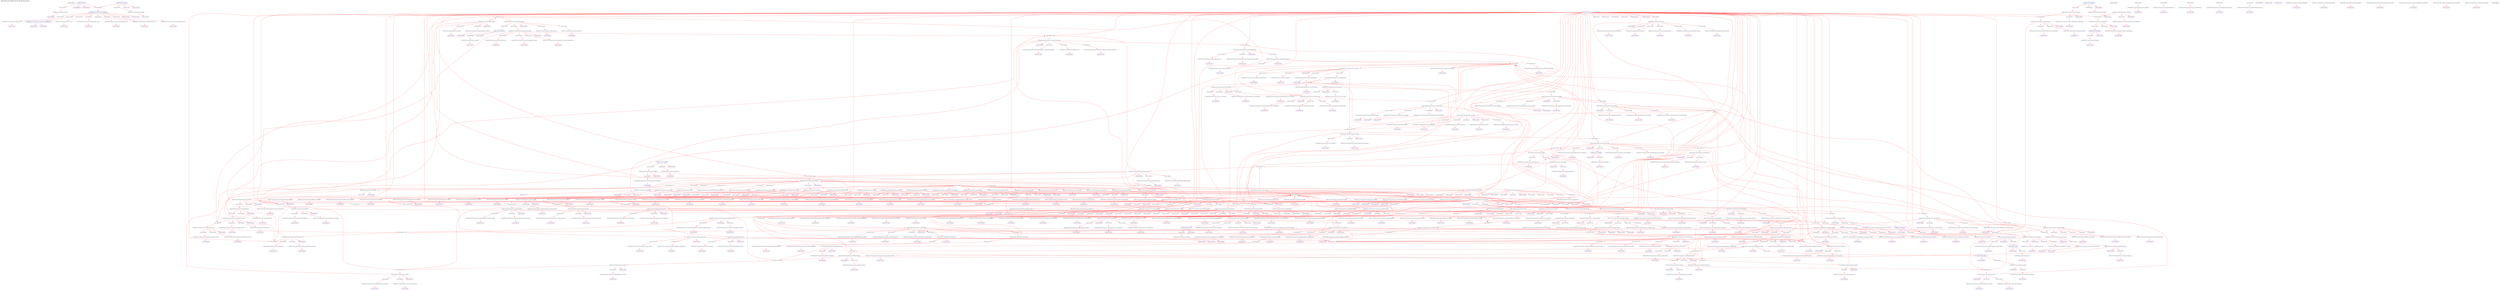 digraph v3graph {
	graph	[label="MIPS_Harvard_obj_dir/MIPS_Harvard_TB_048_gate_simp.dot",
		 labelloc=t, labeljust=l,
		 //size="7.5,10",
		 rankdir=TB];
	n0	[fontsize=8 label="0x5582ec2e15a0@TOP", color=purple];
	n1	[fontsize=8 label="0x5582ec127180@TOP", color=purple, style=dotted];
	n2	[fontsize=8 label="0x5582ec133660 TOP->clk", color=blue];
	n3	[fontsize=8 label="0x5582ebed6cc0 TOP->mips_cpu_harvard__DOT__clk", color=blue, style=dotted];
	n4	[fontsize=8 label="0x5582ec126db0@TOP", color=purple, style=dotted];
	n5	[fontsize=8 label="0x5582ec127000 TOP->reset", color=blue];
	n6	[fontsize=8 label="0x5582ebed6de0 TOP->mips_cpu_harvard__DOT__reset", color=blue, style=dotted];
	n7	[fontsize=8 label="0x5582ec1277c0@TOP", color=purple, style=dotted];
	n8	[fontsize=8 label="0x5582ec13b9d0 TOP->active", color=blue];
	n9	[fontsize=8 label="0x5582ebed6f00 TOP->mips_cpu_harvard__DOT__active", color=blue, style=dotted];
	n10	[fontsize=8 label="0x5582ebed5040@TOP", color=purple, style=dotted];
	n11	[fontsize=8 label="0x5582ec134150 TOP->register_v0", color=blue];
	n12	[fontsize=8 label="0x5582ebed7020 TOP->mips_cpu_harvard__DOT__register_v0", color=blue, style=dotted];
	n13	[fontsize=8 label="0x5582ebed5340@TOP", color=purple, style=dotted];
	n14	[fontsize=8 label="0x5582ec1269a0 TOP->clk_enable", color=blue];
	n15	[fontsize=8 label="0x5582ebed7140 TOP->mips_cpu_harvard__DOT__clk_enable", color=blue, style=dotted];
	n16	[fontsize=8 label="0x5582ebed5640@TOP", color=purple, style=dotted];
	n17	[fontsize=8 label="0x5582ec13fb00 TOP->instr_address", color=blue];
	n18	[fontsize=8 label="0x5582ebed7260 TOP->mips_cpu_harvard__DOT__instr_address", color=blue, style=dotted];
	n19	[fontsize=8 label="0x5582ebed5940@TOP", color=purple, style=dotted];
	n20	[fontsize=8 label="0x5582ec140400 TOP->instr_readdata", color=blue];
	n21	[fontsize=8 label="0x5582ebed73c0 TOP->mips_cpu_harvard__DOT__instr_readdata", color=blue, style=dotted];
	n22	[fontsize=8 label="0x5582ebed5c40@TOP", color=purple, style=dotted];
	n23	[fontsize=8 label="0x5582ec140bc0 TOP->data_address", color=blue];
	n24	[fontsize=8 label="0x5582ebed74e0 TOP->mips_cpu_harvard__DOT__data_address", color=blue, style=dotted];
	n25	[fontsize=8 label="0x5582ebed5f40@TOP", color=purple, style=dotted];
	n26	[fontsize=8 label="0x5582ec144ac0 TOP->data_write", color=blue];
	n27	[fontsize=8 label="0x5582ebed7600 TOP->mips_cpu_harvard__DOT__data_write", color=blue, style=dotted];
	n28	[fontsize=8 label="0x5582ebed6240@TOP", color=purple, style=dotted];
	n29	[fontsize=8 label="0x5582ec142080 TOP->data_read", color=blue];
	n30	[fontsize=8 label="0x5582ebed76e0 TOP->mips_cpu_harvard__DOT__data_read", color=blue, style=dotted];
	n31	[fontsize=8 label="0x5582ebed65c0@TOP", color=purple, style=dotted];
	n32	[fontsize=8 label="0x5582ec141380 TOP->data_writedata", color=blue];
	n33	[fontsize=8 label="0x5582ebed7800 TOP->mips_cpu_harvard__DOT__data_writedata", color=blue, style=dotted];
	n34	[fontsize=8 label="0x5582ebed6940@TOP", color=purple, style=dotted];
	n35	[fontsize=8 label="0x5582ec141a00 TOP->data_readdata", color=blue];
	n36	[fontsize=8 label="0x5582ebed7960 TOP->mips_cpu_harvard__DOT__data_readdata", color=blue, style=dotted];
	n37	[fontsize=8 label="0x5582ebed98a0@TOP", color=purple, style=dotted];
	n38	[fontsize=8 label="0x5582ebed9540 TOP->mips_cpu_harvard__DOT__instruction_decode", color=blue, style=dotted];
	n39	[fontsize=8 label="0x5582ebed9780 TOP->mips_cpu_harvard__DOT__op", color=blue, style=dotted];
	n40	[fontsize=8 label="0x5582ebeda250@TOP", color=purple, style=dotted];
	n41	[fontsize=8 label="0x5582ebeda010 TOP->mips_cpu_harvard__DOT__read_address_1", color=blue, style=dotted];
	n42	[fontsize=8 label="0x5582ec150250@TOP", color=purple, style=dotted];
	n43	[fontsize=8 label="0x5582ebeda170 TOP->mips_cpu_harvard__DOT__Rs_decode", color=blue, style=dotted];
	n44	[fontsize=8 label="0x5582ec150ac0@TOP", color=purple, style=dotted];
	n45	[fontsize=8 label="0x5582ec150900 TOP->mips_cpu_harvard__DOT__read_address_2", color=blue, style=dotted];
	n46	[fontsize=8 label="0x5582ec151170@TOP", color=purple, style=dotted];
	n47	[fontsize=8 label="0x5582ec1509e0 TOP->mips_cpu_harvard__DOT__Rt_decode", color=blue, style=dotted];
	n48	[fontsize=8 label="0x5582ec151900@TOP", color=purple, style=dotted];
	n49	[fontsize=8 label="0x5582ec151820 TOP->mips_cpu_harvard__DOT__Rd_decode", color=blue, style=dotted];
	n50	[fontsize=8 label="0x5582ec152090@TOP", color=purple, style=dotted];
	n51	[fontsize=8 label="0x5582ec151fb0 TOP->mips_cpu_harvard__DOT__immediate", color=blue, style=dotted];
	n52	[fontsize=8 label="0x5582ec152820@TOP", color=purple, style=dotted];
	n53	[fontsize=8 label="0x5582ec152740 TOP->mips_cpu_harvard__DOT__j_offset", color=blue, style=dotted];
	n54	[fontsize=8 label="0x5582ec157070@TOP", color=purple, style=dotted];
	n55	[fontsize=8 label="0x5582ec155c50 TOP->mips_cpu_harvard__DOT__read_data_memory", color=blue, style=dotted];
	n56	[fontsize=8 label="0x5582ec157370@TOP", color=purple, style=dotted];
	n57	[fontsize=8 label="0x5582ec1559b0 TOP->mips_cpu_harvard__DOT__ALU_output_memory", color=blue, style=dotted];
	n58	[fontsize=8 label="0x5582ec157670@TOP", color=purple, style=dotted];
	n59	[fontsize=8 label="0x5582ec155d30 TOP->mips_cpu_harvard__DOT__write_data_memory", color=blue, style=dotted];
	n60	[fontsize=8 label="0x5582ec157970@TOP", color=purple, style=dotted];
	n61	[fontsize=8 label="0x5582ec155390 TOP->mips_cpu_harvard__DOT__memory_write_memory", color=blue, style=dotted];
	n62	[fontsize=8 label="0x5582ec157c70@TOP", color=purple, style=dotted];
	n63	[fontsize=8 label="0x5582ec1552b0 TOP->mips_cpu_harvard__DOT__memory_to_register_memory", color=blue, style=dotted];
	n64	[fontsize=8 label="0x5582ec157f70@TOP", color=purple, style=dotted];
	n65	[fontsize=8 label="0x5582ebed7cc0 TOP->mips_cpu_harvard__DOT__program_counter_fetch", color=blue, style=dotted];
	n66	[fontsize=8 label="0x5582ec158270@TOP", color=purple, style=dotted];
	n67	[fontsize=8 label="0x5582ebed7ec0 TOP->mips_cpu_harvard__DOT__instruction_fetch", color=blue, style=dotted];
	n68	[fontsize=8 label="0x5582ec158570@TOP", color=purple, style=dotted];
	n69	[fontsize=8 label="0x5582ec156b30 TOP->mips_cpu_harvard__DOT__forward_A_decode", color=blue, style=dotted];
	n70	[fontsize=8 label="0x5582ec153170 TOP->mips_cpu_harvard__DOT__register_file_output_A_decode", color=blue, style=dotted];
	n71	[fontsize=8 label="0x5582ec1535d0 TOP->mips_cpu_harvard__DOT__comparator_1", color=blue, style=dotted];
	n72	[fontsize=8 label="0x5582ec158b70@TOP", color=purple, style=dotted];
	n73	[fontsize=8 label="0x5582ec156c10 TOP->mips_cpu_harvard__DOT__forward_B_decode", color=blue, style=dotted];
	n74	[fontsize=8 label="0x5582ec153250 TOP->mips_cpu_harvard__DOT__register_file_output_B_decode", color=blue, style=dotted];
	n75	[fontsize=8 label="0x5582ec1536b0 TOP->mips_cpu_harvard__DOT__comparator_2", color=blue, style=dotted];
	n76	[fontsize=8 label="0x5582ec159170@TOP", color=purple, style=dotted];
	n77	[fontsize=8 label="0x5582ebed8e80 TOP->mips_cpu_harvard__DOT__using_HI_LO_decode", color=blue, style=dotted];
	n78	[fontsize=8 label="0x5582ec152ed0 TOP->mips_cpu_harvard__DOT__register_file_output_LO_decode", color=blue, style=dotted];
	n79	[fontsize=8 label="0x5582ec153330 TOP->mips_cpu_harvard__DOT__src_A_decode", color=blue, style=dotted];
	n80	[fontsize=8 label="0x5582ec159770@TOP", color=purple, style=dotted];
	n81	[fontsize=8 label="0x5582ec152fb0 TOP->mips_cpu_harvard__DOT__register_file_output_HI_decode", color=blue, style=dotted];
	n82	[fontsize=8 label="0x5582ec153410 TOP->mips_cpu_harvard__DOT__src_B_decode", color=blue, style=dotted];
	n83	[fontsize=8 label="0x5582ec159d70@TOP", color=purple, style=dotted];
	n84	[fontsize=8 label="0x5582ebed8920 TOP->mips_cpu_harvard__DOT__branch_decode", color=blue, style=dotted];
	n85	[fontsize=8 label="0x5582ebed8a40 TOP->mips_cpu_harvard__DOT__equal_decode", color=blue, style=dotted];
	n86	[fontsize=8 label="0x5582ebed8220 TOP->mips_cpu_harvard__DOT__program_counter_src_decode", color=blue, style=dotted];
	n87	[fontsize=8 label="0x5582ec15a250@TOP", color=purple, style=dotted];
	n88	[fontsize=8 label="0x5582ec1534f0 TOP->mips_cpu_harvard__DOT__sign_imm_decode", color=blue, style=dotted];
	n89	[fontsize=8 label="0x5582ec15ad10@TOP", color=purple, style=dotted];
	n90	[fontsize=8 label="0x5582ec153090 TOP->mips_cpu_harvard__DOT__shifter_output_decode", color=blue, style=dotted];
	n91	[fontsize=8 label="0x5582ec15b240@TOP", color=purple, style=dotted];
	n92	[fontsize=8 label="0x5582ebed96a0 TOP->mips_cpu_harvard__DOT__program_counter_plus_four_decode", color=blue, style=dotted];
	n93	[fontsize=8 label="0x5582ec153790 TOP->mips_cpu_harvard__DOT__j_program_counter_decode", color=blue, style=dotted];
	n94	[fontsize=8 label="0x5582ec15bd00@TOP", color=purple, style=dotted];
	n95	[fontsize=8 label="0x5582ec1557f0 TOP->mips_cpu_harvard__DOT__j_instruction_memory", color=blue, style=dotted];
	n96	[fontsize=8 label="0x5582ec155010 TOP->mips_cpu_harvard__DOT__j_program_counter_execute", color=blue, style=dotted];
	n97	[fontsize=8 label="0x5582ec155e10 TOP->mips_cpu_harvard__DOT__ALU_output_memory_resolved", color=blue, style=dotted];
	n98	[fontsize=8 label="0x5582ec15c300@TOP", color=purple, style=dotted];
	n99	[fontsize=8 label="0x5582ec156350 TOP->mips_cpu_harvard__DOT__HALT_writeback", color=blue, style=dotted];
	n100	[fontsize=8 label="0x5582ec15cf10@TOP", color=purple, style=dotted];
	n101	[fontsize=8 label="0x5582ebed7a80 TOP->mips_cpu_harvard__DOT__internal_clk", color=blue];
	n102	[fontsize=8 label="0x5582ec15fc10 TOP->mips_cpu_harvard__DOT__register_file__DOT__clk", color=blue, style=dotted];
	n103	[fontsize=8 label="0x5582ec15d210@TOP", color=purple, style=dotted];
	n104	[fontsize=8 label="0x5582ec155fd0 TOP->mips_cpu_harvard__DOT__register_write_writeback", color=blue, style=dotted];
	n105	[fontsize=8 label="0x5582ec15fdd0 TOP->mips_cpu_harvard__DOT__register_file__DOT__write_enable", color=blue, style=dotted];
	n106	[fontsize=8 label="0x5582ec15d510@TOP", color=purple, style=dotted];
	n107	[fontsize=8 label="0x5582ec1560b0 TOP->mips_cpu_harvard__DOT__HI_register_write_writeback", color=blue, style=dotted];
	n108	[fontsize=8 label="0x5582ec15feb0 TOP->mips_cpu_harvard__DOT__register_file__DOT__HI_write_enable", color=blue, style=dotted];
	n109	[fontsize=8 label="0x5582ec15d810@TOP", color=purple, style=dotted];
	n110	[fontsize=8 label="0x5582ec156190 TOP->mips_cpu_harvard__DOT__LO_register_write_writeback", color=blue, style=dotted];
	n111	[fontsize=8 label="0x5582ec15ff90 TOP->mips_cpu_harvard__DOT__register_file__DOT__LO_write_enable", color=blue, style=dotted];
	n112	[fontsize=8 label="0x5582ec15db10@TOP", color=purple, style=dotted];
	n113	[fontsize=8 label="0x5582ec160070 TOP->mips_cpu_harvard__DOT__register_file__DOT__read_address_1", color=blue, style=dotted];
	n114	[fontsize=8 label="0x5582ec15de10@TOP", color=purple, style=dotted];
	n115	[fontsize=8 label="0x5582ec160150 TOP->mips_cpu_harvard__DOT__register_file__DOT__read_address_2", color=blue, style=dotted];
	n116	[fontsize=8 label="0x5582ec15e110@TOP", color=purple, style=dotted];
	n117	[fontsize=8 label="0x5582ec156430 TOP->mips_cpu_harvard__DOT__write_register_writeback", color=blue, style=dotted];
	n118	[fontsize=8 label="0x5582ec160230 TOP->mips_cpu_harvard__DOT__register_file__DOT__write_address", color=blue, style=dotted];
	n119	[fontsize=8 label="0x5582ec15e410@TOP", color=purple, style=dotted];
	n120	[fontsize=8 label="0x5582ec156510 TOP->mips_cpu_harvard__DOT__result_writeback", color=blue, style=dotted];
	n121	[fontsize=8 label="0x5582ec160310 TOP->mips_cpu_harvard__DOT__register_file__DOT__write_data", color=blue, style=dotted];
	n122	[fontsize=8 label="0x5582ec15e710@TOP", color=purple, style=dotted];
	n123	[fontsize=8 label="0x5582ec1565f0 TOP->mips_cpu_harvard__DOT__ALU_HI_output_writeback", color=blue, style=dotted];
	n124	[fontsize=8 label="0x5582ec1603f0 TOP->mips_cpu_harvard__DOT__register_file__DOT__HI_write_data", color=blue, style=dotted];
	n125	[fontsize=8 label="0x5582ec15ea10@TOP", color=purple, style=dotted];
	n126	[fontsize=8 label="0x5582ec1566d0 TOP->mips_cpu_harvard__DOT__ALU_LO_output_writeback", color=blue, style=dotted];
	n127	[fontsize=8 label="0x5582ec1604d0 TOP->mips_cpu_harvard__DOT__register_file__DOT__LO_write_data", color=blue, style=dotted];
	n128	[fontsize=8 label="0x5582ec15ed10@TOP", color=purple, style=dotted];
	n129	[fontsize=8 label="0x5582ec1605b0 TOP->mips_cpu_harvard__DOT__register_file__DOT__read_data_1", color=blue, style=dotted];
	n130	[fontsize=8 label="0x5582ec15f010@TOP", color=purple, style=dotted];
	n131	[fontsize=8 label="0x5582ec160690 TOP->mips_cpu_harvard__DOT__register_file__DOT__read_data_2", color=blue, style=dotted];
	n132	[fontsize=8 label="0x5582ec15f310@TOP", color=purple, style=dotted];
	n133	[fontsize=8 label="0x5582ec160770 TOP->mips_cpu_harvard__DOT__register_file__DOT__read_data_LO", color=blue, style=dotted];
	n134	[fontsize=8 label="0x5582ec15f610@TOP", color=purple, style=dotted];
	n135	[fontsize=8 label="0x5582ec160850 TOP->mips_cpu_harvard__DOT__register_file__DOT__read_data_HI", color=blue, style=dotted];
	n136	[fontsize=8 label="0x5582ec15f910@TOP", color=purple, style=dotted];
	n137	[fontsize=8 label="0x5582ec160930 TOP->mips_cpu_harvard__DOT__register_file__DOT__read_register_2", color=blue, style=dotted];
	n138	[fontsize=8 label="0x5582ec160cb0@TOP", color=purple, style=dotted];
	n139	[fontsize=8 label="0x5582ec160a10 TOP->mips_cpu_harvard__DOT__register_file__DOT__registers", color=blue, style=dotted];
	n140	[fontsize=8 label="0x5582ec161190@TOP", color=purple, style=dotted];
	n141	[fontsize=8 label="0x5582ec161670@TOP", color=purple, style=dotted];
	n142	[fontsize=8 label="0x5582ec160bd0 TOP->mips_cpu_harvard__DOT__register_file__DOT__LO_reg", color=blue, style=dotted];
	n143	[fontsize=8 label="0x5582ec161970@TOP", color=purple, style=dotted];
	n144	[fontsize=8 label="0x5582ec160af0 TOP->mips_cpu_harvard__DOT__register_file__DOT__HI_reg", color=blue, style=dotted];
	n145	[fontsize=8 label="0x5582ec161c70@TOP", color=purple, style=dotted];
	n146	[fontsize=8 label="0x5582ec162280@TOP", color=purple, style=dotted];
	n147	[fontsize=8 label="0x5582ec1621a0 TOP->mips_cpu_harvard__DOT__register_file__DOT__modified_write_clk", color=blue];
	n148	[fontsize=8 label="0x5582ec163a50@TOP", color=purple, style=dotted];
	n149	[fontsize=8 label="0x5582ec164c50 TOP->mips_cpu_harvard__DOT__pc__DOT__clk", color=blue, style=dotted];
	n150	[fontsize=8 label="0x5582ec163d50@TOP", color=purple, style=dotted];
	n151	[fontsize=8 label="0x5582ebed7ba0 TOP->mips_cpu_harvard__DOT__program_counter_prime", color=blue, style=dotted];
	n152	[fontsize=8 label="0x5582ec164d30 TOP->mips_cpu_harvard__DOT__pc__DOT__address_input", color=blue, style=dotted];
	n153	[fontsize=8 label="0x5582ec164050@TOP", color=purple, style=dotted];
	n154	[fontsize=8 label="0x5582ec156970 TOP->mips_cpu_harvard__DOT__stall_fetch", color=blue, style=dotted];
	n155	[fontsize=8 label="0x5582ec164e10 TOP->mips_cpu_harvard__DOT__pc__DOT__enable", color=blue, style=dotted];
	n156	[fontsize=8 label="0x5582ec164350@TOP", color=purple, style=dotted];
	n157	[fontsize=8 label="0x5582ec164ef0 TOP->mips_cpu_harvard__DOT__pc__DOT__reset", color=blue, style=dotted];
	n158	[fontsize=8 label="0x5582ec164650@TOP", color=purple, style=dotted];
	n159	[fontsize=8 label="0x5582ebed8140 TOP->mips_cpu_harvard__DOT__HALT_fetch", color=blue, style=dotted];
	n160	[fontsize=8 label="0x5582ec164fd0 TOP->mips_cpu_harvard__DOT__pc__DOT__halt", color=blue, style=dotted];
	n161	[fontsize=8 label="0x5582ec164950@TOP", color=purple, style=dotted];
	n162	[fontsize=8 label="0x5582ec1650b0 TOP->mips_cpu_harvard__DOT__pc__DOT__address_output", color=blue, style=dotted];
	n163	[fontsize=8 label="0x5582ec1671c0@TOP", color=purple, style=dotted];
	n164	[fontsize=8 label="0x5582ec1677c0 TOP->mips_cpu_harvard__DOT__plus_four_adder__DOT__a", color=blue, style=dotted];
	n165	[fontsize=8 label="0x5582ec1674c0@TOP", color=purple, style=dotted];
	n166	[fontsize=8 label="0x5582ebed7de0 TOP->mips_cpu_harvard__DOT__program_counter_plus_four_fetch", color=blue, style=dotted];
	n167	[fontsize=8 label="0x5582ec167980 TOP->mips_cpu_harvard__DOT__plus_four_adder__DOT__z", color=blue, style=dotted];
	n168	[fontsize=8 label="0x5582ec167a60@TOP", color=purple, style=dotted];
	n169	[fontsize=8 label="0x5582ec167f90@TOP", color=purple, style=dotted];
	n170	[fontsize=8 label="0x5582ec168c70 TOP->mips_cpu_harvard__DOT__program_counter_multiplexer__DOT__control", color=blue, style=dotted];
	n171	[fontsize=8 label="0x5582ec168290@TOP", color=purple, style=dotted];
	n172	[fontsize=8 label="0x5582ec168d50 TOP->mips_cpu_harvard__DOT__program_counter_multiplexer__DOT__input_0", color=blue, style=dotted];
	n173	[fontsize=8 label="0x5582ec168590@TOP", color=purple, style=dotted];
	n174	[fontsize=8 label="0x5582ebed9420 TOP->mips_cpu_harvard__DOT__program_counter_branch_decode", color=blue, style=dotted];
	n175	[fontsize=8 label="0x5582ec168e30 TOP->mips_cpu_harvard__DOT__program_counter_multiplexer__DOT__input_1", color=blue, style=dotted];
	n176	[fontsize=8 label="0x5582ec168890@TOP", color=purple, style=dotted];
	n177	[fontsize=8 label="0x5582ebed8020 TOP->mips_cpu_harvard__DOT__program_counter_mux_1_out", color=blue, style=dotted];
	n178	[fontsize=8 label="0x5582ec168f10 TOP->mips_cpu_harvard__DOT__program_counter_multiplexer__DOT__resolved", color=blue, style=dotted];
	n179	[fontsize=8 label="0x5582ec168ff0@TOP", color=purple, style=dotted];
	n180	[fontsize=8 label="0x5582ec1695f0@TOP", color=purple, style=dotted];
	n181	[fontsize=8 label="0x5582ec155630 TOP->mips_cpu_harvard__DOT__program_counter_multiplexer_jump_memory", color=blue, style=dotted];
	n182	[fontsize=8 label="0x5582ec16a2d0 TOP->mips_cpu_harvard__DOT__program_counter_multiplexer_two__DOT__control", color=blue, style=dotted];
	n183	[fontsize=8 label="0x5582ec1698f0@TOP", color=purple, style=dotted];
	n184	[fontsize=8 label="0x5582ec16a3b0 TOP->mips_cpu_harvard__DOT__program_counter_multiplexer_two__DOT__input_0", color=blue, style=dotted];
	n185	[fontsize=8 label="0x5582ec169bf0@TOP", color=purple, style=dotted];
	n186	[fontsize=8 label="0x5582ec16a490 TOP->mips_cpu_harvard__DOT__program_counter_multiplexer_two__DOT__input_1", color=blue, style=dotted];
	n187	[fontsize=8 label="0x5582ec169ef0@TOP", color=purple, style=dotted];
	n188	[fontsize=8 label="0x5582ec16a570 TOP->mips_cpu_harvard__DOT__program_counter_multiplexer_two__DOT__resolved", color=blue, style=dotted];
	n189	[fontsize=8 label="0x5582ec16a650@TOP", color=purple, style=dotted];
	n190	[fontsize=8 label="0x5582ec16ac50@TOP", color=purple, style=dotted];
	n191	[fontsize=8 label="0x5582ec16ca50 TOP->mips_cpu_harvard__DOT__fetch_decode_register__DOT__clk", color=blue, style=dotted];
	n192	[fontsize=8 label="0x5582ec16af50@TOP", color=purple, style=dotted];
	n193	[fontsize=8 label="0x5582ec156a50 TOP->mips_cpu_harvard__DOT__stall_decode", color=blue, style=dotted];
	n194	[fontsize=8 label="0x5582ec16cb30 TOP->mips_cpu_harvard__DOT__fetch_decode_register__DOT__enable", color=blue, style=dotted];
	n195	[fontsize=8 label="0x5582ec16b250@TOP", color=purple, style=dotted];
	n196	[fontsize=8 label="0x5582ec16cc10 TOP->mips_cpu_harvard__DOT__fetch_decode_register__DOT__clear", color=blue, style=dotted];
	n197	[fontsize=8 label="0x5582ec16b550@TOP", color=purple, style=dotted];
	n198	[fontsize=8 label="0x5582ec16ccf0 TOP->mips_cpu_harvard__DOT__fetch_decode_register__DOT__reset", color=blue, style=dotted];
	n199	[fontsize=8 label="0x5582ec16b850@TOP", color=purple, style=dotted];
	n200	[fontsize=8 label="0x5582ec16cdd0 TOP->mips_cpu_harvard__DOT__fetch_decode_register__DOT__HALT_fetch", color=blue, style=dotted];
	n201	[fontsize=8 label="0x5582ec16bb50@TOP", color=purple, style=dotted];
	n202	[fontsize=8 label="0x5582ebed9340 TOP->mips_cpu_harvard__DOT__HALT_decode", color=blue, style=dotted];
	n203	[fontsize=8 label="0x5582ec16ceb0 TOP->mips_cpu_harvard__DOT__fetch_decode_register__DOT__HALT_decode", color=blue, style=dotted];
	n204	[fontsize=8 label="0x5582ec16be50@TOP", color=purple, style=dotted];
	n205	[fontsize=8 label="0x5582ec16cf90 TOP->mips_cpu_harvard__DOT__fetch_decode_register__DOT__instruction_fetch", color=blue, style=dotted];
	n206	[fontsize=8 label="0x5582ec16c150@TOP", color=purple, style=dotted];
	n207	[fontsize=8 label="0x5582ec16d070 TOP->mips_cpu_harvard__DOT__fetch_decode_register__DOT__program_counter_plus_four_fetch", color=blue, style=dotted];
	n208	[fontsize=8 label="0x5582ec16c450@TOP", color=purple, style=dotted];
	n209	[fontsize=8 label="0x5582ec16d150 TOP->mips_cpu_harvard__DOT__fetch_decode_register__DOT__instruction_decode", color=blue, style=dotted];
	n210	[fontsize=8 label="0x5582ec16c750@TOP", color=purple, style=dotted];
	n211	[fontsize=8 label="0x5582ec16d230 TOP->mips_cpu_harvard__DOT__fetch_decode_register__DOT__program_counter_plus_four_decode", color=blue, style=dotted];
	n212	[fontsize=8 label="0x5582ec16fbc0@TOP", color=purple, style=dotted];
	n213	[fontsize=8 label="0x5582ec1722c0 TOP->mips_cpu_harvard__DOT__control_unit__DOT__instruction", color=blue, style=dotted];
	n214	[fontsize=8 label="0x5582ec16fec0@TOP", color=purple, style=dotted];
	n215	[fontsize=8 label="0x5582ebed8380 TOP->mips_cpu_harvard__DOT__register_write_decode", color=blue, style=dotted];
	n216	[fontsize=8 label="0x5582ec1723a0 TOP->mips_cpu_harvard__DOT__control_unit__DOT__register_write", color=blue, style=dotted];
	n217	[fontsize=8 label="0x5582ec1701c0@TOP", color=purple, style=dotted];
	n218	[fontsize=8 label="0x5582ebed84a0 TOP->mips_cpu_harvard__DOT__memory_to_register_decode", color=blue, style=dotted];
	n219	[fontsize=8 label="0x5582ec172480 TOP->mips_cpu_harvard__DOT__control_unit__DOT__memory_to_register", color=blue, style=dotted];
	n220	[fontsize=8 label="0x5582ec1704c0@TOP", color=purple, style=dotted];
	n221	[fontsize=8 label="0x5582ebed85c0 TOP->mips_cpu_harvard__DOT__memory_write_decode", color=blue, style=dotted];
	n222	[fontsize=8 label="0x5582ec172560 TOP->mips_cpu_harvard__DOT__control_unit__DOT__memory_write", color=blue, style=dotted];
	n223	[fontsize=8 label="0x5582ec1707c0@TOP", color=purple, style=dotted];
	n224	[fontsize=8 label="0x5582ebed86e0 TOP->mips_cpu_harvard__DOT__ALU_src_B_decode", color=blue, style=dotted];
	n225	[fontsize=8 label="0x5582ec172640 TOP->mips_cpu_harvard__DOT__control_unit__DOT__ALU_src_B", color=blue, style=dotted];
	n226	[fontsize=8 label="0x5582ec170ac0@TOP", color=purple, style=dotted];
	n227	[fontsize=8 label="0x5582ebed8800 TOP->mips_cpu_harvard__DOT__register_destination_decode", color=blue, style=dotted];
	n228	[fontsize=8 label="0x5582ec172720 TOP->mips_cpu_harvard__DOT__control_unit__DOT__register_destination", color=blue, style=dotted];
	n229	[fontsize=8 label="0x5582ec170dc0@TOP", color=purple, style=dotted];
	n230	[fontsize=8 label="0x5582ec172800 TOP->mips_cpu_harvard__DOT__control_unit__DOT__branch", color=blue, style=dotted];
	n231	[fontsize=8 label="0x5582ec1710c0@TOP", color=purple, style=dotted];
	n232	[fontsize=8 label="0x5582ebed8b60 TOP->mips_cpu_harvard__DOT__ALU_function_decode", color=blue, style=dotted];
	n233	[fontsize=8 label="0x5582ec1728e0 TOP->mips_cpu_harvard__DOT__control_unit__DOT__ALU_function", color=blue, style=dotted];
	n234	[fontsize=8 label="0x5582ec1713c0@TOP", color=purple, style=dotted];
	n235	[fontsize=8 label="0x5582ebed8c80 TOP->mips_cpu_harvard__DOT__program_counter_multiplexer_jump_decode", color=blue, style=dotted];
	n236	[fontsize=8 label="0x5582ec1729c0 TOP->mips_cpu_harvard__DOT__control_unit__DOT__program_counter_multiplexer_jump", color=blue, style=dotted];
	n237	[fontsize=8 label="0x5582ec1716c0@TOP", color=purple, style=dotted];
	n238	[fontsize=8 label="0x5582ebed8fe0 TOP->mips_cpu_harvard__DOT__j_instruction_decode", color=blue, style=dotted];
	n239	[fontsize=8 label="0x5582ec172aa0 TOP->mips_cpu_harvard__DOT__control_unit__DOT__j_instruction", color=blue, style=dotted];
	n240	[fontsize=8 label="0x5582ec1719c0@TOP", color=purple, style=dotted];
	n241	[fontsize=8 label="0x5582ebed9220 TOP->mips_cpu_harvard__DOT__LO_register_write_decode", color=blue, style=dotted];
	n242	[fontsize=8 label="0x5582ec172b80 TOP->mips_cpu_harvard__DOT__control_unit__DOT__LO_register_write", color=blue, style=dotted];
	n243	[fontsize=8 label="0x5582ec171cc0@TOP", color=purple, style=dotted];
	n244	[fontsize=8 label="0x5582ebed9100 TOP->mips_cpu_harvard__DOT__HI_register_write_decode", color=blue, style=dotted];
	n245	[fontsize=8 label="0x5582ec172c60 TOP->mips_cpu_harvard__DOT__control_unit__DOT__HI_register_write", color=blue, style=dotted];
	n246	[fontsize=8 label="0x5582ec171fc0@TOP", color=purple, style=dotted];
	n247	[fontsize=8 label="0x5582ec172d40 TOP->mips_cpu_harvard__DOT__control_unit__DOT__using_HI_LO", color=blue, style=dotted];
	n248	[fontsize=8 label="0x5582ec1730c0@TOP", color=purple, style=dotted];
	n249	[fontsize=8 label="0x5582ec172e20 TOP->mips_cpu_harvard__DOT__control_unit__DOT__op", color=blue, style=dotted];
	n250	[fontsize=8 label="0x5582ec172f00 TOP->mips_cpu_harvard__DOT__control_unit__DOT__rt", color=blue, style=dotted];
	n251	[fontsize=8 label="0x5582ec172fe0 TOP->mips_cpu_harvard__DOT__control_unit__DOT__funct", color=blue, style=dotted];
	n252	[fontsize=8 label="0x5582ec1ade20@TOP", color=purple, style=dotted];
	n253	[fontsize=8 label="0x5582ec1aefa0 TOP->mips_cpu_harvard__DOT__reg_output_comparator__DOT__op", color=blue, style=dotted];
	n254	[fontsize=8 label="0x5582ec1ae1a0@TOP", color=purple, style=dotted];
	n255	[fontsize=8 label="0x5582ec1af160 TOP->mips_cpu_harvard__DOT__reg_output_comparator__DOT__rt", color=blue, style=dotted];
	n256	[fontsize=8 label="0x5582ec1ae520@TOP", color=purple, style=dotted];
	n257	[fontsize=8 label="0x5582ec1af280 TOP->mips_cpu_harvard__DOT__reg_output_comparator__DOT__a", color=blue, style=dotted];
	n258	[fontsize=8 label="0x5582ec1ae8a0@TOP", color=purple, style=dotted];
	n259	[fontsize=8 label="0x5582ec1af3a0 TOP->mips_cpu_harvard__DOT__reg_output_comparator__DOT__b", color=blue, style=dotted];
	n260	[fontsize=8 label="0x5582ec1aec20@TOP", color=purple, style=dotted];
	n261	[fontsize=8 label="0x5582ec1af4c0 TOP->mips_cpu_harvard__DOT__reg_output_comparator__DOT__c", color=blue, style=dotted];
	n262	[fontsize=8 label="0x5582ec31e8f0@TOP", color=purple, style=dotted];
	n263	[fontsize=8 label="0x5582ec31e770@TOP", color=purple, style=dotted];
	n264	[fontsize=8 label="0x5582ec31e5f0@TOP", color=purple, style=dotted];
	n265	[fontsize=8 label="0x5582ec31e470@TOP", color=purple, style=dotted];
	n266	[fontsize=8 label="0x5582ec31e2f0@TOP", color=purple, style=dotted];
	n267	[fontsize=8 label="0x5582ec31e170@TOP", color=purple, style=dotted];
	n268	[fontsize=8 label="0x5582ec31dff0@TOP", color=purple, style=dotted];
	n269	[fontsize=8 label="0x5582ec31de70@TOP", color=purple, style=dotted];
	n270	[fontsize=8 label="0x5582ec31d4f0@TOP", color=purple, style=dotted];
	n271	[fontsize=8 label="0x5582ec1b3b70@TOP", color=purple, style=dotted];
	n272	[fontsize=8 label="0x5582ec1b46b0 TOP->mips_cpu_harvard__DOT__adder_decode__DOT__a", color=blue, style=dotted];
	n273	[fontsize=8 label="0x5582ec1b3f30@TOP", color=purple, style=dotted];
	n274	[fontsize=8 label="0x5582ec1b4810 TOP->mips_cpu_harvard__DOT__adder_decode__DOT__b", color=blue, style=dotted];
	n275	[fontsize=8 label="0x5582ec1b42f0@TOP", color=purple, style=dotted];
	n276	[fontsize=8 label="0x5582ec1b4930 TOP->mips_cpu_harvard__DOT__adder_decode__DOT__z", color=blue, style=dotted];
	n277	[fontsize=8 label="0x5582ec1b4a50@TOP", color=purple, style=dotted];
	n278	[fontsize=8 label="0x5582ec1b5070@TOP", color=purple, style=dotted];
	n279	[fontsize=8 label="0x5582ec1bf6b0 TOP->mips_cpu_harvard__DOT__decode_execute_register__DOT__clk", color=blue, style=dotted];
	n280	[fontsize=8 label="0x5582ec1b53f0@TOP", color=purple, style=dotted];
	n281	[fontsize=8 label="0x5582ec156cf0 TOP->mips_cpu_harvard__DOT__flush_execute_register", color=blue, style=dotted];
	n282	[fontsize=8 label="0x5582ec1bf870 TOP->mips_cpu_harvard__DOT__decode_execute_register__DOT__clear", color=blue, style=dotted];
	n283	[fontsize=8 label="0x5582ec1b57b0@TOP", color=purple, style=dotted];
	n284	[fontsize=8 label="0x5582ec1bf990 TOP->mips_cpu_harvard__DOT__decode_execute_register__DOT__reset", color=blue, style=dotted];
	n285	[fontsize=8 label="0x5582ec1b5b30@TOP", color=purple, style=dotted];
	n286	[fontsize=8 label="0x5582ec1bfab0 TOP->mips_cpu_harvard__DOT__decode_execute_register__DOT__register_write_decode", color=blue, style=dotted];
	n287	[fontsize=8 label="0x5582ec1b5f30@TOP", color=purple, style=dotted];
	n288	[fontsize=8 label="0x5582ec1bfbd0 TOP->mips_cpu_harvard__DOT__decode_execute_register__DOT__memory_to_register_decode", color=blue, style=dotted];
	n289	[fontsize=8 label="0x5582ec1b6330@TOP", color=purple, style=dotted];
	n290	[fontsize=8 label="0x5582ec1bfcf0 TOP->mips_cpu_harvard__DOT__decode_execute_register__DOT__memory_write_decode", color=blue, style=dotted];
	n291	[fontsize=8 label="0x5582ec1b6730@TOP", color=purple, style=dotted];
	n292	[fontsize=8 label="0x5582ec1bfe10 TOP->mips_cpu_harvard__DOT__decode_execute_register__DOT__ALU_src_B_decode", color=blue, style=dotted];
	n293	[fontsize=8 label="0x5582ec1b6af0@TOP", color=purple, style=dotted];
	n294	[fontsize=8 label="0x5582ec1bff30 TOP->mips_cpu_harvard__DOT__decode_execute_register__DOT__register_destination_decode", color=blue, style=dotted];
	n295	[fontsize=8 label="0x5582ec1b6eb0@TOP", color=purple, style=dotted];
	n296	[fontsize=8 label="0x5582ec1c0050 TOP->mips_cpu_harvard__DOT__decode_execute_register__DOT__HI_register_write_decode", color=blue, style=dotted];
	n297	[fontsize=8 label="0x5582ec1b72b0@TOP", color=purple, style=dotted];
	n298	[fontsize=8 label="0x5582ec1c0170 TOP->mips_cpu_harvard__DOT__decode_execute_register__DOT__LO_register_write_decode", color=blue, style=dotted];
	n299	[fontsize=8 label="0x5582ec1b76b0@TOP", color=purple, style=dotted];
	n300	[fontsize=8 label="0x5582ec1c0290 TOP->mips_cpu_harvard__DOT__decode_execute_register__DOT__ALU_function_decode", color=blue, style=dotted];
	n301	[fontsize=8 label="0x5582ec1b7ab0@TOP", color=purple, style=dotted];
	n302	[fontsize=8 label="0x5582ec1c03b0 TOP->mips_cpu_harvard__DOT__decode_execute_register__DOT__program_counter_multiplexer_jump_decode", color=blue, style=dotted];
	n303	[fontsize=8 label="0x5582ec1b7e80@TOP", color=purple, style=dotted];
	n304	[fontsize=8 label="0x5582ec1c04d0 TOP->mips_cpu_harvard__DOT__decode_execute_register__DOT__j_instruction_decode", color=blue, style=dotted];
	n305	[fontsize=8 label="0x5582ec1b8280@TOP", color=purple, style=dotted];
	n306	[fontsize=8 label="0x5582ec1c05f0 TOP->mips_cpu_harvard__DOT__decode_execute_register__DOT__using_HI_LO_decode", color=blue, style=dotted];
	n307	[fontsize=8 label="0x5582ec1b8680@TOP", color=purple, style=dotted];
	n308	[fontsize=8 label="0x5582ec1c0710 TOP->mips_cpu_harvard__DOT__decode_execute_register__DOT__HALT_decode", color=blue, style=dotted];
	n309	[fontsize=8 label="0x5582ec1b8a40@TOP", color=purple, style=dotted];
	n310	[fontsize=8 label="0x5582ec153f70 TOP->mips_cpu_harvard__DOT__register_write_execute", color=blue, style=dotted];
	n311	[fontsize=8 label="0x5582ec1c0830 TOP->mips_cpu_harvard__DOT__decode_execute_register__DOT__register_write_execute", color=blue, style=dotted];
	n312	[fontsize=8 label="0x5582ec1b8e40@TOP", color=purple, style=dotted];
	n313	[fontsize=8 label="0x5582ec153950 TOP->mips_cpu_harvard__DOT__memory_to_register_execute", color=blue, style=dotted];
	n314	[fontsize=8 label="0x5582ec1c0950 TOP->mips_cpu_harvard__DOT__decode_execute_register__DOT__memory_to_register_execute", color=blue, style=dotted];
	n315	[fontsize=8 label="0x5582ec1b9250@TOP", color=purple, style=dotted];
	n316	[fontsize=8 label="0x5582ec153a30 TOP->mips_cpu_harvard__DOT__memory_write_execute", color=blue, style=dotted];
	n317	[fontsize=8 label="0x5582ec1c0a70 TOP->mips_cpu_harvard__DOT__decode_execute_register__DOT__memory_write_execute", color=blue, style=dotted];
	n318	[fontsize=8 label="0x5582ec1b9650@TOP", color=purple, style=dotted];
	n319	[fontsize=8 label="0x5582ec153bf0 TOP->mips_cpu_harvard__DOT__ALU_src_B_execute", color=blue, style=dotted];
	n320	[fontsize=8 label="0x5582ec1c0b90 TOP->mips_cpu_harvard__DOT__decode_execute_register__DOT__ALU_src_B_execute", color=blue, style=dotted];
	n321	[fontsize=8 label="0x5582ec1b9a50@TOP", color=purple, style=dotted];
	n322	[fontsize=8 label="0x5582ec153870 TOP->mips_cpu_harvard__DOT__register_destination_execute", color=blue, style=dotted];
	n323	[fontsize=8 label="0x5582ec1c0cb0 TOP->mips_cpu_harvard__DOT__decode_execute_register__DOT__register_destination_execute", color=blue, style=dotted];
	n324	[fontsize=8 label="0x5582ec1b9e60@TOP", color=purple, style=dotted];
	n325	[fontsize=8 label="0x5582ec153db0 TOP->mips_cpu_harvard__DOT__HI_register_write_execute", color=blue, style=dotted];
	n326	[fontsize=8 label="0x5582ec1c0dd0 TOP->mips_cpu_harvard__DOT__decode_execute_register__DOT__HI_register_write_execute", color=blue, style=dotted];
	n327	[fontsize=8 label="0x5582ec1ba260@TOP", color=purple, style=dotted];
	n328	[fontsize=8 label="0x5582ec153e90 TOP->mips_cpu_harvard__DOT__LO_register_write_execute", color=blue, style=dotted];
	n329	[fontsize=8 label="0x5582ec1c0ef0 TOP->mips_cpu_harvard__DOT__decode_execute_register__DOT__LO_register_write_execute", color=blue, style=dotted];
	n330	[fontsize=8 label="0x5582ec1ba660@TOP", color=purple, style=dotted];
	n331	[fontsize=8 label="0x5582ec153cd0 TOP->mips_cpu_harvard__DOT__ALU_function_execute", color=blue, style=dotted];
	n332	[fontsize=8 label="0x5582ec1c1010 TOP->mips_cpu_harvard__DOT__decode_execute_register__DOT__ALU_function_execute", color=blue, style=dotted];
	n333	[fontsize=8 label="0x5582ec1baa60@TOP", color=purple, style=dotted];
	n334	[fontsize=8 label="0x5582ec154050 TOP->mips_cpu_harvard__DOT__program_counter_multiplexer_jump_execute", color=blue, style=dotted];
	n335	[fontsize=8 label="0x5582ec1c1130 TOP->mips_cpu_harvard__DOT__decode_execute_register__DOT__program_counter_multiplexer_jump_execute", color=blue, style=dotted];
	n336	[fontsize=8 label="0x5582ec1bae80@TOP", color=purple, style=dotted];
	n337	[fontsize=8 label="0x5582ec154130 TOP->mips_cpu_harvard__DOT__j_instruction_execute", color=blue, style=dotted];
	n338	[fontsize=8 label="0x5582ec1c1250 TOP->mips_cpu_harvard__DOT__decode_execute_register__DOT__j_instruction_execute", color=blue, style=dotted];
	n339	[fontsize=8 label="0x5582ec1bb280@TOP", color=purple, style=dotted];
	n340	[fontsize=8 label="0x5582ec154210 TOP->mips_cpu_harvard__DOT__using_HI_LO_execute", color=blue, style=dotted];
	n341	[fontsize=8 label="0x5582ec1c1370 TOP->mips_cpu_harvard__DOT__decode_execute_register__DOT__using_HI_LO_execute", color=blue, style=dotted];
	n342	[fontsize=8 label="0x5582ec1bb680@TOP", color=purple, style=dotted];
	n343	[fontsize=8 label="0x5582ec1542f0 TOP->mips_cpu_harvard__DOT__HALT_execute", color=blue, style=dotted];
	n344	[fontsize=8 label="0x5582ec1c1490 TOP->mips_cpu_harvard__DOT__decode_execute_register__DOT__HALT_execute", color=blue, style=dotted];
	n345	[fontsize=8 label="0x5582ec1bba40@TOP", color=purple, style=dotted];
	n346	[fontsize=8 label="0x5582ec1c15b0 TOP->mips_cpu_harvard__DOT__decode_execute_register__DOT__Rs_decode", color=blue, style=dotted];
	n347	[fontsize=8 label="0x5582ec1bbdc0@TOP", color=purple, style=dotted];
	n348	[fontsize=8 label="0x5582ec1c16d0 TOP->mips_cpu_harvard__DOT__decode_execute_register__DOT__Rt_decode", color=blue, style=dotted];
	n349	[fontsize=8 label="0x5582ec1bc140@TOP", color=purple, style=dotted];
	n350	[fontsize=8 label="0x5582ec1c17f0 TOP->mips_cpu_harvard__DOT__decode_execute_register__DOT__Rd_decode", color=blue, style=dotted];
	n351	[fontsize=8 label="0x5582ec1bc4c0@TOP", color=purple, style=dotted];
	n352	[fontsize=8 label="0x5582ec1c1910 TOP->mips_cpu_harvard__DOT__decode_execute_register__DOT__sign_imm_decode", color=blue, style=dotted];
	n353	[fontsize=8 label="0x5582ec1bc880@TOP", color=purple, style=dotted];
	n354	[fontsize=8 label="0x5582ec154ad0 TOP->mips_cpu_harvard__DOT__Rs_execute", color=blue, style=dotted];
	n355	[fontsize=8 label="0x5582ec1c1a30 TOP->mips_cpu_harvard__DOT__decode_execute_register__DOT__Rs_execute", color=blue, style=dotted];
	n356	[fontsize=8 label="0x5582ec1bcc40@TOP", color=purple, style=dotted];
	n357	[fontsize=8 label="0x5582ec154bb0 TOP->mips_cpu_harvard__DOT__Rt_execute", color=blue, style=dotted];
	n358	[fontsize=8 label="0x5582ec1c1b50 TOP->mips_cpu_harvard__DOT__decode_execute_register__DOT__Rt_execute", color=blue, style=dotted];
	n359	[fontsize=8 label="0x5582ec1bd000@TOP", color=purple, style=dotted];
	n360	[fontsize=8 label="0x5582ec154c90 TOP->mips_cpu_harvard__DOT__Rd_execute", color=blue, style=dotted];
	n361	[fontsize=8 label="0x5582ec1c1c70 TOP->mips_cpu_harvard__DOT__decode_execute_register__DOT__Rd_execute", color=blue, style=dotted];
	n362	[fontsize=8 label="0x5582ec1bd3c0@TOP", color=purple, style=dotted];
	n363	[fontsize=8 label="0x5582ec154d70 TOP->mips_cpu_harvard__DOT__sign_imm_execute", color=blue, style=dotted];
	n364	[fontsize=8 label="0x5582ec1c1d90 TOP->mips_cpu_harvard__DOT__decode_execute_register__DOT__sign_imm_execute", color=blue, style=dotted];
	n365	[fontsize=8 label="0x5582ec1bd780@TOP", color=purple, style=dotted];
	n366	[fontsize=8 label="0x5582ec1c1eb0 TOP->mips_cpu_harvard__DOT__decode_execute_register__DOT__src_A_decode", color=blue, style=dotted];
	n367	[fontsize=8 label="0x5582ec1bdb40@TOP", color=purple, style=dotted];
	n368	[fontsize=8 label="0x5582ec1c1fd0 TOP->mips_cpu_harvard__DOT__decode_execute_register__DOT__src_B_decode", color=blue, style=dotted];
	n369	[fontsize=8 label="0x5582ec1bdf00@TOP", color=purple, style=dotted];
	n370	[fontsize=8 label="0x5582ec1c20f0 TOP->mips_cpu_harvard__DOT__decode_execute_register__DOT__program_counter_plus_four_decode", color=blue, style=dotted];
	n371	[fontsize=8 label="0x5582ec1be310@TOP", color=purple, style=dotted];
	n372	[fontsize=8 label="0x5582ec1c2210 TOP->mips_cpu_harvard__DOT__decode_execute_register__DOT__j_program_counter_decode", color=blue, style=dotted];
	n373	[fontsize=8 label="0x5582ec1be710@TOP", color=purple, style=dotted];
	n374	[fontsize=8 label="0x5582ec1543d0 TOP->mips_cpu_harvard__DOT__src_A_execute", color=blue, style=dotted];
	n375	[fontsize=8 label="0x5582ec1c2330 TOP->mips_cpu_harvard__DOT__decode_execute_register__DOT__src_A_execute", color=blue, style=dotted];
	n376	[fontsize=8 label="0x5582ec1bead0@TOP", color=purple, style=dotted];
	n377	[fontsize=8 label="0x5582ec1544b0 TOP->mips_cpu_harvard__DOT__src_B_execute", color=blue, style=dotted];
	n378	[fontsize=8 label="0x5582ec1c2450 TOP->mips_cpu_harvard__DOT__decode_execute_register__DOT__src_B_execute", color=blue, style=dotted];
	n379	[fontsize=8 label="0x5582ec1bee90@TOP", color=purple, style=dotted];
	n380	[fontsize=8 label="0x5582ec154f30 TOP->mips_cpu_harvard__DOT__program_counter_plus_four_execute", color=blue, style=dotted];
	n381	[fontsize=8 label="0x5582ec1c2570 TOP->mips_cpu_harvard__DOT__decode_execute_register__DOT__program_counter_plus_four_execute", color=blue, style=dotted];
	n382	[fontsize=8 label="0x5582ec1bf2b0@TOP", color=purple, style=dotted];
	n383	[fontsize=8 label="0x5582ec1c2690 TOP->mips_cpu_harvard__DOT__decode_execute_register__DOT__j_program_counter_execute", color=blue, style=dotted];
	n384	[fontsize=8 label="0x5582ec1cc870@TOP", color=purple, style=dotted];
	n385	[fontsize=8 label="0x5582ec1cd1d0 TOP->mips_cpu_harvard__DOT__plus_four_adder_execute__DOT__b", color=blue, style=dotted];
	n386	[fontsize=8 label="0x5582ec1ccc40@TOP", color=purple, style=dotted];
	n387	[fontsize=8 label="0x5582ec154e50 TOP->mips_cpu_harvard__DOT__program_counter_plus_eight_execute", color=blue, style=dotted];
	n388	[fontsize=8 label="0x5582ec1cd2f0 TOP->mips_cpu_harvard__DOT__plus_four_adder_execute__DOT__z", color=blue, style=dotted];
	n389	[fontsize=8 label="0x5582ec1cd410@TOP", color=purple, style=dotted];
	n390	[fontsize=8 label="0x5582ec1cd9c0@TOP", color=purple, style=dotted];
	n391	[fontsize=8 label="0x5582ec1ceb00 TOP->mips_cpu_harvard__DOT__write_register_execute_mux__DOT__control", color=blue, style=dotted];
	n392	[fontsize=8 label="0x5582ec1cddc0@TOP", color=purple, style=dotted];
	n393	[fontsize=8 label="0x5582ec1cec20 TOP->mips_cpu_harvard__DOT__write_register_execute_mux__DOT__input_0", color=blue, style=dotted];
	n394	[fontsize=8 label="0x5582ec1ce180@TOP", color=purple, style=dotted];
	n395	[fontsize=8 label="0x5582ec1ced40 TOP->mips_cpu_harvard__DOT__write_register_execute_mux__DOT__input_1", color=blue, style=dotted];
	n396	[fontsize=8 label="0x5582ec1ce540@TOP", color=purple, style=dotted];
	n397	[fontsize=8 label="0x5582ec153b10 TOP->mips_cpu_harvard__DOT__write_register_execute", color=blue, style=dotted];
	n398	[fontsize=8 label="0x5582ec1cf0a0 TOP->mips_cpu_harvard__DOT__write_register_execute_mux__DOT__resolved", color=blue, style=dotted];
	n399	[fontsize=8 label="0x5582ec1cf1c0@TOP", color=purple, style=dotted];
	n400	[fontsize=8 label="0x5582ec1d0cd0@TOP", color=purple, style=dotted];
	n401	[fontsize=8 label="0x5582ec1d4490 TOP->mips_cpu_harvard__DOT__alu_input_mux__DOT__ALU_src_B_execute", color=blue, style=dotted];
	n402	[fontsize=8 label="0x5582ec1d1090@TOP", color=purple, style=dotted];
	n403	[fontsize=8 label="0x5582ec156dd0 TOP->mips_cpu_harvard__DOT__forward_A_execute", color=blue, style=dotted];
	n404	[fontsize=8 label="0x5582ec1d4600 TOP->mips_cpu_harvard__DOT__alu_input_mux__DOT__forward_one_execute", color=blue, style=dotted];
	n405	[fontsize=8 label="0x5582ec1d1450@TOP", color=purple, style=dotted];
	n406	[fontsize=8 label="0x5582ec156eb0 TOP->mips_cpu_harvard__DOT__forward_B_execute", color=blue, style=dotted];
	n407	[fontsize=8 label="0x5582ec1d4720 TOP->mips_cpu_harvard__DOT__alu_input_mux__DOT__forward_two_execute", color=blue, style=dotted];
	n408	[fontsize=8 label="0x5582ec1d1810@TOP", color=purple, style=dotted];
	n409	[fontsize=8 label="0x5582ec1d4840 TOP->mips_cpu_harvard__DOT__alu_input_mux__DOT__read_data_1_reg", color=blue, style=dotted];
	n410	[fontsize=8 label="0x5582ec1d1b90@TOP", color=purple, style=dotted];
	n411	[fontsize=8 label="0x5582ec1d4960 TOP->mips_cpu_harvard__DOT__alu_input_mux__DOT__result_writeback", color=blue, style=dotted];
	n412	[fontsize=8 label="0x5582ec1d1f10@TOP", color=purple, style=dotted];
	n413	[fontsize=8 label="0x5582ec1d4a80 TOP->mips_cpu_harvard__DOT__alu_input_mux__DOT__ALU_output_memory", color=blue, style=dotted];
	n414	[fontsize=8 label="0x5582ec1d22d0@TOP", color=purple, style=dotted];
	n415	[fontsize=8 label="0x5582ec1d4ba0 TOP->mips_cpu_harvard__DOT__alu_input_mux__DOT__LO_result_writeback", color=blue, style=dotted];
	n416	[fontsize=8 label="0x5582ec1d2690@TOP", color=purple, style=dotted];
	n417	[fontsize=8 label="0x5582ec155b70 TOP->mips_cpu_harvard__DOT__ALU_LO_output_memory", color=blue, style=dotted];
	n418	[fontsize=8 label="0x5582ec1d4cc0 TOP->mips_cpu_harvard__DOT__alu_input_mux__DOT__ALU_LO_output_memory", color=blue, style=dotted];
	n419	[fontsize=8 label="0x5582ec1d2a90@TOP", color=purple, style=dotted];
	n420	[fontsize=8 label="0x5582ec1d4de0 TOP->mips_cpu_harvard__DOT__alu_input_mux__DOT__read_data_2_reg", color=blue, style=dotted];
	n421	[fontsize=8 label="0x5582ec1d2e10@TOP", color=purple, style=dotted];
	n422	[fontsize=8 label="0x5582ec155a90 TOP->mips_cpu_harvard__DOT__ALU_HI_output_memory", color=blue, style=dotted];
	n423	[fontsize=8 label="0x5582ec1d4f00 TOP->mips_cpu_harvard__DOT__alu_input_mux__DOT__ALU_HI_output_memory", color=blue, style=dotted];
	n424	[fontsize=8 label="0x5582ec1d3210@TOP", color=purple, style=dotted];
	n425	[fontsize=8 label="0x5582ec1d5020 TOP->mips_cpu_harvard__DOT__alu_input_mux__DOT__HI_result_writeback", color=blue, style=dotted];
	n426	[fontsize=8 label="0x5582ec1d35d0@TOP", color=purple, style=dotted];
	n427	[fontsize=8 label="0x5582ec1d5140 TOP->mips_cpu_harvard__DOT__alu_input_mux__DOT__sign_imm_execute", color=blue, style=dotted];
	n428	[fontsize=8 label="0x5582ec1d3950@TOP", color=purple, style=dotted];
	n429	[fontsize=8 label="0x5582ec1d5260 TOP->mips_cpu_harvard__DOT__alu_input_mux__DOT__program_counter_plus_eight_execute", color=blue, style=dotted];
	n430	[fontsize=8 label="0x5582ec1d3d10@TOP", color=purple, style=dotted];
	n431	[fontsize=8 label="0x5582ec154590 TOP->mips_cpu_harvard__DOT__src_A_ALU_execute", color=blue, style=dotted];
	n432	[fontsize=8 label="0x5582ec1d5380 TOP->mips_cpu_harvard__DOT__alu_input_mux__DOT__src_A_ALU_execute", color=blue, style=dotted];
	n433	[fontsize=8 label="0x5582ec1d40d0@TOP", color=purple, style=dotted];
	n434	[fontsize=8 label="0x5582ec154670 TOP->mips_cpu_harvard__DOT__src_B_ALU_execute", color=blue, style=dotted];
	n435	[fontsize=8 label="0x5582ec1d54a0 TOP->mips_cpu_harvard__DOT__alu_input_mux__DOT__src_B_ALU_execute", color=blue, style=dotted];
	n436	[fontsize=8 label="0x5582ec338a20@TOP", color=purple, style=dotted];
	n437	[fontsize=8 label="0x5582ec3388a0@TOP", color=purple, style=dotted];
	n438	[fontsize=8 label="0x5582ec1d55c0 TOP->mips_cpu_harvard__DOT__alu_input_mux__DOT__src_mux_input_0", color=blue, style=dotted];
	n439	[fontsize=8 label="0x5582ec1dbbb0@TOP", color=purple, style=dotted];
	n440	[fontsize=8 label="0x5582ec1dd230 TOP->mips_cpu_harvard__DOT__alu__DOT__ALU_operation", color=blue, style=dotted];
	n441	[fontsize=8 label="0x5582ec1dbf70@TOP", color=purple, style=dotted];
	n442	[fontsize=8 label="0x5582ec1dd390 TOP->mips_cpu_harvard__DOT__alu__DOT__input_1", color=blue, style=dotted];
	n443	[fontsize=8 label="0x5582ec1dc330@TOP", color=purple, style=dotted];
	n444	[fontsize=8 label="0x5582ec1dd4b0 TOP->mips_cpu_harvard__DOT__alu__DOT__input_2", color=blue, style=dotted];
	n445	[fontsize=8 label="0x5582ec1dc6f0@TOP", color=purple, style=dotted];
	n446	[fontsize=8 label="0x5582ec154830 TOP->mips_cpu_harvard__DOT__ALU_output_execute", color=blue, style=dotted];
	n447	[fontsize=8 label="0x5582ec1dd5d0 TOP->mips_cpu_harvard__DOT__alu__DOT__ALU_output", color=blue, style=dotted];
	n448	[fontsize=8 label="0x5582ec1dcab0@TOP", color=purple, style=dotted];
	n449	[fontsize=8 label="0x5582ec154910 TOP->mips_cpu_harvard__DOT__ALU_HI_output_execute", color=blue, style=dotted];
	n450	[fontsize=8 label="0x5582ec1dd6f0 TOP->mips_cpu_harvard__DOT__alu__DOT__ALU_HI_output", color=blue, style=dotted];
	n451	[fontsize=8 label="0x5582ec1dce70@TOP", color=purple, style=dotted];
	n452	[fontsize=8 label="0x5582ec1549f0 TOP->mips_cpu_harvard__DOT__ALU_LO_output_execute", color=blue, style=dotted];
	n453	[fontsize=8 label="0x5582ec1dd810 TOP->mips_cpu_harvard__DOT__alu__DOT__ALU_LO_output", color=blue, style=dotted];
	n454	[fontsize=8 label="0x5582ec1de090@TOP", color=purple, style=dotted];
	n455	[fontsize=8 label="0x5582ec1dd930 TOP->mips_cpu_harvard__DOT__alu__DOT__shift_amount", color=blue, style=dotted];
	n456	[fontsize=8 label="0x5582ec1de800@TOP", color=purple, style=dotted];
	n457	[fontsize=8 label="0x5582ec1dda50 TOP->mips_cpu_harvard__DOT__alu__DOT__sign_extened_input_1", color=blue, style=dotted];
	n458	[fontsize=8 label="0x5582ec1df440@TOP", color=purple, style=dotted];
	n459	[fontsize=8 label="0x5582ec1ddbd0 TOP->mips_cpu_harvard__DOT__alu__DOT__sign_extened_input_2", color=blue, style=dotted];
	n460	[fontsize=8 label="0x5582ec1e0080@TOP", color=purple, style=dotted];
	n461	[fontsize=8 label="0x5582ec1ddcf0 TOP->mips_cpu_harvard__DOT__alu__DOT__extended_input_1", color=blue, style=dotted];
	n462	[fontsize=8 label="0x5582ec1e0540@TOP", color=purple, style=dotted];
	n463	[fontsize=8 label="0x5582ec1dde50 TOP->mips_cpu_harvard__DOT__alu__DOT__extended_input_2", color=blue, style=dotted];
	n464	[fontsize=8 label="0x5582ec3137a0@TOP", color=purple, style=dotted];
	n465	[fontsize=8 label="0x5582ec313600@TOP", color=purple, style=dotted];
	n466	[fontsize=8 label="0x5582ec313460@TOP", color=purple, style=dotted];
	n467	[fontsize=8 label="0x5582ec31c350@TOP", color=purple, style=dotted];
	n468	[fontsize=8 label="0x5582ec31c1b0@TOP", color=purple, style=dotted];
	n469	[fontsize=8 label="0x5582ec1ddf70 TOP->mips_cpu_harvard__DOT__alu__DOT__ALU_HI_LO_output", color=blue, style=dotted];
	n470	[fontsize=8 label="0x5582ec31c010@TOP", color=purple, style=dotted];
	n471	[fontsize=8 label="0x5582ec31be70@TOP", color=purple, style=dotted];
	n472	[fontsize=8 label="0x5582ec2e0550@TOP", color=purple, style=dotted];
	n473	[fontsize=8 label="0x5582ec2e03d0@TOP", color=purple, style=dotted];
	n474	[fontsize=8 label="0x5582ec2e01f0@TOP", color=purple, style=dotted];
	n475	[fontsize=8 label="0x5582ec311380@TOP", color=purple, style=dotted];
	n476	[fontsize=8 label="0x5582ec3111c0@TOP", color=purple, style=dotted];
	n477	[fontsize=8 label="0x5582ec1f3f40@TOP", color=purple, style=dotted];
	n478	[fontsize=8 label="0x5582ec1fb570 TOP->mips_cpu_harvard__DOT__execute_memory_register__DOT__clk", color=blue, style=dotted];
	n479	[fontsize=8 label="0x5582ec1f42c0@TOP", color=purple, style=dotted];
	n480	[fontsize=8 label="0x5582ec1fb730 TOP->mips_cpu_harvard__DOT__execute_memory_register__DOT__reset", color=blue, style=dotted];
	n481	[fontsize=8 label="0x5582ec1f4640@TOP", color=purple, style=dotted];
	n482	[fontsize=8 label="0x5582ec1fb850 TOP->mips_cpu_harvard__DOT__execute_memory_register__DOT__register_write_execute", color=blue, style=dotted];
	n483	[fontsize=8 label="0x5582ec1f4a40@TOP", color=purple, style=dotted];
	n484	[fontsize=8 label="0x5582ec1fb970 TOP->mips_cpu_harvard__DOT__execute_memory_register__DOT__memory_to_register_execute", color=blue, style=dotted];
	n485	[fontsize=8 label="0x5582ec1f4e00@TOP", color=purple, style=dotted];
	n486	[fontsize=8 label="0x5582ec1fba90 TOP->mips_cpu_harvard__DOT__execute_memory_register__DOT__memory_write_execute", color=blue, style=dotted];
	n487	[fontsize=8 label="0x5582ec1f5200@TOP", color=purple, style=dotted];
	n488	[fontsize=8 label="0x5582ec1fbbb0 TOP->mips_cpu_harvard__DOT__execute_memory_register__DOT__HI_register_write_execute", color=blue, style=dotted];
	n489	[fontsize=8 label="0x5582ec1f5600@TOP", color=purple, style=dotted];
	n490	[fontsize=8 label="0x5582ec1fbcd0 TOP->mips_cpu_harvard__DOT__execute_memory_register__DOT__LO_register_write_execute", color=blue, style=dotted];
	n491	[fontsize=8 label="0x5582ec1f5a00@TOP", color=purple, style=dotted];
	n492	[fontsize=8 label="0x5582ec1fbdf0 TOP->mips_cpu_harvard__DOT__execute_memory_register__DOT__program_counter_multiplexer_jump_execute", color=blue, style=dotted];
	n493	[fontsize=8 label="0x5582ec1f5dd0@TOP", color=purple, style=dotted];
	n494	[fontsize=8 label="0x5582ec1fbf10 TOP->mips_cpu_harvard__DOT__execute_memory_register__DOT__j_instruction_execute", color=blue, style=dotted];
	n495	[fontsize=8 label="0x5582ec1f61d0@TOP", color=purple, style=dotted];
	n496	[fontsize=8 label="0x5582ec1fc030 TOP->mips_cpu_harvard__DOT__execute_memory_register__DOT__HALT_execute", color=blue, style=dotted];
	n497	[fontsize=8 label="0x5582ec1f6590@TOP", color=purple, style=dotted];
	n498	[fontsize=8 label="0x5582ec1550f0 TOP->mips_cpu_harvard__DOT__register_write_memory", color=blue, style=dotted];
	n499	[fontsize=8 label="0x5582ec1fc150 TOP->mips_cpu_harvard__DOT__execute_memory_register__DOT__register_write_memory", color=blue, style=dotted];
	n500	[fontsize=8 label="0x5582ec1f6990@TOP", color=purple, style=dotted];
	n501	[fontsize=8 label="0x5582ec1fc270 TOP->mips_cpu_harvard__DOT__execute_memory_register__DOT__memory_to_register_memory", color=blue, style=dotted];
	n502	[fontsize=8 label="0x5582ec1f6d90@TOP", color=purple, style=dotted];
	n503	[fontsize=8 label="0x5582ec1fc390 TOP->mips_cpu_harvard__DOT__execute_memory_register__DOT__memory_write_memory", color=blue, style=dotted];
	n504	[fontsize=8 label="0x5582ec1f7190@TOP", color=purple, style=dotted];
	n505	[fontsize=8 label="0x5582ec155470 TOP->mips_cpu_harvard__DOT__HI_register_write_memory", color=blue, style=dotted];
	n506	[fontsize=8 label="0x5582ec1fc4b0 TOP->mips_cpu_harvard__DOT__execute_memory_register__DOT__HI_register_write_memory", color=blue, style=dotted];
	n507	[fontsize=8 label="0x5582ec1f7590@TOP", color=purple, style=dotted];
	n508	[fontsize=8 label="0x5582ec155550 TOP->mips_cpu_harvard__DOT__LO_register_write_memory", color=blue, style=dotted];
	n509	[fontsize=8 label="0x5582ec1fc5d0 TOP->mips_cpu_harvard__DOT__execute_memory_register__DOT__LO_register_write_memory", color=blue, style=dotted];
	n510	[fontsize=8 label="0x5582ec1f7990@TOP", color=purple, style=dotted];
	n511	[fontsize=8 label="0x5582ec1fc6f0 TOP->mips_cpu_harvard__DOT__execute_memory_register__DOT__program_counter_multiplexer_jump_memory", color=blue, style=dotted];
	n512	[fontsize=8 label="0x5582ec1f7db0@TOP", color=purple, style=dotted];
	n513	[fontsize=8 label="0x5582ec1fc810 TOP->mips_cpu_harvard__DOT__execute_memory_register__DOT__j_instruction_memory", color=blue, style=dotted];
	n514	[fontsize=8 label="0x5582ec1f81b0@TOP", color=purple, style=dotted];
	n515	[fontsize=8 label="0x5582ec1558d0 TOP->mips_cpu_harvard__DOT__HALT_memory", color=blue, style=dotted];
	n516	[fontsize=8 label="0x5582ec1fc930 TOP->mips_cpu_harvard__DOT__execute_memory_register__DOT__HALT_memory", color=blue, style=dotted];
	n517	[fontsize=8 label="0x5582ec1f8570@TOP", color=purple, style=dotted];
	n518	[fontsize=8 label="0x5582ec1fca50 TOP->mips_cpu_harvard__DOT__execute_memory_register__DOT__ALU_output_execute", color=blue, style=dotted];
	n519	[fontsize=8 label="0x5582ec1f8970@TOP", color=purple, style=dotted];
	n520	[fontsize=8 label="0x5582ec1fcb70 TOP->mips_cpu_harvard__DOT__execute_memory_register__DOT__ALU_HI_output_execute", color=blue, style=dotted];
	n521	[fontsize=8 label="0x5582ec1f8d70@TOP", color=purple, style=dotted];
	n522	[fontsize=8 label="0x5582ec1fcc90 TOP->mips_cpu_harvard__DOT__execute_memory_register__DOT__ALU_LO_output_execute", color=blue, style=dotted];
	n523	[fontsize=8 label="0x5582ec1f9170@TOP", color=purple, style=dotted];
	n524	[fontsize=8 label="0x5582ec154750 TOP->mips_cpu_harvard__DOT__write_data_execute", color=blue, style=dotted];
	n525	[fontsize=8 label="0x5582ec1fcdb0 TOP->mips_cpu_harvard__DOT__execute_memory_register__DOT__write_data_execute", color=blue, style=dotted];
	n526	[fontsize=8 label="0x5582ec1f9570@TOP", color=purple, style=dotted];
	n527	[fontsize=8 label="0x5582ec1fced0 TOP->mips_cpu_harvard__DOT__execute_memory_register__DOT__write_register_execute", color=blue, style=dotted];
	n528	[fontsize=8 label="0x5582ec1f9970@TOP", color=purple, style=dotted];
	n529	[fontsize=8 label="0x5582ec1fcff0 TOP->mips_cpu_harvard__DOT__execute_memory_register__DOT__j_program_counter_execute", color=blue, style=dotted];
	n530	[fontsize=8 label="0x5582ec1f9d70@TOP", color=purple, style=dotted];
	n531	[fontsize=8 label="0x5582ec1fd110 TOP->mips_cpu_harvard__DOT__execute_memory_register__DOT__ALU_output_memory", color=blue, style=dotted];
	n532	[fontsize=8 label="0x5582ec1fa170@TOP", color=purple, style=dotted];
	n533	[fontsize=8 label="0x5582ec1fd230 TOP->mips_cpu_harvard__DOT__execute_memory_register__DOT__ALU_HI_output_memory", color=blue, style=dotted];
	n534	[fontsize=8 label="0x5582ec1fa570@TOP", color=purple, style=dotted];
	n535	[fontsize=8 label="0x5582ec1fd350 TOP->mips_cpu_harvard__DOT__execute_memory_register__DOT__ALU_LO_output_memory", color=blue, style=dotted];
	n536	[fontsize=8 label="0x5582ec1fa970@TOP", color=purple, style=dotted];
	n537	[fontsize=8 label="0x5582ec1fd470 TOP->mips_cpu_harvard__DOT__execute_memory_register__DOT__write_data_memory", color=blue, style=dotted];
	n538	[fontsize=8 label="0x5582ec1fad70@TOP", color=purple, style=dotted];
	n539	[fontsize=8 label="0x5582ec1551d0 TOP->mips_cpu_harvard__DOT__write_register_memory", color=blue, style=dotted];
	n540	[fontsize=8 label="0x5582ec1fd590 TOP->mips_cpu_harvard__DOT__execute_memory_register__DOT__write_register_memory", color=blue, style=dotted];
	n541	[fontsize=8 label="0x5582ec1fb170@TOP", color=purple, style=dotted];
	n542	[fontsize=8 label="0x5582ec155ef0 TOP->mips_cpu_harvard__DOT__j_program_counter_memory", color=blue, style=dotted];
	n543	[fontsize=8 label="0x5582ec1fd6b0 TOP->mips_cpu_harvard__DOT__execute_memory_register__DOT__j_program_counter_memory", color=blue, style=dotted];
	n544	[fontsize=8 label="0x5582ec204c50@TOP", color=purple, style=dotted];
	n545	[fontsize=8 label="0x5582ec20a460 TOP->mips_cpu_harvard__DOT__memory_writeback_register__DOT__clk", color=blue, style=dotted];
	n546	[fontsize=8 label="0x5582ec205030@TOP", color=purple, style=dotted];
	n547	[fontsize=8 label="0x5582ec20a620 TOP->mips_cpu_harvard__DOT__memory_writeback_register__DOT__reset", color=blue, style=dotted];
	n548	[fontsize=8 label="0x5582ec205410@TOP", color=purple, style=dotted];
	n549	[fontsize=8 label="0x5582ec20a740 TOP->mips_cpu_harvard__DOT__memory_writeback_register__DOT__register_write_memory", color=blue, style=dotted];
	n550	[fontsize=8 label="0x5582ec205810@TOP", color=purple, style=dotted];
	n551	[fontsize=8 label="0x5582ec20a860 TOP->mips_cpu_harvard__DOT__memory_writeback_register__DOT__memory_to_register_memory", color=blue, style=dotted];
	n552	[fontsize=8 label="0x5582ec205c20@TOP", color=purple, style=dotted];
	n553	[fontsize=8 label="0x5582ec20a980 TOP->mips_cpu_harvard__DOT__memory_writeback_register__DOT__HI_register_write_memory", color=blue, style=dotted];
	n554	[fontsize=8 label="0x5582ec206030@TOP", color=purple, style=dotted];
	n555	[fontsize=8 label="0x5582ec20aaa0 TOP->mips_cpu_harvard__DOT__memory_writeback_register__DOT__LO_register_write_memory", color=blue, style=dotted];
	n556	[fontsize=8 label="0x5582ec206440@TOP", color=purple, style=dotted];
	n557	[fontsize=8 label="0x5582ec20abc0 TOP->mips_cpu_harvard__DOT__memory_writeback_register__DOT__HALT_memory", color=blue, style=dotted];
	n558	[fontsize=8 label="0x5582ec206830@TOP", color=purple, style=dotted];
	n559	[fontsize=8 label="0x5582ec20ace0 TOP->mips_cpu_harvard__DOT__memory_writeback_register__DOT__register_write_writeback", color=blue, style=dotted];
	n560	[fontsize=8 label="0x5582ec206c40@TOP", color=purple, style=dotted];
	n561	[fontsize=8 label="0x5582ec156270 TOP->mips_cpu_harvard__DOT__memory_to_register_writeback", color=blue, style=dotted];
	n562	[fontsize=8 label="0x5582ec20ae00 TOP->mips_cpu_harvard__DOT__memory_writeback_register__DOT__memory_to_register_writeback", color=blue, style=dotted];
	n563	[fontsize=8 label="0x5582ec207050@TOP", color=purple, style=dotted];
	n564	[fontsize=8 label="0x5582ec20af20 TOP->mips_cpu_harvard__DOT__memory_writeback_register__DOT__HI_register_write_writeback", color=blue, style=dotted];
	n565	[fontsize=8 label="0x5582ec207460@TOP", color=purple, style=dotted];
	n566	[fontsize=8 label="0x5582ec20b040 TOP->mips_cpu_harvard__DOT__memory_writeback_register__DOT__LO_register_write_writeback", color=blue, style=dotted];
	n567	[fontsize=8 label="0x5582ec207870@TOP", color=purple, style=dotted];
	n568	[fontsize=8 label="0x5582ec20b160 TOP->mips_cpu_harvard__DOT__memory_writeback_register__DOT__HALT_writeback", color=blue, style=dotted];
	n569	[fontsize=8 label="0x5582ec207c60@TOP", color=purple, style=dotted];
	n570	[fontsize=8 label="0x5582ec20b280 TOP->mips_cpu_harvard__DOT__memory_writeback_register__DOT__ALU_output_memory", color=blue, style=dotted];
	n571	[fontsize=8 label="0x5582ec208060@TOP", color=purple, style=dotted];
	n572	[fontsize=8 label="0x5582ec20b3a0 TOP->mips_cpu_harvard__DOT__memory_writeback_register__DOT__write_register_memory", color=blue, style=dotted];
	n573	[fontsize=8 label="0x5582ec208460@TOP", color=purple, style=dotted];
	n574	[fontsize=8 label="0x5582ec20b4c0 TOP->mips_cpu_harvard__DOT__memory_writeback_register__DOT__ALU_HI_output_memory", color=blue, style=dotted];
	n575	[fontsize=8 label="0x5582ec208860@TOP", color=purple, style=dotted];
	n576	[fontsize=8 label="0x5582ec20b5e0 TOP->mips_cpu_harvard__DOT__memory_writeback_register__DOT__ALU_LO_output_memory", color=blue, style=dotted];
	n577	[fontsize=8 label="0x5582ec208c60@TOP", color=purple, style=dotted];
	n578	[fontsize=8 label="0x5582ec20b700 TOP->mips_cpu_harvard__DOT__memory_writeback_register__DOT__read_data_memory", color=blue, style=dotted];
	n579	[fontsize=8 label="0x5582ec209050@TOP", color=purple, style=dotted];
	n580	[fontsize=8 label="0x5582ec1567b0 TOP->mips_cpu_harvard__DOT__ALU_output_writeback", color=blue, style=dotted];
	n581	[fontsize=8 label="0x5582ec20b820 TOP->mips_cpu_harvard__DOT__memory_writeback_register__DOT__ALU_output_writeback", color=blue, style=dotted];
	n582	[fontsize=8 label="0x5582ec209450@TOP", color=purple, style=dotted];
	n583	[fontsize=8 label="0x5582ec20b940 TOP->mips_cpu_harvard__DOT__memory_writeback_register__DOT__write_register_writeback", color=blue, style=dotted];
	n584	[fontsize=8 label="0x5582ec209860@TOP", color=purple, style=dotted];
	n585	[fontsize=8 label="0x5582ec20ba60 TOP->mips_cpu_harvard__DOT__memory_writeback_register__DOT__ALU_HI_output_writeback", color=blue, style=dotted];
	n586	[fontsize=8 label="0x5582ec209c60@TOP", color=purple, style=dotted];
	n587	[fontsize=8 label="0x5582ec20bb80 TOP->mips_cpu_harvard__DOT__memory_writeback_register__DOT__ALU_LO_output_writeback", color=blue, style=dotted];
	n588	[fontsize=8 label="0x5582ec20a060@TOP", color=purple, style=dotted];
	n589	[fontsize=8 label="0x5582ec156890 TOP->mips_cpu_harvard__DOT__read_data_writeback", color=blue, style=dotted];
	n590	[fontsize=8 label="0x5582ec20bca0 TOP->mips_cpu_harvard__DOT__memory_writeback_register__DOT__read_data_writeback", color=blue, style=dotted];
	n591	[fontsize=8 label="0x5582ec2113c0@TOP", color=purple, style=dotted];
	n592	[fontsize=8 label="0x5582ec212490 TOP->mips_cpu_harvard__DOT__writeback_mux__DOT__control", color=blue, style=dotted];
	n593	[fontsize=8 label="0x5582ec2117b0@TOP", color=purple, style=dotted];
	n594	[fontsize=8 label="0x5582ec2125f0 TOP->mips_cpu_harvard__DOT__writeback_mux__DOT__input_0", color=blue, style=dotted];
	n595	[fontsize=8 label="0x5582ec211ba0@TOP", color=purple, style=dotted];
	n596	[fontsize=8 label="0x5582ec212710 TOP->mips_cpu_harvard__DOT__writeback_mux__DOT__input_1", color=blue, style=dotted];
	n597	[fontsize=8 label="0x5582ec211f90@TOP", color=purple, style=dotted];
	n598	[fontsize=8 label="0x5582ec212830 TOP->mips_cpu_harvard__DOT__writeback_mux__DOT__resolved", color=blue, style=dotted];
	n599	[fontsize=8 label="0x5582ec212910@TOP", color=purple, style=dotted];
	n600	[fontsize=8 label="0x5582ec213100@TOP", color=purple, style=dotted];
	n601	[fontsize=8 label="0x5582ec219770 TOP->mips_cpu_harvard__DOT__hazard_unit__DOT__branch_decode", color=blue, style=dotted];
	n602	[fontsize=8 label="0x5582ec2134e0@TOP", color=purple, style=dotted];
	n603	[fontsize=8 label="0x5582ec219930 TOP->mips_cpu_harvard__DOT__hazard_unit__DOT__Rs_decode", color=blue, style=dotted];
	n604	[fontsize=8 label="0x5582ec2138c0@TOP", color=purple, style=dotted];
	n605	[fontsize=8 label="0x5582ec219a90 TOP->mips_cpu_harvard__DOT__hazard_unit__DOT__Rt_decode", color=blue, style=dotted];
	n606	[fontsize=8 label="0x5582ec213ca0@TOP", color=purple, style=dotted];
	n607	[fontsize=8 label="0x5582ec219bb0 TOP->mips_cpu_harvard__DOT__hazard_unit__DOT__Rs_execute", color=blue, style=dotted];
	n608	[fontsize=8 label="0x5582ec214080@TOP", color=purple, style=dotted];
	n609	[fontsize=8 label="0x5582ec219c90 TOP->mips_cpu_harvard__DOT__hazard_unit__DOT__Rt_execute", color=blue, style=dotted];
	n610	[fontsize=8 label="0x5582ec214460@TOP", color=purple, style=dotted];
	n611	[fontsize=8 label="0x5582ec219db0 TOP->mips_cpu_harvard__DOT__hazard_unit__DOT__write_register_execute", color=blue, style=dotted];
	n612	[fontsize=8 label="0x5582ec214860@TOP", color=purple, style=dotted];
	n613	[fontsize=8 label="0x5582ec219ed0 TOP->mips_cpu_harvard__DOT__hazard_unit__DOT__memory_to_register_execute", color=blue, style=dotted];
	n614	[fontsize=8 label="0x5582ec214c60@TOP", color=purple, style=dotted];
	n615	[fontsize=8 label="0x5582ec219ff0 TOP->mips_cpu_harvard__DOT__hazard_unit__DOT__register_write_execute", color=blue, style=dotted];
	n616	[fontsize=8 label="0x5582ec215060@TOP", color=purple, style=dotted];
	n617	[fontsize=8 label="0x5582ec21a110 TOP->mips_cpu_harvard__DOT__hazard_unit__DOT__write_register_memory", color=blue, style=dotted];
	n618	[fontsize=8 label="0x5582ec215450@TOP", color=purple, style=dotted];
	n619	[fontsize=8 label="0x5582ec21a230 TOP->mips_cpu_harvard__DOT__hazard_unit__DOT__memory_to_register_memory", color=blue, style=dotted];
	n620	[fontsize=8 label="0x5582ec215850@TOP", color=purple, style=dotted];
	n621	[fontsize=8 label="0x5582ec21a350 TOP->mips_cpu_harvard__DOT__hazard_unit__DOT__register_write_memory", color=blue, style=dotted];
	n622	[fontsize=8 label="0x5582ec215c40@TOP", color=purple, style=dotted];
	n623	[fontsize=8 label="0x5582ec21a470 TOP->mips_cpu_harvard__DOT__hazard_unit__DOT__write_register_writeback", color=blue, style=dotted];
	n624	[fontsize=8 label="0x5582ec216040@TOP", color=purple, style=dotted];
	n625	[fontsize=8 label="0x5582ec21a590 TOP->mips_cpu_harvard__DOT__hazard_unit__DOT__register_write_writeback", color=blue, style=dotted];
	n626	[fontsize=8 label="0x5582ec216440@TOP", color=purple, style=dotted];
	n627	[fontsize=8 label="0x5582ec21a6b0 TOP->mips_cpu_harvard__DOT__hazard_unit__DOT__program_counter_multiplexer_jump_execute", color=blue, style=dotted];
	n628	[fontsize=8 label="0x5582ec2167c0@TOP", color=purple, style=dotted];
	n629	[fontsize=8 label="0x5582ec21a7d0 TOP->mips_cpu_harvard__DOT__hazard_unit__DOT__HI_register_write_memory", color=blue, style=dotted];
	n630	[fontsize=8 label="0x5582ec216bc0@TOP", color=purple, style=dotted];
	n631	[fontsize=8 label="0x5582ec21a8f0 TOP->mips_cpu_harvard__DOT__hazard_unit__DOT__LO_register_write_memory", color=blue, style=dotted];
	n632	[fontsize=8 label="0x5582ec216fc0@TOP", color=purple, style=dotted];
	n633	[fontsize=8 label="0x5582ec21aa10 TOP->mips_cpu_harvard__DOT__hazard_unit__DOT__LO_register_write_writeback", color=blue, style=dotted];
	n634	[fontsize=8 label="0x5582ec2173c0@TOP", color=purple, style=dotted];
	n635	[fontsize=8 label="0x5582ec21ab30 TOP->mips_cpu_harvard__DOT__hazard_unit__DOT__HI_register_write_writeback", color=blue, style=dotted];
	n636	[fontsize=8 label="0x5582ec2177c0@TOP", color=purple, style=dotted];
	n637	[fontsize=8 label="0x5582ec21ac50 TOP->mips_cpu_harvard__DOT__hazard_unit__DOT__using_HI_LO_execute", color=blue, style=dotted];
	n638	[fontsize=8 label="0x5582ec217bb0@TOP", color=purple, style=dotted];
	n639	[fontsize=8 label="0x5582ec21ad70 TOP->mips_cpu_harvard__DOT__hazard_unit__DOT__stall_fetch", color=blue, style=dotted];
	n640	[fontsize=8 label="0x5582ec217f90@TOP", color=purple, style=dotted];
	n641	[fontsize=8 label="0x5582ec21ae90 TOP->mips_cpu_harvard__DOT__hazard_unit__DOT__stall_decode", color=blue, style=dotted];
	n642	[fontsize=8 label="0x5582ec218370@TOP", color=purple, style=dotted];
	n643	[fontsize=8 label="0x5582ec21afb0 TOP->mips_cpu_harvard__DOT__hazard_unit__DOT__forward_register_file_output_A_decode", color=blue, style=dotted];
	n644	[fontsize=8 label="0x5582ec218760@TOP", color=purple, style=dotted];
	n645	[fontsize=8 label="0x5582ec21b0d0 TOP->mips_cpu_harvard__DOT__hazard_unit__DOT__forward_register_file_output_B_decode", color=blue, style=dotted];
	n646	[fontsize=8 label="0x5582ec218b50@TOP", color=purple, style=dotted];
	n647	[fontsize=8 label="0x5582ec21b1f0 TOP->mips_cpu_harvard__DOT__hazard_unit__DOT__flush_execute_register", color=blue, style=dotted];
	n648	[fontsize=8 label="0x5582ec218f50@TOP", color=purple, style=dotted];
	n649	[fontsize=8 label="0x5582ec21b310 TOP->mips_cpu_harvard__DOT__hazard_unit__DOT__forward_register_file_output_A_execute", color=blue, style=dotted];
	n650	[fontsize=8 label="0x5582ec219360@TOP", color=purple, style=dotted];
	n651	[fontsize=8 label="0x5582ec21b430 TOP->mips_cpu_harvard__DOT__hazard_unit__DOT__forward_register_file_output_B_execute", color=blue, style=dotted];
	n652	[fontsize=8 label="0x5582ec31a7f0@TOP", color=purple, style=dotted];
	n653	[fontsize=8 label="0x5582ec31a310@TOP", color=purple, style=dotted];
	n654	[fontsize=8 label="0x5582ec317fd0@TOP", color=purple, style=dotted];
	n655	[fontsize=8 label="0x5582ec21b550 TOP->mips_cpu_harvard__DOT__hazard_unit__DOT__lwstall", color=blue, style=dotted];
	n656	[fontsize=8 label="0x5582ec21b6b0 TOP->mips_cpu_harvard__DOT__hazard_unit__DOT__branchstall", color=blue, style=dotted];
	n657	[fontsize=8 label="0x5582ec2e4be0@TOP", color=purple, style=dotted];
	n658	[fontsize=8 label="0x5582ec314830@TOP", color=purple, style=dotted];
	n659	[fontsize=8 label="0x5582ebbde9f0@TOP", color=purple];
	n660	[fontsize=8 label="0x5582ec344ce0@TOP", color=purple, style=dotted];
	n661	[fontsize=8 label="0x5582ec344b60@TOP", color=purple, style=dotted];
	n662	[fontsize=8 label="0x5582ec2e2870@TOP", color=purple];
	n663	[fontsize=8 label="0x5582ec345ef0@TOP", color=purple, style=dotted];
	n664	[fontsize=8 label="0x5582ec345d70@TOP", color=purple, style=dotted];
	n665	[fontsize=8 label="0x5582ec345bf0@TOP", color=purple, style=dotted];
	n666	[fontsize=8 label="0x5582ec345a70@TOP", color=purple, style=dotted];
	n667	[fontsize=8 label="0x5582ec3458f0@TOP", color=purple, style=dotted];
	n668	[fontsize=8 label="0x5582ec345770@TOP", color=purple, style=dotted];
	n669	[fontsize=8 label="0x5582ec2e3c50@TOP", color=purple];
	n670	[fontsize=8 label="0x5582ec2e19e0@TOP", color=purple];
	n671	[fontsize=8 label="0x5582ec348600@TOP", color=purple, style=dotted];
	n672	[fontsize=8 label="0x5582ec348480@TOP", color=purple, style=dotted];
	n673	[fontsize=8 label="0x5582ec348300@TOP", color=purple, style=dotted];
	n674	[fontsize=8 label="0x5582ec34c4e0@TOP", color=purple, style=dotted];
	n675	[fontsize=8 label="0x5582ec34c310@TOP", color=purple, style=dotted];
	n676	[fontsize=8 label="0x5582ec34c190@TOP", color=purple, style=dotted];
	n677	[fontsize=8 label="0x5582ec34bfb0@TOP", color=purple, style=dotted];
	n678	[fontsize=8 label="0x5582ec34be30@TOP", color=purple, style=dotted];
	n679	[fontsize=8 label="0x5582ec34bcb0@TOP", color=purple, style=dotted];
	n680	[fontsize=8 label="0x5582ec3577d0@TOP", color=purple, style=dotted];
	n681	[fontsize=8 label="0x5582ec357630@TOP", color=purple, style=dotted];
	n682	[fontsize=8 label="0x5582ec357490@TOP", color=purple, style=dotted];
	n683	[fontsize=8 label="0x5582ec3572f0@TOP", color=purple, style=dotted];
	n684	[fontsize=8 label="0x5582ec357150@TOP", color=purple, style=dotted];
	n685	[fontsize=8 label="0x5582ec356fb0@TOP", color=purple, style=dotted];
	n686	[fontsize=8 label="0x5582ec356e10@TOP", color=purple, style=dotted];
	n687	[fontsize=8 label="0x5582ec356c70@TOP", color=purple, style=dotted];
	n688	[fontsize=8 label="0x5582ec356ad0@TOP", color=purple, style=dotted];
	n689	[fontsize=8 label="0x5582ec356870@TOP", color=purple, style=dotted];
	n690	[fontsize=8 label="0x5582ec3566d0@TOP", color=purple, style=dotted];
	n691	[fontsize=8 label="0x5582ec356530@TOP", color=purple, style=dotted];
	n692	[fontsize=8 label="0x5582ec356300@TOP", color=purple, style=dotted];
	n693	[fontsize=8 label="0x5582ec356160@TOP", color=purple, style=dotted];
	n694	[fontsize=8 label="0x5582ec355fc0@TOP", color=purple, style=dotted];
	n695	[fontsize=8 label="0x5582ec355e20@TOP", color=purple, style=dotted];
	n696	[fontsize=8 label="0x5582ec355c50@TOP", color=purple, style=dotted];
	n697	[fontsize=8 label="0x5582ec355ad0@TOP", color=purple, style=dotted];
	n698	[fontsize=8 label="0x5582ec355950@TOP", color=purple, style=dotted];
	n699	[fontsize=8 label="0x5582ec355790@TOP", color=purple, style=dotted];
	n700	[fontsize=8 label="0x5582ec3555b0@TOP", color=purple, style=dotted];
	n701	[fontsize=8 label="0x5582ec3691c0@TOP", color=purple, style=dotted];
	n702	[fontsize=8 label="0x5582ec369040@TOP", color=purple, style=dotted];
	n703	[fontsize=8 label="0x5582ec368ec0@TOP", color=purple, style=dotted];
	n704	[fontsize=8 label="0x5582ec368c80@TOP", color=purple, style=dotted];
	n705	[fontsize=8 label="0x5582ec368b00@TOP", color=purple, style=dotted];
	n706	[fontsize=8 label="0x5582ec368980@TOP", color=purple, style=dotted];
	n707	[fontsize=8 label="0x5582ec368800@TOP", color=purple, style=dotted];
	n708	[fontsize=8 label="0x5582ec368680@TOP", color=purple, style=dotted];
	n709	[fontsize=8 label="0x5582ec368500@TOP", color=purple, style=dotted];
	n710	[fontsize=8 label="0x5582ec368380@TOP", color=purple, style=dotted];
	n711	[fontsize=8 label="0x5582ec3681b0@TOP", color=purple, style=dotted];
	n712	[fontsize=8 label="0x5582ec368030@TOP", color=purple, style=dotted];
	n713	[fontsize=8 label="0x5582ec367eb0@TOP", color=purple, style=dotted];
	n714	[fontsize=8 label="0x5582ec367d30@TOP", color=purple, style=dotted];
	n715	[fontsize=8 label="0x5582ec356a10@TOP", color=purple, style=dotted];
	n716	[fontsize=8 label="0x5582ec3737d0@TOP", color=purple, style=dotted];
	n717	[fontsize=8 label="0x5582ec373650@TOP", color=purple, style=dotted];
	n718	[fontsize=8 label="0x5582ec373440@TOP", color=purple, style=dotted];
	n719	[fontsize=8 label="0x5582ec3732c0@TOP", color=purple, style=dotted];
	n720	[fontsize=8 label="0x5582ec373140@TOP", color=purple, style=dotted];
	n721	[fontsize=8 label="0x5582ec372fc0@TOP", color=purple, style=dotted];
	n722	[fontsize=8 label="0x5582ec372df0@TOP", color=purple, style=dotted];
	n723	[fontsize=8 label="0x5582ec372c70@TOP", color=purple, style=dotted];
	n724	[fontsize=8 label="0x5582ec372af0@TOP", color=purple, style=dotted];
	n725	[fontsize=8 label="0x5582ec368e00@TOP", color=purple, style=dotted];
	n726	[fontsize=8 label="0x5582ec3553a0@TOP", color=purple, style=dotted];
	n727	[fontsize=8 label="0x5582ec2e1cb0@TOP", color=purple];
	n728	[fontsize=8 label="0x5582ec226930@TOP", color=purple, style=dotted];
	n729	[fontsize=8 label="0x5582ec15fcf0 TOP->mips_cpu_harvard__DOT__register_file__DOT__pipelined", color=blue, style=dotted];
	n730	[fontsize=8 label="0x5582ec226db0@TOP", color=purple, style=dotted];
	n731	[fontsize=8 label="0x5582ec1678a0 TOP->mips_cpu_harvard__DOT__plus_four_adder__DOT__b", color=blue, style=dotted];
	n732	[fontsize=8 label="0x5582ec227200@TOP", color=purple, style=dotted];
	n733	[fontsize=8 label="0x5582ec1cd010 TOP->mips_cpu_harvard__DOT__plus_four_adder_execute__DOT__a", color=blue, style=dotted];
	n734	[fontsize=8 label="0x5582ec227680@TOP", color=purple, style=dotted];
	n735	[fontsize=8 label="0x5582ec1cee60 TOP->mips_cpu_harvard__DOT__write_register_execute_mux__DOT__input_2", color=blue, style=dotted];
	n736	[fontsize=8 label="0x5582ec227b10@TOP", color=purple, style=dotted];
	n737	[fontsize=8 label="0x5582ec1cef80 TOP->mips_cpu_harvard__DOT__write_register_execute_mux__DOT__input_3", color=blue, style=dotted];
	n738	[fontsize=8 label="0x5582ec31dbb0@TOP", color=purple];
	n739	[fontsize=8 label="0x5582ec3549e0@TOP", color=purple];
	n740	[fontsize=8 label="0x5582ec353cc0@TOP", color=purple];
	n741	[fontsize=8 label="0x5582ec31b8b0@TOP", color=purple];
	n742	[fontsize=8 label="0x5582ec355160@TOP", color=purple];
	n743	[fontsize=8 label="0x5582ec355230@TOP", color=purple];
	n744	[fontsize=8 label="0x5582ec352690@TOP", color=purple];
	n745	[fontsize=8 label="0x5582ec313ca0@TOP", color=purple];
	n746	[fontsize=8 label="0x5582ec31a6c0@TOP", color=purple];
	n747	[fontsize=8 label="0x5582ec352b10@TOP", color=purple];
	n748	[fontsize=8 label="0x5582ec353170@TOP", color=purple];
	n749	[fontsize=8 label="0x5582ec353590@TOP", color=purple];
	n750	[fontsize=8 label="0x5582ec3539b0@TOP", color=purple];
	n751	[fontsize=8 label="0x5582ec37aa90@TOP", color=purple];
	n752	[fontsize=8 label="0x5582ec37aeb0@TOP", color=purple];
	n753	[fontsize=8 label="0x5582ec37b2d0@TOP", color=purple];
	n754	[fontsize=8 label="0x5582ec37b6f0@TOP", color=purple];
	n755	[fontsize=8 label="0x5582ec37bb10@TOP", color=purple];
	n756	[fontsize=8 label="0x5582ec37bf30@TOP", color=purple];
	n757	[fontsize=8 label="0x5582ec37c350@TOP", color=purple];
	n758	[fontsize=8 label="0x5582ec37c770@TOP", color=purple];
	n759	[fontsize=8 label="0x5582ec37cb90@TOP", color=purple];
	n760	[fontsize=8 label="0x5582ec37cfb0@TOP", color=purple];
	n761	[fontsize=8 label="0x5582ec37d3d0@TOP", color=purple];
	n762	[fontsize=8 label="0x5582ec37d7f0@TOP", color=purple];
	n763	[fontsize=8 label="0x5582ec37dc10@TOP", color=purple];
	n764	[fontsize=8 label="0x5582ec37e030@TOP", color=purple];
	n765	[fontsize=8 label="0x5582ec37e450@TOP", color=purple];
	n766	[fontsize=8 label="0x5582ec37e870@TOP", color=purple];
	n767	[fontsize=8 label="0x5582ec37ec90@TOP", color=purple];
	n768	[fontsize=8 label="0x5582ec37f0b0@TOP", color=purple];
	n769	[fontsize=8 label="0x5582ec37f4d0@TOP", color=purple];
	n770	[fontsize=8 label="0x5582ec37f8f0@TOP", color=purple];
	n771	[fontsize=8 label="0x5582ec37fd10@TOP", color=purple];
	n772	[fontsize=8 label="0x5582ec380130@TOP", color=purple];
	n773	[fontsize=8 label="0x5582ec380550@TOP", color=purple];
	n774	[fontsize=8 label="0x5582ec380970@TOP", color=purple];
	n775	[fontsize=8 label="0x5582ec380d90@TOP", color=purple];
	n776	[fontsize=8 label="0x5582ec3811b0@TOP", color=purple];
	n777	[fontsize=8 label="0x5582ec3815d0@TOP", color=purple];
	n778	[fontsize=8 label="0x5582ec3819f0@TOP", color=purple];
	n779	[fontsize=8 label="0x5582ec381e10@TOP", color=purple];
	n780	[fontsize=8 label="0x5582ec382230@TOP", color=purple];
	n781	[fontsize=8 label="0x5582ec382650@TOP", color=purple];
	n782	[fontsize=8 label="0x5582ec382a70@TOP", color=purple];
	n783	[fontsize=8 label="0x5582ebed8d60 TOP->mips_cpu_harvard__DOT__flush_decode_execute_register", color=blue, style=dotted];
	n784	[fontsize=8 label="0x5582ec382e90@TOP", color=purple];
	n785	[fontsize=8 label="0x5582ec3832b0@TOP", color=purple];
	n786	[fontsize=8 label="0x5582ec3836d0@TOP", color=purple];
	n787	[fontsize=8 label="0x5582ec383af0@TOP", color=purple];
	n788	[fontsize=8 label="0x5582ec383fd0@TOP", color=purple];
	n789	[fontsize=8 label="0x5582ec384430@TOP", color=purple];
	n790	[fontsize=8 label="0x5582ec384940@TOP", color=purple];
	n791	[fontsize=8 label="0x5582ec384de0@TOP", color=purple];
	n792	[fontsize=8 label="0x5582ec385290@TOP", color=purple];
	n793	[fontsize=8 label="0x5582ec385750@TOP", color=purple];
	n794	[fontsize=8 label="0x5582ec385c30@TOP", color=purple];
	n795	[fontsize=8 label="0x5582ec3860b0@TOP", color=purple];
	n796	[fontsize=8 label="0x5582ec386590@TOP", color=purple];
	n797	[fontsize=8 label="0x5582ec386a40@TOP", color=purple];
	n798	[fontsize=8 label="0x5582ec386ef0@TOP", color=purple];
	n799	[fontsize=8 label="0x5582ec3873a0@TOP", color=purple];
	n800	[fontsize=8 label="0x5582ec387840@TOP", color=purple];
	n801	[fontsize=8 label="0x5582ec387d20@TOP", color=purple];
	n802	[fontsize=8 label="0x5582ec388240@TOP", color=purple];
	n803	[fontsize=8 label="0x5582ec3886a0@TOP", color=purple];
	n804	[fontsize=8 label="0x5582ec388b80@TOP", color=purple];
	n805	[fontsize=8 label="0x5582ec389030@TOP", color=purple];
	n806	[fontsize=8 label="0x5582ec389510@TOP", color=purple];
	n807	[fontsize=8 label="0x5582ec3899d0@TOP", color=purple];
	n808	[fontsize=8 label="0x5582ec389eb0@TOP", color=purple];
	n809	[fontsize=8 label="0x5582ec38a360@TOP", color=purple];
	n810	[fontsize=8 label="0x5582ec38a800@TOP", color=purple];
	n811	[fontsize=8 label="0x5582ec38ad20@TOP", color=purple];
	n812	[fontsize=8 label="0x5582ec38b200@TOP", color=purple];
	n813	[fontsize=8 label="0x5582ec38b6e0@TOP", color=purple];
	n814	[fontsize=8 label="0x5582ec38bb80@TOP", color=purple];
	n815	[fontsize=8 label="0x5582ec38c040@TOP", color=purple];
	n816	[fontsize=8 label="0x5582ec38c4e0@TOP", color=purple];
	n817	[fontsize=8 label="0x5582ec38c9c0@TOP", color=purple];
	n818	[fontsize=8 label="0x5582ec38cea0@TOP", color=purple];
	n819	[fontsize=8 label="0x5582ec38d3b0@TOP", color=purple];
	n820	[fontsize=8 label="0x5582ec38d820@TOP", color=purple];
	n821	[fontsize=8 label="0x5582ec38dcb0@TOP", color=purple];
	n822	[fontsize=8 label="0x5582ec38e1c0@TOP", color=purple];
	n823	[fontsize=8 label="0x5582ec38e6a0@TOP", color=purple];
	n824	[fontsize=8 label="0x5582ec38eb50@TOP", color=purple];
	n825	[fontsize=8 label="0x5582ec38f000@TOP", color=purple];
	n826	[fontsize=8 label="0x5582ec38f450@TOP", color=purple];
	n827	[fontsize=8 label="0x5582ec38f920@TOP", color=purple];
	n828	[fontsize=8 label="0x5582ec38fdf0@TOP", color=purple];
	n829	[fontsize=8 label="0x5582ec3902c0@TOP", color=purple];
	n830	[fontsize=8 label="0x5582ec3907a0@TOP", color=purple];
	n831	[fontsize=8 label="0x5582ec390cb0@TOP", color=purple];
	n832	[fontsize=8 label="0x5582ec391190@TOP", color=purple];
	n833	[fontsize=8 label="0x5582ec391670@TOP", color=purple];
	n834	[fontsize=8 label="0x5582ec391b20@TOP", color=purple];
	n835	[fontsize=8 label="0x5582ec391fa0@TOP", color=purple];
	n836	[fontsize=8 label="0x5582ec392460@TOP", color=purple];
	n837	[fontsize=8 label="0x5582ec392920@TOP", color=purple];
	n838	[fontsize=8 label="0x5582ec392e40@TOP", color=purple];
	n839	[fontsize=8 label="0x5582ec393320@TOP", color=purple];
	n840	[fontsize=8 label="0x5582ec3937f0@TOP", color=purple];
	n841	[fontsize=8 label="0x5582ec393c90@TOP", color=purple];
	n842	[fontsize=8 label="0x5582ec3941a0@TOP", color=purple];
	n843	[fontsize=8 label="0x5582ec394640@TOP", color=purple];
	n844	[fontsize=8 label="0x5582ec394b20@TOP", color=purple];
	n845	[fontsize=8 label="0x5582ec395030@TOP", color=purple];
	n846	[fontsize=8 label="0x5582ec395570@TOP", color=purple];
	n847	[fontsize=8 label="0x5582ec155710 TOP->mips_cpu_harvard__DOT__register_file_memory_mux_memory", color=blue, style=dotted];
	n848	[fontsize=8 label="0x5582ec395ac0@TOP", color=purple];
	n849	[fontsize=8 label="0x5582ec395fa0@TOP", color=purple];
	n850	[fontsize=8 label="0x5582ec3963f0@TOP", color=purple];
	n851	[fontsize=8 label="0x5582ec3968d0@TOP", color=purple];
	n852	[fontsize=8 label="0x5582ec396de0@TOP", color=purple];
	n853	[fontsize=8 label="0x5582ec3972c0@TOP", color=purple];
	n854	[fontsize=8 label="0x5582ec397710@TOP", color=purple];
	n855	[fontsize=8 label="0x5582ec397bf0@TOP", color=purple];
	n856	[fontsize=8 label="0x5582ec398110@TOP", color=purple];
	n857	[fontsize=8 label="0x5582ec3985f0@TOP", color=purple];
	n858	[fontsize=8 label="0x5582ec398ad0@TOP", color=purple];
	n859	[fontsize=8 label="0x5582ec398fb0@TOP", color=purple];
	n860	[fontsize=8 label="0x5582ec399490@TOP", color=purple];
	n861	[fontsize=8 label="0x5582ec399980@TOP", color=purple];
	n862	[fontsize=8 label="0x5582ec399de0@TOP", color=purple];
	n863	[fontsize=8 label="0x5582ec39a310@TOP", color=purple];
	n864	[fontsize=8 label="0x5582ec39a770@TOP", color=purple];
	n865	[fontsize=8 label="0x5582ec39ac90@TOP", color=purple];
	n866	[fontsize=8 label="0x5582ec39b170@TOP", color=purple];
	n867	[fontsize=8 label="0x5582ec39b640@TOP", color=purple];
	n868	[fontsize=8 label="0x5582ec39bb20@TOP", color=purple];
	n869	[fontsize=8 label="0x5582ec39c000@TOP", color=purple];
	n870	[fontsize=8 label="0x5582ec39c480@TOP", color=purple];
	n871	[fontsize=8 label="0x5582ec39c930@TOP", color=purple];
	n872	[fontsize=8 label="0x5582ec39cd90@TOP", color=purple];
	n873	[fontsize=8 label="0x5582ec39d290@TOP", color=purple];
	n874	[fontsize=8 label="0x5582ec39d720@TOP", color=purple];
	n875	[fontsize=8 label="0x5582ec39dc00@TOP", color=purple];
	n876	[fontsize=8 label="0x5582ec156f90 TOP->mips_cpu_harvard__DOT__flush_fetch_decode_register", color=blue, style=dotted];
	n877	[fontsize=8 label="0x5582ec39e110@TOP", color=purple];
	n878	[fontsize=8 label="0x5582ec39e5b0@TOP", color=purple];
	n879	[fontsize=8 label="0x5582ec39ea90@TOP", color=purple];
	n880	[fontsize=8 label="0x5582ec39eef0@TOP", color=purple];
	n881	[fontsize=8 label="0x5582ec39f3f0@TOP", color=purple];
	n882	[fontsize=8 label="0x5582ec39f8f0@TOP", color=purple];
	n883	[fontsize=8 label="0x5582ec39fdf0@TOP", color=purple];
	n884	[fontsize=8 label="0x5582ec3a02f0@TOP", color=purple];
	n885	[fontsize=8 label="0x5582ec3a0820@TOP", color=purple];
	n886	[fontsize=8 label="0x5582ec3a0cd0@TOP", color=purple];
	n887	[fontsize=8 label="0x5582ec3a11d0@TOP", color=purple];
	n888	[fontsize=8 label="0x5582ec3a1700@TOP", color=purple];
	n889	[fontsize=8 label="0x5582ec3a1be0@TOP", color=purple];
	n890	[fontsize=8 label="0x5582ec3a20c0@TOP", color=purple];
	n891	[fontsize=8 label="0x5582ec3a25a0@TOP", color=purple];
	n892	[fontsize=8 label="0x5582ec3a2a50@TOP", color=purple];
	n893	[fontsize=8 label="0x5582ec3a2f80@TOP", color=purple];
	n894	[fontsize=8 label="0x5582ec3a34a0@TOP", color=purple];
	n895	[fontsize=8 label="0x5582ec3a3970@TOP", color=purple];
	n896	[fontsize=8 label="0x5582ec3a3de0@TOP", color=purple];
	n897	[fontsize=8 label="0x5582ec3a42c0@TOP", color=purple];
	n898	[fontsize=8 label="0x5582ec3a4720@TOP", color=purple];
	n899	[fontsize=8 label="0x5582ec3a4c10@TOP", color=purple];
	n900	[fontsize=8 label="0x5582ec3a50c0@TOP", color=purple];
	n901	[fontsize=8 label="0x5582ec3a5570@TOP", color=purple];
	n902	[fontsize=8 label="0x5582ec3a5a00@TOP", color=purple];
	n903	[fontsize=8 label="0x5582ec3a5ed0@TOP", color=purple];
	n904	[fontsize=8 label="0x5582ec3a63a0@TOP", color=purple];
	n905	[fontsize=8 label="0x5582ec3a6870@TOP", color=purple];
	n906	[fontsize=8 label="0x5582ec3a6d80@TOP", color=purple];
	n907	[fontsize=8 label="0x5582ec168b90 TOP->mips_cpu_harvard__DOT__program_counter_multiplexer__DOT__BUS_WIDTH", color=blue, style=dotted];
	n908	[fontsize=8 label="0x5582ec3a72d0@TOP", color=purple];
	n909	[fontsize=8 label="0x5582ec3a77d0@TOP", color=purple];
	n910	[fontsize=8 label="0x5582ec3a7cd0@TOP", color=purple];
	n911	[fontsize=8 label="0x5582ec3a81d0@TOP", color=purple];
	n912	[fontsize=8 label="0x5582ec3a8640@TOP", color=purple];
	n913	[fontsize=8 label="0x5582ec16a1f0 TOP->mips_cpu_harvard__DOT__program_counter_multiplexer_two__DOT__BUS_WIDTH", color=blue, style=dotted];
	n914	[fontsize=8 label="0x5582ec3a8b50@TOP", color=purple];
	n915	[fontsize=8 label="0x5582ec3a9060@TOP", color=purple];
	n916	[fontsize=8 label="0x5582ec3a9570@TOP", color=purple];
	n917	[fontsize=8 label="0x5582ec3a9a80@TOP", color=purple];
	n918	[fontsize=8 label="0x5582ec3aa040@TOP", color=purple];
	n919	[fontsize=8 label="0x5582ec3aa4a0@TOP", color=purple];
	n920	[fontsize=8 label="0x5582ec3aa9a0@TOP", color=purple];
	n921	[fontsize=8 label="0x5582ec3aaea0@TOP", color=purple];
	n922	[fontsize=8 label="0x5582ec3ab3a0@TOP", color=purple];
	n923	[fontsize=8 label="0x5582ec3ab8a0@TOP", color=purple];
	n924	[fontsize=8 label="0x5582ec3abdb0@TOP", color=purple];
	n925	[fontsize=8 label="0x5582ec3ac230@TOP", color=purple];
	n926	[fontsize=8 label="0x5582ec3ac7f0@TOP", color=purple];
	n927	[fontsize=8 label="0x5582ec3acc70@TOP", color=purple];
	n928	[fontsize=8 label="0x5582ec3ad1f0@TOP", color=purple];
	n929	[fontsize=8 label="0x5582ec3ad6a0@TOP", color=purple];
	n930	[fontsize=8 label="0x5582ec3adba0@TOP", color=purple];
	n931	[fontsize=8 label="0x5582ec3ae0d0@TOP", color=purple];
	n932	[fontsize=8 label="0x5582ec3ae5f0@TOP", color=purple];
	n933	[fontsize=8 label="0x5582ec3aea60@TOP", color=purple];
	n934	[fontsize=8 label="0x5582ec3aef70@TOP", color=purple];
	n935	[fontsize=8 label="0x5582ec3af420@TOP", color=purple];
	n936	[fontsize=8 label="0x5582ec3af8a0@TOP", color=purple];
	n937	[fontsize=8 label="0x5582ec3afe20@TOP", color=purple];
	n938	[fontsize=8 label="0x5582ec3b0280@TOP", color=purple];
	n939	[fontsize=8 label="0x5582ec3b0780@TOP", color=purple];
	n940	[fontsize=8 label="0x5582ec3b0cb0@TOP", color=purple];
	n941	[fontsize=8 label="0x5582ec3b11f0@TOP", color=purple];
	n942	[fontsize=8 label="0x5582ec3b1680@TOP", color=purple];
	n943	[fontsize=8 label="0x5582ec3b1b50@TOP", color=purple];
	n944	[fontsize=8 label="0x5582ec3b2030@TOP", color=purple];
	n945	[fontsize=8 label="0x5582ec3b2510@TOP", color=purple];
	n946	[fontsize=8 label="0x5582ec3b29f0@TOP", color=purple];
	n947	[fontsize=8 label="0x5582ec3b2ed0@TOP", color=purple];
	n948	[fontsize=8 label="0x5582ec3b33b0@TOP", color=purple];
	n949	[fontsize=8 label="0x5582ec3b38c0@TOP", color=purple];
	n950	[fontsize=8 label="0x5582ec3b3d50@TOP", color=purple];
	n951	[fontsize=8 label="0x5582ec3b4220@TOP", color=purple];
	n952	[fontsize=8 label="0x5582ec3b46d0@TOP", color=purple];
	n953	[fontsize=8 label="0x5582ec3b4bd0@TOP", color=purple];
	n954	[fontsize=8 label="0x5582ec3b50d0@TOP", color=purple];
	n955	[fontsize=8 label="0x5582ec3b5600@TOP", color=purple];
	n956	[fontsize=8 label="0x5582ec3b5b30@TOP", color=purple];
	n957	[fontsize=8 label="0x5582ec3b6060@TOP", color=purple];
	n958	[fontsize=8 label="0x5582ec3b65d0@TOP", color=purple];
	n959	[fontsize=8 label="0x5582ec3b6ab0@TOP", color=purple];
	n960	[fontsize=8 label="0x5582ec3b7030@TOP", color=purple];
	n961	[fontsize=8 label="0x5582ec3b7500@TOP", color=purple];
	n962	[fontsize=8 label="0x5582ec3b7a30@TOP", color=purple];
	n963	[fontsize=8 label="0x5582ec3b7eb0@TOP", color=purple];
	n964	[fontsize=8 label="0x5582ec3b8440@TOP", color=purple];
	n965	[fontsize=8 label="0x5582ec3b8950@TOP", color=purple];
	n966	[fontsize=8 label="0x5582ec3b8eb0@TOP", color=purple];
	n967	[fontsize=8 label="0x5582ec3b9330@TOP", color=purple];
	n968	[fontsize=8 label="0x5582ec3b9810@TOP", color=purple];
	n969	[fontsize=8 label="0x5582ec3b9d40@TOP", color=purple];
	n970	[fontsize=8 label="0x5582ec3ba2b0@TOP", color=purple];
	n971	[fontsize=8 label="0x5582ec3ba790@TOP", color=purple];
	n972	[fontsize=8 label="0x5582ec3bad10@TOP", color=purple];
	n973	[fontsize=8 label="0x5582ec3bb1e0@TOP", color=purple];
	n974	[fontsize=8 label="0x5582ec3bb710@TOP", color=purple];
	n975	[fontsize=8 label="0x5582ec3bbb90@TOP", color=purple];
	n976	[fontsize=8 label="0x5582ec3bc120@TOP", color=purple];
	n977	[fontsize=8 label="0x5582ec3bc5f0@TOP", color=purple];
	n978	[fontsize=8 label="0x5582ec3bcb90@TOP", color=purple];
	n979	[fontsize=8 label="0x5582ec3bd080@TOP", color=purple];
	n980	[fontsize=8 label="0x5582ec3bd530@TOP", color=purple];
	n981	[fontsize=8 label="0x5582ec3bda30@TOP", color=purple];
	n982	[fontsize=8 label="0x5582ec3bdfa0@TOP", color=purple];
	n983	[fontsize=8 label="0x5582ec3be4f0@TOP", color=purple];
	n984	[fontsize=8 label="0x5582ec3be9a0@TOP", color=purple];
	n985	[fontsize=8 label="0x5582ec3beea0@TOP", color=purple];
	n986	[fontsize=8 label="0x5582ec3bf3b0@TOP", color=purple];
	n987	[fontsize=8 label="0x5582ec3bf910@TOP", color=purple];
	n988	[fontsize=8 label="0x5582ec3bfe10@TOP", color=purple];
	n989	[fontsize=8 label="0x5582ec3c0360@TOP", color=purple];
	n990	[fontsize=8 label="0x5582ec3c08a0@TOP", color=purple];
	n991	[fontsize=8 label="0x5582ec3c0df0@TOP", color=purple];
	n992	[fontsize=8 label="0x5582ec3c12f0@TOP", color=purple];
	n993	[fontsize=8 label="0x5582ec3c17d0@TOP", color=purple];
	n994	[fontsize=8 label="0x5582ec3c1d10@TOP", color=purple];
	n995	[fontsize=8 label="0x5582ec3c2280@TOP", color=purple];
	n996	[fontsize=8 label="0x5582ec3c2760@TOP", color=purple];
	n997	[fontsize=8 label="0x5582ec3c2c40@TOP", color=purple];
	n998	[fontsize=8 label="0x5582ec3c30b0@TOP", color=purple];
	n999	[fontsize=8 label="0x5582ec1ce940 TOP->mips_cpu_harvard__DOT__write_register_execute_mux__DOT__BUS_WIDTH", color=blue, style=dotted];
	n1000	[fontsize=8 label="0x5582ec3c35f0@TOP", color=purple];
	n1001	[fontsize=8 label="0x5582ec3c3aa0@TOP", color=purple];
	n1002	[fontsize=8 label="0x5582ec3c3fa0@TOP", color=purple];
	n1003	[fontsize=8 label="0x5582ec3c44a0@TOP", color=purple];
	n1004	[fontsize=8 label="0x5582ec3c49a0@TOP", color=purple];
	n1005	[fontsize=8 label="0x5582ec3c4eb0@TOP", color=purple];
	n1006	[fontsize=8 label="0x5582ec3c53f0@TOP", color=purple];
	n1007	[fontsize=8 label="0x5582ec3c58a0@TOP", color=purple];
	n1008	[fontsize=8 label="0x5582ec3c5da0@TOP", color=purple];
	n1009	[fontsize=8 label="0x5582ec3c62a0@TOP", color=purple];
	n1010	[fontsize=8 label="0x5582ec3c67a0@TOP", color=purple];
	n1011	[fontsize=8 label="0x5582ec3c6ca0@TOP", color=purple];
	n1012	[fontsize=8 label="0x5582ec3c71a0@TOP", color=purple];
	n1013	[fontsize=8 label="0x5582ec3c76a0@TOP", color=purple];
	n1014	[fontsize=8 label="0x5582ec3c7ba0@TOP", color=purple];
	n1015	[fontsize=8 label="0x5582ec3c80a0@TOP", color=purple];
	n1016	[fontsize=8 label="0x5582ec3c85a0@TOP", color=purple];
	n1017	[fontsize=8 label="0x5582ec3c8aa0@TOP", color=purple];
	n1018	[fontsize=8 label="0x5582ec3c8f70@TOP", color=purple];
	n1019	[fontsize=8 label="0x5582ec3c94c0@TOP", color=purple];
	n1020	[fontsize=8 label="0x5582ec3c9970@TOP", color=purple];
	n1021	[fontsize=8 label="0x5582ec3c9e70@TOP", color=purple];
	n1022	[fontsize=8 label="0x5582ec3ca380@TOP", color=purple];
	n1023	[fontsize=8 label="0x5582ec3ca810@TOP", color=purple];
	n1024	[fontsize=8 label="0x5582ec3cace0@TOP", color=purple];
	n1025	[fontsize=8 label="0x5582ec3cb1b0@TOP", color=purple];
	n1026	[fontsize=8 label="0x5582ec3cb680@TOP", color=purple];
	n1027	[fontsize=8 label="0x5582ec3cbb50@TOP", color=purple];
	n1028	[fontsize=8 label="0x5582ec3cc020@TOP", color=purple];
	n1029	[fontsize=8 label="0x5582ec3cc550@TOP", color=purple];
	n1030	[fontsize=8 label="0x5582ec3cca30@TOP", color=purple];
	n1031	[fontsize=8 label="0x5582ec3ccf50@TOP", color=purple];
	n1032	[fontsize=8 label="0x5582ec3cd420@TOP", color=purple];
	n1033	[fontsize=8 label="0x5582ec3cd8f0@TOP", color=purple];
	n1034	[fontsize=8 label="0x5582ec3cdd60@TOP", color=purple];
	n1035	[fontsize=8 label="0x5582ec3ce220@TOP", color=purple];
	n1036	[fontsize=8 label="0x5582ec3ce750@TOP", color=purple];
	n1037	[fontsize=8 label="0x5582ec3cec80@TOP", color=purple];
	n1038	[fontsize=8 label="0x5582ec3cf1b0@TOP", color=purple];
	n1039	[fontsize=8 label="0x5582ec3cf6e0@TOP", color=purple];
	n1040	[fontsize=8 label="0x5582ec3cfc10@TOP", color=purple];
	n1041	[fontsize=8 label="0x5582ec3d0100@TOP", color=purple];
	n1042	[fontsize=8 label="0x5582ec3d0690@TOP", color=purple];
	n1043	[fontsize=8 label="0x5582ec3d0bf0@TOP", color=purple];
	n1044	[fontsize=8 label="0x5582ec3d1070@TOP", color=purple];
	n1045	[fontsize=8 label="0x5582ec3d1550@TOP", color=purple];
	n1046	[fontsize=8 label="0x5582ec3d1a80@TOP", color=purple];
	n1047	[fontsize=8 label="0x5582ec3d1fb0@TOP", color=purple];
	n1048	[fontsize=8 label="0x5582ec3d24e0@TOP", color=purple];
	n1049	[fontsize=8 label="0x5582ec3d2a40@TOP", color=purple];
	n1050	[fontsize=8 label="0x5582ec3d2fd0@TOP", color=purple];
	n1051	[fontsize=8 label="0x5582ec3d3570@TOP", color=purple];
	n1052	[fontsize=8 label="0x5582ec3d39e0@TOP", color=purple];
	n1053	[fontsize=8 label="0x5582ec3d3eb0@TOP", color=purple];
	n1054	[fontsize=8 label="0x5582ec3d43e0@TOP", color=purple];
	n1055	[fontsize=8 label="0x5582ec3d4950@TOP", color=purple];
	n1056	[fontsize=8 label="0x5582ec3d4e20@TOP", color=purple];
	n1057	[fontsize=8 label="0x5582ec3d5350@TOP", color=purple];
	n1058	[fontsize=8 label="0x5582ec3d58c0@TOP", color=purple];
	n1059	[fontsize=8 label="0x5582ec3d5d90@TOP", color=purple];
	n1060	[fontsize=8 label="0x5582ec3d62c0@TOP", color=purple];
	n1061	[fontsize=8 label="0x5582ec3d6830@TOP", color=purple];
	n1062	[fontsize=8 label="0x5582ec3d6d00@TOP", color=purple];
	n1063	[fontsize=8 label="0x5582ec3d7230@TOP", color=purple];
	n1064	[fontsize=8 label="0x5582ec3d77c0@TOP", color=purple];
	n1065	[fontsize=8 label="0x5582ec3d7c70@TOP", color=purple];
	n1066	[fontsize=8 label="0x5582ec3d81a0@TOP", color=purple];
	n1067	[fontsize=8 label="0x5582ec3d86e0@TOP", color=purple];
	n1068	[fontsize=8 label="0x5582ec3d8c60@TOP", color=purple];
	n1069	[fontsize=8 label="0x5582ec3d9130@TOP", color=purple];
	n1070	[fontsize=8 label="0x5582ec3d9690@TOP", color=purple];
	n1071	[fontsize=8 label="0x5582ec3d9b70@TOP", color=purple];
	n1072	[fontsize=8 label="0x5582ec3da0b0@TOP", color=purple];
	n1073	[fontsize=8 label="0x5582ec3da5f0@TOP", color=purple];
	n1074	[fontsize=8 label="0x5582ec3dab20@TOP", color=purple];
	n1075	[fontsize=8 label="0x5582ec3db080@TOP", color=purple];
	n1076	[fontsize=8 label="0x5582ec3db4f0@TOP", color=purple];
	n1077	[fontsize=8 label="0x5582ec3dba20@TOP", color=purple];
	n1078	[fontsize=8 label="0x5582ec3dbf50@TOP", color=purple];
	n1079	[fontsize=8 label="0x5582ec3dc480@TOP", color=purple];
	n1080	[fontsize=8 label="0x5582ec3dc9f0@TOP", color=purple];
	n1081	[fontsize=8 label="0x5582ec3dcec0@TOP", color=purple];
	n1082	[fontsize=8 label="0x5582ec3dd3f0@TOP", color=purple];
	n1083	[fontsize=8 label="0x5582ec3dd920@TOP", color=purple];
	n1084	[fontsize=8 label="0x5582ec3dde50@TOP", color=purple];
	n1085	[fontsize=8 label="0x5582ec3de380@TOP", color=purple];
	n1086	[fontsize=8 label="0x5582ec3de940@TOP", color=purple];
	n1087	[fontsize=8 label="0x5582ec212370 TOP->mips_cpu_harvard__DOT__writeback_mux__DOT__BUS_WIDTH", color=blue, style=dotted];
	n1088	[fontsize=8 label="0x5582ec3dee90@TOP", color=purple];
	n1089	[fontsize=8 label="0x5582ec3df360@TOP", color=purple];
	n1090	[fontsize=8 label="0x5582ec3df830@TOP", color=purple];
	n1091	[fontsize=8 label="0x5582ec3dfd00@TOP", color=purple];
	n1092	[fontsize=8 label="0x5582ec3e0160@TOP", color=purple];
	n1093	[fontsize=8 label="0x5582ec3e06b0@TOP", color=purple];
	n1094	[fontsize=8 label="0x5582ec3e0b80@TOP", color=purple];
	n1095	[fontsize=8 label="0x5582ec3e1050@TOP", color=purple];
	n1096	[fontsize=8 label="0x5582ec3e1520@TOP", color=purple];
	n1097	[fontsize=8 label="0x5582ec3e1940@TOP", color=purple];
	n1098	[fontsize=8 label="0x5582ec3e1e50@TOP", color=purple];
	n1099	[fontsize=8 label="0x5582ec3e2350@TOP", color=purple];
	n1100	[fontsize=8 label="0x5582ec3e2800@TOP", color=purple];
	n1101	[fontsize=8 label="0x5582ec3e2d10@TOP", color=purple];
	n1102	[fontsize=8 label="0x5582ec3e3250@TOP", color=purple];
	n1103	[fontsize=8 label="0x5582ec3e3710@TOP", color=purple];
	n1104	[fontsize=8 label="0x5582ec3e3c60@TOP", color=purple];
	n1105	[fontsize=8 label="0x5582ec3e41a0@TOP", color=purple];
	n1106	[fontsize=8 label="0x5582ec3e46a0@TOP", color=purple];
	n1107	[fontsize=8 label="0x5582ec3e4bf0@TOP", color=purple];
	n1108	[fontsize=8 label="0x5582ec3e5060@TOP", color=purple];
	n1109	[fontsize=8 label="0x5582ec3e5570@TOP", color=purple];
	n1110	[fontsize=8 label="0x5582ec3e5b00@TOP", color=purple];
	n1111	[fontsize=8 label="0x5582ec3e5fe0@TOP", color=purple];
	n1112	[fontsize=8 label="0x5582ec3e64c0@TOP", color=purple];
	n1113	[fontsize=8 label="0x5582ec3e6940@TOP", color=purple];
	n1114	[fontsize=8 label="0x5582ec3e6e70@TOP", color=purple];
	n1115	[fontsize=8 label="0x5582ec3e73c0@TOP", color=purple];
	n1116	[fontsize=8 label="0x5582ec3e78a0@TOP", color=purple];
	n1117	[fontsize=8 label="0x5582ec3e7dd0@TOP", color=purple];
	n1118	[fontsize=8 label="0x5582ec3e82e0@TOP", color=purple];
	n1119	[fontsize=8 label="0x5582ec3e87d0@TOP", color=purple];
	n1120	[fontsize=8 label="0x5582ec354080@TOP", color=purple];
	n1 -> n3 [fontsize=8 label="" weight=1 color=red];
	n2 -> n1 [fontsize=8 label="" weight=1 color=red];
	n2 -> n659 [fontsize=8 label="" weight=1 color=red];
	n2 -> n661 [fontsize=8 label="" weight=1 color=red];
	n2 -> n741 [fontsize=8 label="" weight=1 color=red];
	n3 -> n753 [fontsize=8 label="" weight=1 color=red];
	n4 -> n6 [fontsize=8 label="" weight=1 color=red];
	n5 -> n4 [fontsize=8 label="" weight=1 color=red];
	n5 -> n670 [fontsize=8 label="" weight=1 color=red];
	n5 -> n671 [fontsize=8 label="" weight=2 color=red];
	n5 -> n672 [fontsize=8 label="" weight=1 color=red];
	n5 -> n673 [fontsize=8 label="" weight=1 color=red];
	n5 -> n674 [fontsize=8 label="" weight=1 color=red];
	n5 -> n675 [fontsize=8 label="" weight=1 color=red];
	n5 -> n676 [fontsize=8 label="" weight=1 color=red];
	n5 -> n677 [fontsize=8 label="" weight=1 color=red];
	n5 -> n678 [fontsize=8 label="" weight=1 color=red];
	n5 -> n679 [fontsize=8 label="" weight=1 color=red];
	n5 -> n680 [fontsize=8 label="" weight=1 color=red];
	n5 -> n681 [fontsize=8 label="" weight=1 color=red];
	n5 -> n682 [fontsize=8 label="" weight=1 color=red];
	n5 -> n683 [fontsize=8 label="" weight=1 color=red];
	n5 -> n684 [fontsize=8 label="" weight=1 color=red];
	n5 -> n685 [fontsize=8 label="" weight=1 color=red];
	n5 -> n686 [fontsize=8 label="" weight=1 color=red];
	n5 -> n687 [fontsize=8 label="" weight=1 color=red];
	n5 -> n688 [fontsize=8 label="" weight=1 color=red];
	n5 -> n689 [fontsize=8 label="" weight=1 color=red];
	n5 -> n690 [fontsize=8 label="" weight=1 color=red];
	n5 -> n691 [fontsize=8 label="" weight=1 color=red];
	n5 -> n692 [fontsize=8 label="" weight=1 color=red];
	n5 -> n693 [fontsize=8 label="" weight=1 color=red];
	n5 -> n694 [fontsize=8 label="" weight=1 color=red];
	n5 -> n695 [fontsize=8 label="" weight=1 color=red];
	n5 -> n696 [fontsize=8 label="" weight=1 color=red];
	n5 -> n697 [fontsize=8 label="" weight=1 color=red];
	n5 -> n698 [fontsize=8 label="" weight=1 color=red];
	n5 -> n699 [fontsize=8 label="" weight=1 color=red];
	n5 -> n700 [fontsize=8 label="" weight=1 color=red];
	n5 -> n701 [fontsize=8 label="" weight=1 color=red];
	n5 -> n702 [fontsize=8 label="" weight=1 color=red];
	n5 -> n703 [fontsize=8 label="" weight=1 color=red];
	n5 -> n704 [fontsize=8 label="" weight=1 color=red];
	n5 -> n705 [fontsize=8 label="" weight=1 color=red];
	n5 -> n706 [fontsize=8 label="" weight=1 color=red];
	n5 -> n707 [fontsize=8 label="" weight=1 color=red];
	n5 -> n708 [fontsize=8 label="" weight=1 color=red];
	n5 -> n709 [fontsize=8 label="" weight=1 color=red];
	n5 -> n710 [fontsize=8 label="" weight=1 color=red];
	n5 -> n711 [fontsize=8 label="" weight=1 color=red];
	n5 -> n712 [fontsize=8 label="" weight=1 color=red];
	n5 -> n713 [fontsize=8 label="" weight=1 color=red];
	n5 -> n714 [fontsize=8 label="" weight=1 color=red];
	n5 -> n715 [fontsize=8 label="" weight=1 color=red];
	n5 -> n716 [fontsize=8 label="" weight=1 color=red];
	n5 -> n717 [fontsize=8 label="" weight=1 color=red];
	n5 -> n718 [fontsize=8 label="" weight=1 color=red];
	n5 -> n719 [fontsize=8 label="" weight=1 color=red];
	n5 -> n720 [fontsize=8 label="" weight=1 color=red];
	n5 -> n721 [fontsize=8 label="" weight=1 color=red];
	n5 -> n722 [fontsize=8 label="" weight=1 color=red];
	n5 -> n723 [fontsize=8 label="" weight=1 color=red];
	n5 -> n724 [fontsize=8 label="" weight=1 color=red];
	n5 -> n725 [fontsize=8 label="" weight=1 color=red];
	n5 -> n726 [fontsize=8 label="" weight=1 color=red];
	n5 -> n742 [fontsize=8 label="" weight=1 color=red];
	n6 -> n156 [fontsize=8 label="" weight=1 color=red];
	n6 -> n197 [fontsize=8 label="" weight=1 color=red];
	n6 -> n283 [fontsize=8 label="" weight=1 color=red];
	n6 -> n479 [fontsize=8 label="" weight=1 color=red];
	n6 -> n546 [fontsize=8 label="" weight=1 color=red];
	n6 -> n754 [fontsize=8 label="" weight=1 color=red];
	n7 -> n9 [fontsize=8 label="" weight=1 color=red];
	n8 -> n7 [fontsize=8 label="" weight=1 color=red];
	n8 -> n743 [fontsize=8 label="" weight=1 color=red];
	n9 -> n755 [fontsize=8 label="" weight=1 color=red];
	n10 -> n12 [fontsize=8 label="" weight=1 color=red];
	n11 -> n10 [fontsize=8 label="" weight=1 color=red];
	n11 -> n744 [fontsize=8 label="" weight=1 color=red];
	n12 -> n136 [fontsize=8 label="" weight=1 color=red];
	n12 -> n756 [fontsize=8 label="" weight=1 color=red];
	n13 -> n15 [fontsize=8 label="" weight=1 color=red];
	n14 -> n13 [fontsize=8 label="" weight=1 color=red];
	n14 -> n660 [fontsize=8 label="" weight=1 color=red];
	n14 -> n661 [fontsize=8 label="" weight=1 color=red];
	n14 -> n745 [fontsize=8 label="" weight=1 color=red];
	n15 -> n757 [fontsize=8 label="" weight=1 color=red];
	n16 -> n18 [fontsize=8 label="" weight=1 color=red];
	n17 -> n16 [fontsize=8 label="" weight=1 color=red];
	n17 -> n746 [fontsize=8 label="" weight=1 color=red];
	n18 -> n758 [fontsize=8 label="" weight=1 color=red];
	n19 -> n21 [fontsize=8 label="" weight=1 color=red];
	n20 -> n19 [fontsize=8 label="" weight=1 color=red];
	n20 -> n66 [fontsize=8 label="" weight=1 color=red];
	n20 -> n747 [fontsize=8 label="" weight=1 color=red];
	n21 -> n759 [fontsize=8 label="" weight=1 color=red];
	n22 -> n24 [fontsize=8 label="" weight=1 color=red];
	n23 -> n22 [fontsize=8 label="" weight=1 color=red];
	n23 -> n748 [fontsize=8 label="" weight=1 color=red];
	n24 -> n760 [fontsize=8 label="" weight=1 color=red];
	n25 -> n27 [fontsize=8 label="" weight=1 color=red];
	n26 -> n25 [fontsize=8 label="" weight=1 color=red];
	n26 -> n749 [fontsize=8 label="" weight=1 color=red];
	n27 -> n761 [fontsize=8 label="" weight=1 color=red];
	n28 -> n30 [fontsize=8 label="" weight=1 color=red];
	n29 -> n28 [fontsize=8 label="" weight=1 color=red];
	n29 -> n750 [fontsize=8 label="" weight=1 color=red];
	n30 -> n762 [fontsize=8 label="" weight=1 color=red];
	n31 -> n33 [fontsize=8 label="" weight=1 color=red];
	n32 -> n31 [fontsize=8 label="" weight=1 color=red];
	n32 -> n751 [fontsize=8 label="" weight=1 color=red];
	n33 -> n763 [fontsize=8 label="" weight=1 color=red];
	n34 -> n36 [fontsize=8 label="" weight=1 color=red];
	n35 -> n34 [fontsize=8 label="" weight=1 color=red];
	n35 -> n54 [fontsize=8 label="" weight=1 color=red];
	n35 -> n752 [fontsize=8 label="" weight=1 color=red];
	n36 -> n764 [fontsize=8 label="" weight=1 color=red];
	n37 -> n39 [fontsize=8 label="" weight=1 color=red];
	n38 -> n37 [fontsize=8 label="" weight=1 color=red];
	n38 -> n40 [fontsize=8 label="" weight=1 color=red];
	n38 -> n42 [fontsize=8 label="" weight=1 color=red];
	n38 -> n44 [fontsize=8 label="" weight=1 color=red];
	n38 -> n46 [fontsize=8 label="" weight=1 color=red];
	n38 -> n48 [fontsize=8 label="" weight=1 color=red];
	n38 -> n50 [fontsize=8 label="" weight=1 color=red];
	n38 -> n52 [fontsize=8 label="" weight=1 color=red];
	n38 -> n208 [fontsize=8 label="" weight=1 color=red];
	n38 -> n212 [fontsize=8 label="" weight=1 color=red];
	n38 -> n248 [fontsize=8 label="" weight=3 color=red];
	n38 -> n790 [fontsize=8 label="" weight=1 color=red];
	n39 -> n252 [fontsize=8 label="" weight=1 color=red];
	n39 -> n262 [fontsize=8 label="" weight=4 color=red];
	n39 -> n263 [fontsize=8 label="" weight=3 color=red];
	n39 -> n264 [fontsize=8 label="" weight=2 color=red];
	n39 -> n265 [fontsize=8 label="" weight=6 color=red];
	n39 -> n266 [fontsize=8 label="" weight=1 color=red];
	n39 -> n267 [fontsize=8 label="" weight=9 color=red];
	n39 -> n268 [fontsize=8 label="" weight=5 color=red];
	n39 -> n269 [fontsize=8 label="" weight=6 color=red];
	n39 -> n270 [fontsize=8 label="" weight=6 color=red];
	n39 -> n792 [fontsize=8 label="" weight=1 color=red];
	n40 -> n41 [fontsize=8 label="" weight=1 color=red];
	n41 -> n112 [fontsize=8 label="" weight=1 color=red];
	n41 -> n138 [fontsize=8 label="" weight=1 color=red];
	n41 -> n793 [fontsize=8 label="" weight=1 color=red];
	n42 -> n43 [fontsize=8 label="" weight=1 color=red];
	n43 -> n345 [fontsize=8 label="" weight=1 color=red];
	n43 -> n602 [fontsize=8 label="" weight=1 color=red];
	n43 -> n654 [fontsize=8 label="" weight=3 color=red];
	n43 -> n657 [fontsize=8 label="" weight=2 color=red];
	n43 -> n691 [fontsize=8 label="" weight=1 color=red];
	n43 -> n794 [fontsize=8 label="" weight=1 color=red];
	n44 -> n45 [fontsize=8 label="" weight=1 color=red];
	n45 -> n114 [fontsize=8 label="" weight=1 color=red];
	n45 -> n140 [fontsize=8 label="" weight=1 color=red];
	n45 -> n795 [fontsize=8 label="" weight=1 color=red];
	n46 -> n47 [fontsize=8 label="" weight=1 color=red];
	n47 -> n254 [fontsize=8 label="" weight=1 color=red];
	n47 -> n265 [fontsize=8 label="" weight=2 color=red];
	n47 -> n267 [fontsize=8 label="" weight=4 color=red];
	n47 -> n270 [fontsize=8 label="" weight=4 color=red];
	n47 -> n347 [fontsize=8 label="" weight=1 color=red];
	n47 -> n604 [fontsize=8 label="" weight=1 color=red];
	n47 -> n654 [fontsize=8 label="" weight=3 color=red];
	n47 -> n658 [fontsize=8 label="" weight=2 color=red];
	n47 -> n681 [fontsize=8 label="" weight=1 color=red];
	n47 -> n796 [fontsize=8 label="" weight=1 color=red];
	n48 -> n49 [fontsize=8 label="" weight=1 color=red];
	n49 -> n349 [fontsize=8 label="" weight=1 color=red];
	n49 -> n680 [fontsize=8 label="" weight=1 color=red];
	n49 -> n797 [fontsize=8 label="" weight=1 color=red];
	n50 -> n51 [fontsize=8 label="" weight=1 color=red];
	n51 -> n87 [fontsize=8 label="" weight=2 color=red];
	n51 -> n798 [fontsize=8 label="" weight=1 color=red];
	n52 -> n53 [fontsize=8 label="" weight=1 color=red];
	n53 -> n91 [fontsize=8 label="" weight=1 color=red];
	n53 -> n799 [fontsize=8 label="" weight=1 color=red];
	n54 -> n55 [fontsize=8 label="" weight=1 color=red];
	n55 -> n577 [fontsize=8 label="" weight=1 color=red];
	n55 -> n725 [fontsize=8 label="" weight=1 color=red];
	n55 -> n853 [fontsize=8 label="" weight=1 color=red];
	n56 -> n23 [fontsize=8 label="" weight=1 color=red];
	n57 -> n56 [fontsize=8 label="" weight=1 color=red];
	n57 -> n68 [fontsize=8 label="" weight=1 color=red];
	n57 -> n72 [fontsize=8 label="" weight=1 color=red];
	n57 -> n94 [fontsize=8 label="" weight=1 color=red];
	n57 -> n412 [fontsize=8 label="" weight=1 color=red];
	n57 -> n436 [fontsize=8 label="" weight=1 color=red];
	n57 -> n437 [fontsize=8 label="" weight=1 color=red];
	n57 -> n530 [fontsize=8 label="" weight=1 color=red];
	n57 -> n569 [fontsize=8 label="" weight=1 color=red];
	n57 -> n721 [fontsize=8 label="" weight=1 color=red];
	n57 -> n850 [fontsize=8 label="" weight=1 color=red];
	n58 -> n32 [fontsize=8 label="" weight=1 color=red];
	n59 -> n58 [fontsize=8 label="" weight=1 color=red];
	n59 -> n536 [fontsize=8 label="" weight=1 color=red];
	n59 -> n854 [fontsize=8 label="" weight=1 color=red];
	n60 -> n26 [fontsize=8 label="" weight=1 color=red];
	n61 -> n60 [fontsize=8 label="" weight=1 color=red];
	n61 -> n502 [fontsize=8 label="" weight=1 color=red];
	n61 -> n842 [fontsize=8 label="" weight=1 color=red];
	n62 -> n29 [fontsize=8 label="" weight=1 color=red];
	n63 -> n62 [fontsize=8 label="" weight=1 color=red];
	n63 -> n500 [fontsize=8 label="" weight=1 color=red];
	n63 -> n550 [fontsize=8 label="" weight=1 color=red];
	n63 -> n618 [fontsize=8 label="" weight=1 color=red];
	n63 -> n654 [fontsize=8 label="" weight=1 color=red];
	n63 -> n719 [fontsize=8 label="" weight=1 color=red];
	n63 -> n841 [fontsize=8 label="" weight=1 color=red];
	n64 -> n17 [fontsize=8 label="" weight=1 color=red];
	n65 -> n64 [fontsize=8 label="" weight=1 color=red];
	n65 -> n161 [fontsize=8 label="" weight=1 color=red];
	n65 -> n163 [fontsize=8 label="" weight=1 color=red];
	n65 -> n168 [fontsize=8 label="" weight=1 color=red];
	n65 -> n767 [fontsize=8 label="" weight=1 color=red];
	n66 -> n67 [fontsize=8 label="" weight=1 color=red];
	n67 -> n204 [fontsize=8 label="" weight=1 color=red];
	n67 -> n678 [fontsize=8 label="" weight=1 color=red];
	n67 -> n769 [fontsize=8 label="" weight=1 color=red];
	n68 -> n71 [fontsize=8 label="" weight=1 color=red];
	n69 -> n68 [fontsize=8 label="" weight=1 color=red];
	n69 -> n642 [fontsize=8 label="" weight=1 color=red];
	n69 -> n870 [fontsize=8 label="" weight=1 color=red];
	n70 -> n68 [fontsize=8 label="" weight=1 color=red];
	n70 -> n76 [fontsize=8 label="" weight=1 color=red];
	n70 -> n128 [fontsize=8 label="" weight=1 color=red];
	n70 -> n803 [fontsize=8 label="" weight=1 color=red];
	n71 -> n256 [fontsize=8 label="" weight=1 color=red];
	n71 -> n267 [fontsize=8 label="" weight=6 color=red];
	n71 -> n808 [fontsize=8 label="" weight=1 color=red];
	n72 -> n75 [fontsize=8 label="" weight=1 color=red];
	n73 -> n72 [fontsize=8 label="" weight=1 color=red];
	n73 -> n644 [fontsize=8 label="" weight=1 color=red];
	n73 -> n871 [fontsize=8 label="" weight=1 color=red];
	n74 -> n72 [fontsize=8 label="" weight=1 color=red];
	n74 -> n80 [fontsize=8 label="" weight=1 color=red];
	n74 -> n130 [fontsize=8 label="" weight=1 color=red];
	n74 -> n804 [fontsize=8 label="" weight=1 color=red];
	n75 -> n258 [fontsize=8 label="" weight=1 color=red];
	n75 -> n267 [fontsize=8 label="" weight=2 color=red];
	n75 -> n809 [fontsize=8 label="" weight=1 color=red];
	n76 -> n79 [fontsize=8 label="" weight=1 color=red];
	n77 -> n76 [fontsize=8 label="" weight=1 color=red];
	n77 -> n80 [fontsize=8 label="" weight=1 color=red];
	n77 -> n246 [fontsize=8 label="" weight=1 color=red];
	n77 -> n305 [fontsize=8 label="" weight=1 color=red];
	n77 -> n695 [fontsize=8 label="" weight=1 color=red];
	n77 -> n784 [fontsize=8 label="" weight=1 color=red];
	n78 -> n76 [fontsize=8 label="" weight=1 color=red];
	n78 -> n132 [fontsize=8 label="" weight=1 color=red];
	n78 -> n800 [fontsize=8 label="" weight=1 color=red];
	n79 -> n365 [fontsize=8 label="" weight=1 color=red];
	n79 -> n698 [fontsize=8 label="" weight=1 color=red];
	n79 -> n805 [fontsize=8 label="" weight=1 color=red];
	n80 -> n82 [fontsize=8 label="" weight=1 color=red];
	n81 -> n80 [fontsize=8 label="" weight=1 color=red];
	n81 -> n134 [fontsize=8 label="" weight=1 color=red];
	n81 -> n801 [fontsize=8 label="" weight=1 color=red];
	n82 -> n367 [fontsize=8 label="" weight=1 color=red];
	n82 -> n699 [fontsize=8 label="" weight=1 color=red];
	n82 -> n806 [fontsize=8 label="" weight=1 color=red];
	n83 -> n86 [fontsize=8 label="" weight=1 color=red];
	n84 -> n83 [fontsize=8 label="" weight=1 color=red];
	n84 -> n229 [fontsize=8 label="" weight=1 color=red];
	n84 -> n600 [fontsize=8 label="" weight=1 color=red];
	n84 -> n654 [fontsize=8 label="" weight=2 color=red];
	n84 -> n778 [fontsize=8 label="" weight=1 color=red];
	n85 -> n83 [fontsize=8 label="" weight=1 color=red];
	n85 -> n260 [fontsize=8 label="" weight=1 color=red];
	n85 -> n779 [fontsize=8 label="" weight=1 color=red];
	n86 -> n169 [fontsize=8 label="" weight=1 color=red];
	n86 -> n179 [fontsize=8 label="" weight=1 color=red];
	n86 -> n195 [fontsize=8 label="" weight=1 color=red];
	n86 -> n676 [fontsize=8 label="" weight=1 color=red];
	n86 -> n677 [fontsize=8 label="" weight=1 color=red];
	n86 -> n678 [fontsize=8 label="" weight=1 color=red];
	n86 -> n679 [fontsize=8 label="" weight=1 color=red];
	n86 -> n772 [fontsize=8 label="" weight=1 color=red];
	n87 -> n88 [fontsize=8 label="" weight=1 color=red];
	n88 -> n89 [fontsize=8 label="" weight=1 color=red];
	n88 -> n351 [fontsize=8 label="" weight=1 color=red];
	n88 -> n692 [fontsize=8 label="" weight=1 color=red];
	n88 -> n807 [fontsize=8 label="" weight=1 color=red];
	n89 -> n90 [fontsize=8 label="" weight=1 color=red];
	n90 -> n271 [fontsize=8 label="" weight=1 color=red];
	n90 -> n277 [fontsize=8 label="" weight=1 color=red];
	n90 -> n802 [fontsize=8 label="" weight=1 color=red];
	n91 -> n93 [fontsize=8 label="" weight=1 color=red];
	n92 -> n91 [fontsize=8 label="" weight=1 color=red];
	n92 -> n210 [fontsize=8 label="" weight=1 color=red];
	n92 -> n273 [fontsize=8 label="" weight=1 color=red];
	n92 -> n277 [fontsize=8 label="" weight=1 color=red];
	n92 -> n369 [fontsize=8 label="" weight=1 color=red];
	n92 -> n696 [fontsize=8 label="" weight=1 color=red];
	n92 -> n791 [fontsize=8 label="" weight=1 color=red];
	n93 -> n371 [fontsize=8 label="" weight=1 color=red];
	n93 -> n697 [fontsize=8 label="" weight=1 color=red];
	n93 -> n810 [fontsize=8 label="" weight=1 color=red];
	n94 -> n97 [fontsize=8 label="" weight=1 color=red];
	n95 -> n94 [fontsize=8 label="" weight=1 color=red];
	n95 -> n512 [fontsize=8 label="" weight=1 color=red];
	n95 -> n848 [fontsize=8 label="" weight=1 color=red];
	n96 -> n94 [fontsize=8 label="" weight=1 color=red];
	n96 -> n382 [fontsize=8 label="" weight=1 color=red];
	n96 -> n528 [fontsize=8 label="" weight=1 color=red];
	n96 -> n714 [fontsize=8 label="" weight=1 color=red];
	n96 -> n838 [fontsize=8 label="" weight=1 color=red];
	n97 -> n185 [fontsize=8 label="" weight=1 color=red];
	n97 -> n189 [fontsize=8 label="" weight=1 color=red];
	n97 -> n855 [fontsize=8 label="" weight=1 color=red];
	n98 -> n8 [fontsize=8 label="" weight=1 color=red];
	n99 -> n98 [fontsize=8 label="" weight=1 color=red];
	n99 -> n567 [fontsize=8 label="" weight=1 color=red];
	n99 -> n861 [fontsize=8 label="" weight=1 color=red];
	n100 -> n102 [fontsize=8 label="" weight=1 color=red];
	n101 -> n100 [fontsize=8 label="" weight=1 color=red];
	n101 -> n146 [fontsize=8 label="" weight=1 color=red];
	n101 -> n148 [fontsize=8 label="" weight=1 color=red];
	n101 -> n190 [fontsize=8 label="" weight=1 color=red];
	n101 -> n278 [fontsize=8 label="" weight=1 color=red];
	n101 -> n477 [fontsize=8 label="" weight=1 color=red];
	n101 -> n544 [fontsize=8 label="" weight=1 color=red];
	n101 -> n669 [fontsize=8 label="" weight=1 color=red];
	n101 -> n765 [fontsize=8 label="" weight=1 color=red];
	n102 -> n877 [fontsize=8 label="" weight=1 color=red];
	n103 -> n105 [fontsize=8 label="" weight=1 color=red];
	n104 -> n103 [fontsize=8 label="" weight=1 color=red];
	n104 -> n558 [fontsize=8 label="" weight=1 color=red];
	n104 -> n624 [fontsize=8 label="" weight=1 color=red];
	n104 -> n652 [fontsize=8 label="" weight=1 color=red];
	n104 -> n653 [fontsize=8 label="" weight=1 color=red];
	n104 -> n664 [fontsize=8 label="" weight=1 color=red];
	n104 -> n666 [fontsize=8 label="" weight=1 color=red];
	n104 -> n857 [fontsize=8 label="" weight=1 color=red];
	n105 -> n879 [fontsize=8 label="" weight=1 color=red];
	n106 -> n108 [fontsize=8 label="" weight=1 color=red];
	n107 -> n106 [fontsize=8 label="" weight=1 color=red];
	n107 -> n563 [fontsize=8 label="" weight=1 color=red];
	n107 -> n634 [fontsize=8 label="" weight=1 color=red];
	n107 -> n652 [fontsize=8 label="" weight=1 color=red];
	n107 -> n665 [fontsize=8 label="" weight=1 color=red];
	n107 -> n667 [fontsize=8 label="" weight=1 color=red];
	n107 -> n858 [fontsize=8 label="" weight=1 color=red];
	n108 -> n880 [fontsize=8 label="" weight=1 color=red];
	n109 -> n111 [fontsize=8 label="" weight=1 color=red];
	n110 -> n109 [fontsize=8 label="" weight=1 color=red];
	n110 -> n565 [fontsize=8 label="" weight=1 color=red];
	n110 -> n632 [fontsize=8 label="" weight=1 color=red];
	n110 -> n653 [fontsize=8 label="" weight=1 color=red];
	n110 -> n663 [fontsize=8 label="" weight=1 color=red];
	n110 -> n668 [fontsize=8 label="" weight=1 color=red];
	n110 -> n859 [fontsize=8 label="" weight=1 color=red];
	n111 -> n881 [fontsize=8 label="" weight=1 color=red];
	n112 -> n113 [fontsize=8 label="" weight=1 color=red];
	n113 -> n882 [fontsize=8 label="" weight=1 color=red];
	n114 -> n115 [fontsize=8 label="" weight=1 color=red];
	n115 -> n883 [fontsize=8 label="" weight=1 color=red];
	n116 -> n118 [fontsize=8 label="" weight=1 color=red];
	n117 -> n116 [fontsize=8 label="" weight=1 color=red];
	n117 -> n582 [fontsize=8 label="" weight=1 color=red];
	n117 -> n622 [fontsize=8 label="" weight=1 color=red];
	n117 -> n652 [fontsize=8 label="" weight=1 color=red];
	n117 -> n653 [fontsize=8 label="" weight=1 color=red];
	n117 -> n664 [fontsize=8 label="" weight=1 color=red];
	n117 -> n862 [fontsize=8 label="" weight=1 color=red];
	n118 -> n884 [fontsize=8 label="" weight=1 color=red];
	n119 -> n121 [fontsize=8 label="" weight=1 color=red];
	n120 -> n119 [fontsize=8 label="" weight=1 color=red];
	n120 -> n410 [fontsize=8 label="" weight=1 color=red];
	n120 -> n436 [fontsize=8 label="" weight=1 color=red];
	n120 -> n437 [fontsize=8 label="" weight=1 color=red];
	n120 -> n597 [fontsize=8 label="" weight=1 color=red];
	n120 -> n664 [fontsize=8 label="" weight=1 color=red];
	n120 -> n863 [fontsize=8 label="" weight=1 color=red];
	n121 -> n885 [fontsize=8 label="" weight=1 color=red];
	n122 -> n124 [fontsize=8 label="" weight=1 color=red];
	n123 -> n122 [fontsize=8 label="" weight=1 color=red];
	n123 -> n424 [fontsize=8 label="" weight=1 color=red];
	n123 -> n437 [fontsize=8 label="" weight=1 color=red];
	n123 -> n584 [fontsize=8 label="" weight=1 color=red];
	n123 -> n665 [fontsize=8 label="" weight=1 color=red];
	n123 -> n864 [fontsize=8 label="" weight=1 color=red];
	n124 -> n886 [fontsize=8 label="" weight=1 color=red];
	n125 -> n127 [fontsize=8 label="" weight=1 color=red];
	n126 -> n125 [fontsize=8 label="" weight=1 color=red];
	n126 -> n414 [fontsize=8 label="" weight=1 color=red];
	n126 -> n436 [fontsize=8 label="" weight=1 color=red];
	n126 -> n586 [fontsize=8 label="" weight=1 color=red];
	n126 -> n668 [fontsize=8 label="" weight=1 color=red];
	n126 -> n865 [fontsize=8 label="" weight=1 color=red];
	n127 -> n887 [fontsize=8 label="" weight=1 color=red];
	n128 -> n129 [fontsize=8 label="" weight=1 color=red];
	n129 -> n888 [fontsize=8 label="" weight=1 color=red];
	n130 -> n131 [fontsize=8 label="" weight=1 color=red];
	n131 -> n889 [fontsize=8 label="" weight=1 color=red];
	n132 -> n133 [fontsize=8 label="" weight=1 color=red];
	n133 -> n890 [fontsize=8 label="" weight=1 color=red];
	n134 -> n135 [fontsize=8 label="" weight=1 color=red];
	n135 -> n891 [fontsize=8 label="" weight=1 color=red];
	n136 -> n137 [fontsize=8 label="" weight=1 color=red];
	n137 -> n892 [fontsize=8 label="" weight=1 color=red];
	n138 -> n70 [fontsize=8 label="" weight=1 color=red];
	n139 -> n138 [fontsize=8 label="" weight=1 color=red];
	n139 -> n140 [fontsize=8 label="" weight=1 color=red];
	n139 -> n145 [fontsize=8 label="" weight=1 color=red];
	n139 -> n893 [fontsize=8 label="" weight=1 color=red];
	n140 -> n74 [fontsize=8 label="" weight=1 color=red];
	n141 -> n78 [fontsize=8 label="" weight=1 color=red];
	n142 -> n141 [fontsize=8 label="" weight=1 color=red];
	n142 -> n895 [fontsize=8 label="" weight=1 color=red];
	n143 -> n81 [fontsize=8 label="" weight=1 color=red];
	n144 -> n143 [fontsize=8 label="" weight=1 color=red];
	n144 -> n894 [fontsize=8 label="" weight=1 color=red];
	n145 -> n11 [fontsize=8 label="" weight=1 color=red];
	n146 -> n147 [fontsize=8 label="" weight=1 color=red];
	n147 -> n662 [fontsize=8 label="" weight=1 color=red];
	n147 -> n896 [fontsize=8 label="" weight=1 color=red];
	n148 -> n149 [fontsize=8 label="" weight=1 color=red];
	n149 -> n897 [fontsize=8 label="" weight=1 color=red];
	n150 -> n152 [fontsize=8 label="" weight=1 color=red];
	n151 -> n150 [fontsize=8 label="" weight=1 color=red];
	n151 -> n187 [fontsize=8 label="" weight=1 color=red];
	n151 -> n671 [fontsize=8 label="" weight=2 color=red];
	n151 -> n672 [fontsize=8 label="" weight=1 color=red];
	n151 -> n766 [fontsize=8 label="" weight=1 color=red];
	n152 -> n898 [fontsize=8 label="" weight=1 color=red];
	n153 -> n155 [fontsize=8 label="" weight=1 color=red];
	n154 -> n153 [fontsize=8 label="" weight=1 color=red];
	n154 -> n638 [fontsize=8 label="" weight=1 color=red];
	n154 -> n671 [fontsize=8 label="" weight=1 color=red];
	n154 -> n672 [fontsize=8 label="" weight=1 color=red];
	n154 -> n868 [fontsize=8 label="" weight=1 color=red];
	n155 -> n899 [fontsize=8 label="" weight=1 color=red];
	n156 -> n157 [fontsize=8 label="" weight=1 color=red];
	n157 -> n900 [fontsize=8 label="" weight=1 color=red];
	n158 -> n160 [fontsize=8 label="" weight=1 color=red];
	n159 -> n158 [fontsize=8 label="" weight=1 color=red];
	n159 -> n199 [fontsize=8 label="" weight=1 color=red];
	n159 -> n671 [fontsize=8 label="" weight=1 color=red];
	n159 -> n672 [fontsize=8 label="" weight=1 color=red];
	n159 -> n676 [fontsize=8 label="" weight=1 color=red];
	n159 -> n771 [fontsize=8 label="" weight=1 color=red];
	n160 -> n901 [fontsize=8 label="" weight=1 color=red];
	n161 -> n162 [fontsize=8 label="" weight=1 color=red];
	n162 -> n902 [fontsize=8 label="" weight=1 color=red];
	n163 -> n164 [fontsize=8 label="" weight=1 color=red];
	n164 -> n903 [fontsize=8 label="" weight=1 color=red];
	n165 -> n167 [fontsize=8 label="" weight=1 color=red];
	n166 -> n165 [fontsize=8 label="" weight=1 color=red];
	n166 -> n171 [fontsize=8 label="" weight=1 color=red];
	n166 -> n179 [fontsize=8 label="" weight=1 color=red];
	n166 -> n206 [fontsize=8 label="" weight=1 color=red];
	n166 -> n677 [fontsize=8 label="" weight=1 color=red];
	n166 -> n768 [fontsize=8 label="" weight=1 color=red];
	n167 -> n905 [fontsize=8 label="" weight=1 color=red];
	n168 -> n166 [fontsize=8 label="" weight=1 color=red];
	n169 -> n170 [fontsize=8 label="" weight=1 color=red];
	n170 -> n908 [fontsize=8 label="" weight=1 color=red];
	n171 -> n172 [fontsize=8 label="" weight=1 color=red];
	n172 -> n909 [fontsize=8 label="" weight=1 color=red];
	n173 -> n175 [fontsize=8 label="" weight=1 color=red];
	n174 -> n173 [fontsize=8 label="" weight=1 color=red];
	n174 -> n179 [fontsize=8 label="" weight=1 color=red];
	n174 -> n275 [fontsize=8 label="" weight=1 color=red];
	n174 -> n789 [fontsize=8 label="" weight=1 color=red];
	n175 -> n910 [fontsize=8 label="" weight=1 color=red];
	n176 -> n178 [fontsize=8 label="" weight=1 color=red];
	n177 -> n176 [fontsize=8 label="" weight=1 color=red];
	n177 -> n183 [fontsize=8 label="" weight=1 color=red];
	n177 -> n189 [fontsize=8 label="" weight=1 color=red];
	n177 -> n770 [fontsize=8 label="" weight=1 color=red];
	n178 -> n911 [fontsize=8 label="" weight=1 color=red];
	n179 -> n177 [fontsize=8 label="" weight=1 color=red];
	n180 -> n182 [fontsize=8 label="" weight=1 color=red];
	n181 -> n180 [fontsize=8 label="" weight=1 color=red];
	n181 -> n189 [fontsize=8 label="" weight=1 color=red];
	n181 -> n510 [fontsize=8 label="" weight=1 color=red];
	n181 -> n845 [fontsize=8 label="" weight=1 color=red];
	n182 -> n914 [fontsize=8 label="" weight=1 color=red];
	n183 -> n184 [fontsize=8 label="" weight=1 color=red];
	n184 -> n915 [fontsize=8 label="" weight=1 color=red];
	n185 -> n186 [fontsize=8 label="" weight=1 color=red];
	n186 -> n916 [fontsize=8 label="" weight=1 color=red];
	n187 -> n188 [fontsize=8 label="" weight=1 color=red];
	n188 -> n917 [fontsize=8 label="" weight=1 color=red];
	n189 -> n151 [fontsize=8 label="" weight=1 color=red];
	n190 -> n191 [fontsize=8 label="" weight=1 color=red];
	n191 -> n918 [fontsize=8 label="" weight=1 color=red];
	n192 -> n194 [fontsize=8 label="" weight=1 color=red];
	n193 -> n192 [fontsize=8 label="" weight=1 color=red];
	n193 -> n640 [fontsize=8 label="" weight=1 color=red];
	n193 -> n674 [fontsize=8 label="" weight=1 color=red];
	n193 -> n676 [fontsize=8 label="" weight=1 color=red];
	n193 -> n677 [fontsize=8 label="" weight=1 color=red];
	n193 -> n678 [fontsize=8 label="" weight=1 color=red];
	n193 -> n679 [fontsize=8 label="" weight=1 color=red];
	n193 -> n869 [fontsize=8 label="" weight=1 color=red];
	n194 -> n919 [fontsize=8 label="" weight=1 color=red];
	n195 -> n196 [fontsize=8 label="" weight=1 color=red];
	n196 -> n920 [fontsize=8 label="" weight=1 color=red];
	n197 -> n198 [fontsize=8 label="" weight=1 color=red];
	n198 -> n921 [fontsize=8 label="" weight=1 color=red];
	n199 -> n200 [fontsize=8 label="" weight=1 color=red];
	n200 -> n922 [fontsize=8 label="" weight=1 color=red];
	n201 -> n203 [fontsize=8 label="" weight=1 color=red];
	n202 -> n201 [fontsize=8 label="" weight=1 color=red];
	n202 -> n307 [fontsize=8 label="" weight=1 color=red];
	n202 -> n700 [fontsize=8 label="" weight=1 color=red];
	n202 -> n788 [fontsize=8 label="" weight=1 color=red];
	n203 -> n923 [fontsize=8 label="" weight=1 color=red];
	n204 -> n205 [fontsize=8 label="" weight=1 color=red];
	n205 -> n924 [fontsize=8 label="" weight=1 color=red];
	n206 -> n207 [fontsize=8 label="" weight=1 color=red];
	n207 -> n925 [fontsize=8 label="" weight=1 color=red];
	n208 -> n209 [fontsize=8 label="" weight=1 color=red];
	n209 -> n926 [fontsize=8 label="" weight=1 color=red];
	n210 -> n211 [fontsize=8 label="" weight=1 color=red];
	n211 -> n927 [fontsize=8 label="" weight=1 color=red];
	n212 -> n213 [fontsize=8 label="" weight=1 color=red];
	n213 -> n928 [fontsize=8 label="" weight=1 color=red];
	n214 -> n216 [fontsize=8 label="" weight=1 color=red];
	n215 -> n214 [fontsize=8 label="" weight=1 color=red];
	n215 -> n285 [fontsize=8 label="" weight=1 color=red];
	n215 -> n686 [fontsize=8 label="" weight=1 color=red];
	n215 -> n773 [fontsize=8 label="" weight=1 color=red];
	n216 -> n929 [fontsize=8 label="" weight=1 color=red];
	n217 -> n219 [fontsize=8 label="" weight=1 color=red];
	n218 -> n217 [fontsize=8 label="" weight=1 color=red];
	n218 -> n287 [fontsize=8 label="" weight=1 color=red];
	n218 -> n688 [fontsize=8 label="" weight=1 color=red];
	n218 -> n774 [fontsize=8 label="" weight=1 color=red];
	n219 -> n930 [fontsize=8 label="" weight=1 color=red];
	n220 -> n222 [fontsize=8 label="" weight=1 color=red];
	n221 -> n220 [fontsize=8 label="" weight=1 color=red];
	n221 -> n289 [fontsize=8 label="" weight=1 color=red];
	n221 -> n689 [fontsize=8 label="" weight=1 color=red];
	n221 -> n775 [fontsize=8 label="" weight=1 color=red];
	n222 -> n931 [fontsize=8 label="" weight=1 color=red];
	n223 -> n225 [fontsize=8 label="" weight=1 color=red];
	n224 -> n223 [fontsize=8 label="" weight=1 color=red];
	n224 -> n291 [fontsize=8 label="" weight=1 color=red];
	n224 -> n690 [fontsize=8 label="" weight=1 color=red];
	n224 -> n776 [fontsize=8 label="" weight=1 color=red];
	n225 -> n932 [fontsize=8 label="" weight=1 color=red];
	n226 -> n228 [fontsize=8 label="" weight=1 color=red];
	n227 -> n226 [fontsize=8 label="" weight=1 color=red];
	n227 -> n293 [fontsize=8 label="" weight=1 color=red];
	n227 -> n685 [fontsize=8 label="" weight=1 color=red];
	n227 -> n777 [fontsize=8 label="" weight=1 color=red];
	n228 -> n933 [fontsize=8 label="" weight=1 color=red];
	n229 -> n230 [fontsize=8 label="" weight=1 color=red];
	n230 -> n934 [fontsize=8 label="" weight=1 color=red];
	n231 -> n233 [fontsize=8 label="" weight=1 color=red];
	n232 -> n231 [fontsize=8 label="" weight=1 color=red];
	n232 -> n299 [fontsize=8 label="" weight=1 color=red];
	n232 -> n682 [fontsize=8 label="" weight=1 color=red];
	n232 -> n780 [fontsize=8 label="" weight=1 color=red];
	n233 -> n935 [fontsize=8 label="" weight=1 color=red];
	n234 -> n236 [fontsize=8 label="" weight=1 color=red];
	n235 -> n234 [fontsize=8 label="" weight=1 color=red];
	n235 -> n301 [fontsize=8 label="" weight=1 color=red];
	n235 -> n693 [fontsize=8 label="" weight=1 color=red];
	n235 -> n781 [fontsize=8 label="" weight=1 color=red];
	n236 -> n936 [fontsize=8 label="" weight=1 color=red];
	n237 -> n239 [fontsize=8 label="" weight=1 color=red];
	n238 -> n237 [fontsize=8 label="" weight=1 color=red];
	n238 -> n303 [fontsize=8 label="" weight=1 color=red];
	n238 -> n694 [fontsize=8 label="" weight=1 color=red];
	n238 -> n785 [fontsize=8 label="" weight=1 color=red];
	n239 -> n937 [fontsize=8 label="" weight=1 color=red];
	n240 -> n242 [fontsize=8 label="" weight=1 color=red];
	n241 -> n240 [fontsize=8 label="" weight=1 color=red];
	n241 -> n297 [fontsize=8 label="" weight=1 color=red];
	n241 -> n683 [fontsize=8 label="" weight=1 color=red];
	n241 -> n787 [fontsize=8 label="" weight=1 color=red];
	n242 -> n938 [fontsize=8 label="" weight=1 color=red];
	n243 -> n245 [fontsize=8 label="" weight=1 color=red];
	n244 -> n243 [fontsize=8 label="" weight=1 color=red];
	n244 -> n295 [fontsize=8 label="" weight=1 color=red];
	n244 -> n684 [fontsize=8 label="" weight=1 color=red];
	n244 -> n786 [fontsize=8 label="" weight=1 color=red];
	n245 -> n939 [fontsize=8 label="" weight=1 color=red];
	n246 -> n247 [fontsize=8 label="" weight=1 color=red];
	n247 -> n940 [fontsize=8 label="" weight=1 color=red];
	n248 -> n249 [fontsize=8 label="" weight=1 color=red];
	n248 -> n250 [fontsize=8 label="" weight=1 color=red];
	n248 -> n251 [fontsize=8 label="" weight=1 color=red];
	n248 -> n215 [fontsize=8 label="" weight=26 color=red];
	n248 -> n218 [fontsize=8 label="" weight=26 color=red];
	n248 -> n221 [fontsize=8 label="" weight=26 color=red];
	n248 -> n224 [fontsize=8 label="" weight=26 color=red];
	n248 -> n227 [fontsize=8 label="" weight=26 color=red];
	n248 -> n84 [fontsize=8 label="" weight=26 color=red];
	n248 -> n244 [fontsize=8 label="" weight=26 color=red];
	n248 -> n241 [fontsize=8 label="" weight=26 color=red];
	n248 -> n232 [fontsize=8 label="" weight=26 color=red];
	n248 -> n235 [fontsize=8 label="" weight=26 color=red];
	n248 -> n238 [fontsize=8 label="" weight=25 color=red];
	n248 -> n77 [fontsize=8 label="" weight=25 color=red];
	n249 -> n248 [fontsize=8 label="" weight=25 color=red];
	n249 -> n941 [fontsize=8 label="" weight=1 color=red];
	n250 -> n248 [fontsize=8 label="" weight=2 color=red];
	n250 -> n942 [fontsize=8 label="" weight=1 color=red];
	n251 -> n248 [fontsize=8 label="" weight=25 color=red];
	n251 -> n943 [fontsize=8 label="" weight=1 color=red];
	n252 -> n253 [fontsize=8 label="" weight=1 color=red];
	n253 -> n944 [fontsize=8 label="" weight=1 color=red];
	n254 -> n255 [fontsize=8 label="" weight=1 color=red];
	n255 -> n945 [fontsize=8 label="" weight=1 color=red];
	n256 -> n257 [fontsize=8 label="" weight=1 color=red];
	n257 -> n946 [fontsize=8 label="" weight=1 color=red];
	n258 -> n259 [fontsize=8 label="" weight=1 color=red];
	n259 -> n947 [fontsize=8 label="" weight=1 color=red];
	n260 -> n261 [fontsize=8 label="" weight=1 color=red];
	n261 -> n948 [fontsize=8 label="" weight=1 color=red];
	n267 -> n85 [fontsize=8 label="" weight=8 color=red];
	n271 -> n272 [fontsize=8 label="" weight=1 color=red];
	n272 -> n949 [fontsize=8 label="" weight=1 color=red];
	n273 -> n274 [fontsize=8 label="" weight=1 color=red];
	n274 -> n950 [fontsize=8 label="" weight=1 color=red];
	n275 -> n276 [fontsize=8 label="" weight=1 color=red];
	n276 -> n951 [fontsize=8 label="" weight=1 color=red];
	n277 -> n174 [fontsize=8 label="" weight=1 color=red];
	n278 -> n279 [fontsize=8 label="" weight=1 color=red];
	n279 -> n952 [fontsize=8 label="" weight=1 color=red];
	n280 -> n282 [fontsize=8 label="" weight=1 color=red];
	n281 -> n280 [fontsize=8 label="" weight=1 color=red];
	n281 -> n646 [fontsize=8 label="" weight=1 color=red];
	n281 -> n680 [fontsize=8 label="" weight=1 color=red];
	n281 -> n681 [fontsize=8 label="" weight=1 color=red];
	n281 -> n682 [fontsize=8 label="" weight=1 color=red];
	n281 -> n683 [fontsize=8 label="" weight=1 color=red];
	n281 -> n684 [fontsize=8 label="" weight=1 color=red];
	n281 -> n685 [fontsize=8 label="" weight=1 color=red];
	n281 -> n686 [fontsize=8 label="" weight=1 color=red];
	n281 -> n687 [fontsize=8 label="" weight=1 color=red];
	n281 -> n688 [fontsize=8 label="" weight=1 color=red];
	n281 -> n689 [fontsize=8 label="" weight=1 color=red];
	n281 -> n690 [fontsize=8 label="" weight=1 color=red];
	n281 -> n691 [fontsize=8 label="" weight=1 color=red];
	n281 -> n692 [fontsize=8 label="" weight=1 color=red];
	n281 -> n693 [fontsize=8 label="" weight=1 color=red];
	n281 -> n694 [fontsize=8 label="" weight=1 color=red];
	n281 -> n695 [fontsize=8 label="" weight=1 color=red];
	n281 -> n696 [fontsize=8 label="" weight=1 color=red];
	n281 -> n697 [fontsize=8 label="" weight=1 color=red];
	n281 -> n698 [fontsize=8 label="" weight=1 color=red];
	n281 -> n699 [fontsize=8 label="" weight=1 color=red];
	n281 -> n700 [fontsize=8 label="" weight=1 color=red];
	n281 -> n872 [fontsize=8 label="" weight=1 color=red];
	n282 -> n953 [fontsize=8 label="" weight=1 color=red];
	n283 -> n284 [fontsize=8 label="" weight=1 color=red];
	n284 -> n954 [fontsize=8 label="" weight=1 color=red];
	n285 -> n286 [fontsize=8 label="" weight=1 color=red];
	n286 -> n955 [fontsize=8 label="" weight=1 color=red];
	n287 -> n288 [fontsize=8 label="" weight=1 color=red];
	n288 -> n956 [fontsize=8 label="" weight=1 color=red];
	n289 -> n290 [fontsize=8 label="" weight=1 color=red];
	n290 -> n957 [fontsize=8 label="" weight=1 color=red];
	n291 -> n292 [fontsize=8 label="" weight=1 color=red];
	n292 -> n958 [fontsize=8 label="" weight=1 color=red];
	n293 -> n294 [fontsize=8 label="" weight=1 color=red];
	n294 -> n959 [fontsize=8 label="" weight=1 color=red];
	n295 -> n296 [fontsize=8 label="" weight=1 color=red];
	n296 -> n960 [fontsize=8 label="" weight=1 color=red];
	n297 -> n298 [fontsize=8 label="" weight=1 color=red];
	n298 -> n961 [fontsize=8 label="" weight=1 color=red];
	n299 -> n300 [fontsize=8 label="" weight=1 color=red];
	n300 -> n962 [fontsize=8 label="" weight=1 color=red];
	n301 -> n302 [fontsize=8 label="" weight=1 color=red];
	n302 -> n963 [fontsize=8 label="" weight=1 color=red];
	n303 -> n304 [fontsize=8 label="" weight=1 color=red];
	n304 -> n964 [fontsize=8 label="" weight=1 color=red];
	n305 -> n306 [fontsize=8 label="" weight=1 color=red];
	n306 -> n965 [fontsize=8 label="" weight=1 color=red];
	n307 -> n308 [fontsize=8 label="" weight=1 color=red];
	n308 -> n966 [fontsize=8 label="" weight=1 color=red];
	n309 -> n311 [fontsize=8 label="" weight=1 color=red];
	n310 -> n309 [fontsize=8 label="" weight=1 color=red];
	n310 -> n481 [fontsize=8 label="" weight=1 color=red];
	n310 -> n614 [fontsize=8 label="" weight=1 color=red];
	n310 -> n654 [fontsize=8 label="" weight=1 color=red];
	n310 -> n708 [fontsize=8 label="" weight=1 color=red];
	n310 -> n819 [fontsize=8 label="" weight=1 color=red];
	n311 -> n967 [fontsize=8 label="" weight=1 color=red];
	n312 -> n314 [fontsize=8 label="" weight=1 color=red];
	n313 -> n312 [fontsize=8 label="" weight=1 color=red];
	n313 -> n483 [fontsize=8 label="" weight=1 color=red];
	n313 -> n612 [fontsize=8 label="" weight=1 color=red];
	n313 -> n654 [fontsize=8 label="" weight=1 color=red];
	n313 -> n709 [fontsize=8 label="" weight=1 color=red];
	n313 -> n812 [fontsize=8 label="" weight=1 color=red];
	n314 -> n968 [fontsize=8 label="" weight=1 color=red];
	n315 -> n317 [fontsize=8 label="" weight=1 color=red];
	n316 -> n315 [fontsize=8 label="" weight=1 color=red];
	n316 -> n485 [fontsize=8 label="" weight=1 color=red];
	n316 -> n710 [fontsize=8 label="" weight=1 color=red];
	n316 -> n813 [fontsize=8 label="" weight=1 color=red];
	n317 -> n969 [fontsize=8 label="" weight=1 color=red];
	n318 -> n320 [fontsize=8 label="" weight=1 color=red];
	n319 -> n318 [fontsize=8 label="" weight=1 color=red];
	n319 -> n400 [fontsize=8 label="" weight=1 color=red];
	n319 -> n437 [fontsize=8 label="" weight=3 color=red];
	n319 -> n815 [fontsize=8 label="" weight=1 color=red];
	n320 -> n970 [fontsize=8 label="" weight=1 color=red];
	n321 -> n323 [fontsize=8 label="" weight=1 color=red];
	n322 -> n321 [fontsize=8 label="" weight=1 color=red];
	n322 -> n390 [fontsize=8 label="" weight=1 color=red];
	n322 -> n399 [fontsize=8 label="" weight=3 color=red];
	n322 -> n811 [fontsize=8 label="" weight=1 color=red];
	n323 -> n971 [fontsize=8 label="" weight=1 color=red];
	n324 -> n326 [fontsize=8 label="" weight=1 color=red];
	n325 -> n324 [fontsize=8 label="" weight=1 color=red];
	n325 -> n487 [fontsize=8 label="" weight=1 color=red];
	n325 -> n711 [fontsize=8 label="" weight=1 color=red];
	n325 -> n817 [fontsize=8 label="" weight=1 color=red];
	n326 -> n972 [fontsize=8 label="" weight=1 color=red];
	n327 -> n329 [fontsize=8 label="" weight=1 color=red];
	n328 -> n327 [fontsize=8 label="" weight=1 color=red];
	n328 -> n489 [fontsize=8 label="" weight=1 color=red];
	n328 -> n707 [fontsize=8 label="" weight=1 color=red];
	n328 -> n818 [fontsize=8 label="" weight=1 color=red];
	n329 -> n973 [fontsize=8 label="" weight=1 color=red];
	n330 -> n332 [fontsize=8 label="" weight=1 color=red];
	n331 -> n330 [fontsize=8 label="" weight=1 color=red];
	n331 -> n439 [fontsize=8 label="" weight=1 color=red];
	n331 -> n464 [fontsize=8 label="" weight=5 color=red];
	n331 -> n465 [fontsize=8 label="" weight=5 color=red];
	n331 -> n466 [fontsize=8 label="" weight=4 color=red];
	n331 -> n467 [fontsize=8 label="" weight=4 color=red];
	n331 -> n468 [fontsize=8 label="" weight=12 color=red];
	n331 -> n470 [fontsize=8 label="" weight=3 color=red];
	n331 -> n471 [fontsize=8 label="" weight=3 color=red];
	n331 -> n472 [fontsize=8 label="" weight=31 color=red];
	n331 -> n473 [fontsize=8 label="" weight=1 color=red];
	n331 -> n474 [fontsize=8 label="" weight=2 color=red];
	n331 -> n475 [fontsize=8 label="" weight=2 color=red];
	n331 -> n476 [fontsize=8 label="" weight=6 color=red];
	n331 -> n816 [fontsize=8 label="" weight=1 color=red];
	n332 -> n974 [fontsize=8 label="" weight=1 color=red];
	n333 -> n335 [fontsize=8 label="" weight=1 color=red];
	n334 -> n333 [fontsize=8 label="" weight=1 color=red];
	n334 -> n491 [fontsize=8 label="" weight=1 color=red];
	n334 -> n626 [fontsize=8 label="" weight=1 color=red];
	n334 -> n654 [fontsize=8 label="" weight=2 color=red];
	n334 -> n706 [fontsize=8 label="" weight=1 color=red];
	n334 -> n820 [fontsize=8 label="" weight=1 color=red];
	n335 -> n975 [fontsize=8 label="" weight=1 color=red];
	n336 -> n338 [fontsize=8 label="" weight=1 color=red];
	n337 -> n336 [fontsize=8 label="" weight=1 color=red];
	n337 -> n493 [fontsize=8 label="" weight=1 color=red];
	n337 -> n713 [fontsize=8 label="" weight=1 color=red];
	n337 -> n821 [fontsize=8 label="" weight=1 color=red];
	n338 -> n976 [fontsize=8 label="" weight=1 color=red];
	n339 -> n341 [fontsize=8 label="" weight=1 color=red];
	n340 -> n339 [fontsize=8 label="" weight=1 color=red];
	n340 -> n636 [fontsize=8 label="" weight=1 color=red];
	n340 -> n652 [fontsize=8 label="" weight=2 color=red];
	n340 -> n653 [fontsize=8 label="" weight=2 color=red];
	n340 -> n822 [fontsize=8 label="" weight=1 color=red];
	n341 -> n977 [fontsize=8 label="" weight=1 color=red];
	n342 -> n344 [fontsize=8 label="" weight=1 color=red];
	n343 -> n342 [fontsize=8 label="" weight=1 color=red];
	n343 -> n495 [fontsize=8 label="" weight=1 color=red];
	n343 -> n715 [fontsize=8 label="" weight=1 color=red];
	n343 -> n823 [fontsize=8 label="" weight=1 color=red];
	n344 -> n978 [fontsize=8 label="" weight=1 color=red];
	n345 -> n346 [fontsize=8 label="" weight=1 color=red];
	n346 -> n979 [fontsize=8 label="" weight=1 color=red];
	n347 -> n348 [fontsize=8 label="" weight=1 color=red];
	n348 -> n980 [fontsize=8 label="" weight=1 color=red];
	n349 -> n350 [fontsize=8 label="" weight=1 color=red];
	n350 -> n981 [fontsize=8 label="" weight=1 color=red];
	n351 -> n352 [fontsize=8 label="" weight=1 color=red];
	n352 -> n982 [fontsize=8 label="" weight=1 color=red];
	n353 -> n355 [fontsize=8 label="" weight=1 color=red];
	n354 -> n353 [fontsize=8 label="" weight=1 color=red];
	n354 -> n606 [fontsize=8 label="" weight=1 color=red];
	n354 -> n653 [fontsize=8 label="" weight=4 color=red];
	n354 -> n832 [fontsize=8 label="" weight=1 color=red];
	n355 -> n983 [fontsize=8 label="" weight=1 color=red];
	n356 -> n358 [fontsize=8 label="" weight=1 color=red];
	n357 -> n356 [fontsize=8 label="" weight=1 color=red];
	n357 -> n392 [fontsize=8 label="" weight=1 color=red];
	n357 -> n399 [fontsize=8 label="" weight=1 color=red];
	n357 -> n608 [fontsize=8 label="" weight=1 color=red];
	n357 -> n652 [fontsize=8 label="" weight=4 color=red];
	n357 -> n654 [fontsize=8 label="" weight=2 color=red];
	n357 -> n833 [fontsize=8 label="" weight=1 color=red];
	n358 -> n984 [fontsize=8 label="" weight=1 color=red];
	n359 -> n361 [fontsize=8 label="" weight=1 color=red];
	n360 -> n359 [fontsize=8 label="" weight=1 color=red];
	n360 -> n394 [fontsize=8 label="" weight=1 color=red];
	n360 -> n399 [fontsize=8 label="" weight=1 color=red];
	n360 -> n834 [fontsize=8 label="" weight=1 color=red];
	n361 -> n985 [fontsize=8 label="" weight=1 color=red];
	n362 -> n364 [fontsize=8 label="" weight=1 color=red];
	n363 -> n362 [fontsize=8 label="" weight=1 color=red];
	n363 -> n426 [fontsize=8 label="" weight=1 color=red];
	n363 -> n437 [fontsize=8 label="" weight=1 color=red];
	n363 -> n835 [fontsize=8 label="" weight=1 color=red];
	n364 -> n986 [fontsize=8 label="" weight=1 color=red];
	n365 -> n366 [fontsize=8 label="" weight=1 color=red];
	n366 -> n987 [fontsize=8 label="" weight=1 color=red];
	n367 -> n368 [fontsize=8 label="" weight=1 color=red];
	n368 -> n988 [fontsize=8 label="" weight=1 color=red];
	n369 -> n370 [fontsize=8 label="" weight=1 color=red];
	n370 -> n989 [fontsize=8 label="" weight=1 color=red];
	n371 -> n372 [fontsize=8 label="" weight=1 color=red];
	n372 -> n990 [fontsize=8 label="" weight=1 color=red];
	n373 -> n375 [fontsize=8 label="" weight=1 color=red];
	n374 -> n373 [fontsize=8 label="" weight=1 color=red];
	n374 -> n408 [fontsize=8 label="" weight=1 color=red];
	n374 -> n436 [fontsize=8 label="" weight=1 color=red];
	n374 -> n824 [fontsize=8 label="" weight=1 color=red];
	n375 -> n991 [fontsize=8 label="" weight=1 color=red];
	n376 -> n378 [fontsize=8 label="" weight=1 color=red];
	n377 -> n376 [fontsize=8 label="" weight=1 color=red];
	n377 -> n419 [fontsize=8 label="" weight=1 color=red];
	n377 -> n437 [fontsize=8 label="" weight=1 color=red];
	n377 -> n825 [fontsize=8 label="" weight=1 color=red];
	n378 -> n992 [fontsize=8 label="" weight=1 color=red];
	n379 -> n381 [fontsize=8 label="" weight=1 color=red];
	n380 -> n379 [fontsize=8 label="" weight=1 color=red];
	n380 -> n384 [fontsize=8 label="" weight=1 color=red];
	n380 -> n389 [fontsize=8 label="" weight=1 color=red];
	n380 -> n837 [fontsize=8 label="" weight=1 color=red];
	n381 -> n993 [fontsize=8 label="" weight=1 color=red];
	n382 -> n383 [fontsize=8 label="" weight=1 color=red];
	n383 -> n994 [fontsize=8 label="" weight=1 color=red];
	n384 -> n385 [fontsize=8 label="" weight=1 color=red];
	n385 -> n996 [fontsize=8 label="" weight=1 color=red];
	n386 -> n388 [fontsize=8 label="" weight=1 color=red];
	n387 -> n386 [fontsize=8 label="" weight=1 color=red];
	n387 -> n428 [fontsize=8 label="" weight=1 color=red];
	n387 -> n437 [fontsize=8 label="" weight=1 color=red];
	n387 -> n836 [fontsize=8 label="" weight=1 color=red];
	n388 -> n997 [fontsize=8 label="" weight=1 color=red];
	n389 -> n387 [fontsize=8 label="" weight=1 color=red];
	n390 -> n391 [fontsize=8 label="" weight=1 color=red];
	n391 -> n1000 [fontsize=8 label="" weight=1 color=red];
	n392 -> n393 [fontsize=8 label="" weight=1 color=red];
	n393 -> n1001 [fontsize=8 label="" weight=1 color=red];
	n394 -> n395 [fontsize=8 label="" weight=1 color=red];
	n395 -> n1002 [fontsize=8 label="" weight=1 color=red];
	n396 -> n398 [fontsize=8 label="" weight=1 color=red];
	n397 -> n396 [fontsize=8 label="" weight=1 color=red];
	n397 -> n526 [fontsize=8 label="" weight=1 color=red];
	n397 -> n610 [fontsize=8 label="" weight=1 color=red];
	n397 -> n654 [fontsize=8 label="" weight=2 color=red];
	n397 -> n712 [fontsize=8 label="" weight=1 color=red];
	n397 -> n814 [fontsize=8 label="" weight=1 color=red];
	n398 -> n1005 [fontsize=8 label="" weight=1 color=red];
	n399 -> n397 [fontsize=8 label="" weight=1 color=red];
	n400 -> n401 [fontsize=8 label="" weight=1 color=red];
	n401 -> n1006 [fontsize=8 label="" weight=1 color=red];
	n402 -> n404 [fontsize=8 label="" weight=1 color=red];
	n403 -> n402 [fontsize=8 label="" weight=1 color=red];
	n403 -> n436 [fontsize=8 label="" weight=6 color=red];
	n403 -> n648 [fontsize=8 label="" weight=1 color=red];
	n403 -> n873 [fontsize=8 label="" weight=1 color=red];
	n404 -> n1007 [fontsize=8 label="" weight=1 color=red];
	n405 -> n407 [fontsize=8 label="" weight=1 color=red];
	n406 -> n405 [fontsize=8 label="" weight=1 color=red];
	n406 -> n437 [fontsize=8 label="" weight=6 color=red];
	n406 -> n650 [fontsize=8 label="" weight=1 color=red];
	n406 -> n874 [fontsize=8 label="" weight=1 color=red];
	n407 -> n1008 [fontsize=8 label="" weight=1 color=red];
	n408 -> n409 [fontsize=8 label="" weight=1 color=red];
	n409 -> n1009 [fontsize=8 label="" weight=1 color=red];
	n410 -> n411 [fontsize=8 label="" weight=1 color=red];
	n411 -> n1010 [fontsize=8 label="" weight=1 color=red];
	n412 -> n413 [fontsize=8 label="" weight=1 color=red];
	n413 -> n1011 [fontsize=8 label="" weight=1 color=red];
	n414 -> n415 [fontsize=8 label="" weight=1 color=red];
	n415 -> n1012 [fontsize=8 label="" weight=1 color=red];
	n416 -> n418 [fontsize=8 label="" weight=1 color=red];
	n417 -> n416 [fontsize=8 label="" weight=1 color=red];
	n417 -> n436 [fontsize=8 label="" weight=1 color=red];
	n417 -> n534 [fontsize=8 label="" weight=1 color=red];
	n417 -> n575 [fontsize=8 label="" weight=1 color=red];
	n417 -> n724 [fontsize=8 label="" weight=1 color=red];
	n417 -> n852 [fontsize=8 label="" weight=1 color=red];
	n418 -> n1013 [fontsize=8 label="" weight=1 color=red];
	n419 -> n420 [fontsize=8 label="" weight=1 color=red];
	n420 -> n1014 [fontsize=8 label="" weight=1 color=red];
	n421 -> n423 [fontsize=8 label="" weight=1 color=red];
	n422 -> n421 [fontsize=8 label="" weight=1 color=red];
	n422 -> n437 [fontsize=8 label="" weight=1 color=red];
	n422 -> n532 [fontsize=8 label="" weight=1 color=red];
	n422 -> n573 [fontsize=8 label="" weight=1 color=red];
	n422 -> n723 [fontsize=8 label="" weight=1 color=red];
	n422 -> n851 [fontsize=8 label="" weight=1 color=red];
	n423 -> n1015 [fontsize=8 label="" weight=1 color=red];
	n424 -> n425 [fontsize=8 label="" weight=1 color=red];
	n425 -> n1016 [fontsize=8 label="" weight=1 color=red];
	n426 -> n427 [fontsize=8 label="" weight=1 color=red];
	n427 -> n1017 [fontsize=8 label="" weight=1 color=red];
	n428 -> n429 [fontsize=8 label="" weight=1 color=red];
	n429 -> n1018 [fontsize=8 label="" weight=1 color=red];
	n430 -> n432 [fontsize=8 label="" weight=1 color=red];
	n431 -> n430 [fontsize=8 label="" weight=1 color=red];
	n431 -> n441 [fontsize=8 label="" weight=1 color=red];
	n431 -> n454 [fontsize=8 label="" weight=1 color=red];
	n431 -> n456 [fontsize=8 label="" weight=2 color=red];
	n431 -> n460 [fontsize=8 label="" weight=1 color=red];
	n431 -> n468 [fontsize=8 label="" weight=6 color=red];
	n431 -> n472 [fontsize=8 label="" weight=14 color=red];
	n431 -> n826 [fontsize=8 label="" weight=1 color=red];
	n432 -> n1019 [fontsize=8 label="" weight=1 color=red];
	n433 -> n435 [fontsize=8 label="" weight=1 color=red];
	n434 -> n433 [fontsize=8 label="" weight=1 color=red];
	n434 -> n443 [fontsize=8 label="" weight=1 color=red];
	n434 -> n458 [fontsize=8 label="" weight=2 color=red];
	n434 -> n462 [fontsize=8 label="" weight=1 color=red];
	n434 -> n468 [fontsize=8 label="" weight=4 color=red];
	n434 -> n472 [fontsize=8 label="" weight=19 color=red];
	n434 -> n827 [fontsize=8 label="" weight=1 color=red];
	n435 -> n1020 [fontsize=8 label="" weight=1 color=red];
	n436 -> n431 [fontsize=8 label="" weight=1 color=red];
	n437 -> n438 [fontsize=8 label="" weight=1 color=red];
	n437 -> n434 [fontsize=8 label="" weight=1 color=red];
	n438 -> n437 [fontsize=8 label="" weight=1 color=red];
	n438 -> n1021 [fontsize=8 label="" weight=1 color=red];
	n439 -> n440 [fontsize=8 label="" weight=1 color=red];
	n440 -> n1022 [fontsize=8 label="" weight=1 color=red];
	n441 -> n442 [fontsize=8 label="" weight=1 color=red];
	n442 -> n1023 [fontsize=8 label="" weight=1 color=red];
	n443 -> n444 [fontsize=8 label="" weight=1 color=red];
	n444 -> n1024 [fontsize=8 label="" weight=1 color=red];
	n445 -> n447 [fontsize=8 label="" weight=1 color=red];
	n446 -> n445 [fontsize=8 label="" weight=1 color=red];
	n446 -> n517 [fontsize=8 label="" weight=1 color=red];
	n446 -> n705 [fontsize=8 label="" weight=1 color=red];
	n446 -> n829 [fontsize=8 label="" weight=1 color=red];
	n447 -> n1025 [fontsize=8 label="" weight=1 color=red];
	n448 -> n450 [fontsize=8 label="" weight=1 color=red];
	n449 -> n448 [fontsize=8 label="" weight=1 color=red];
	n449 -> n519 [fontsize=8 label="" weight=1 color=red];
	n449 -> n703 [fontsize=8 label="" weight=1 color=red];
	n449 -> n830 [fontsize=8 label="" weight=1 color=red];
	n450 -> n1026 [fontsize=8 label="" weight=1 color=red];
	n451 -> n453 [fontsize=8 label="" weight=1 color=red];
	n452 -> n451 [fontsize=8 label="" weight=1 color=red];
	n452 -> n521 [fontsize=8 label="" weight=1 color=red];
	n452 -> n702 [fontsize=8 label="" weight=1 color=red];
	n452 -> n831 [fontsize=8 label="" weight=1 color=red];
	n453 -> n1027 [fontsize=8 label="" weight=1 color=red];
	n454 -> n455 [fontsize=8 label="" weight=1 color=red];
	n455 -> n472 [fontsize=8 label="" weight=3 color=red];
	n455 -> n1028 [fontsize=8 label="" weight=1 color=red];
	n456 -> n457 [fontsize=8 label="" weight=1 color=red];
	n457 -> n468 [fontsize=8 label="" weight=1 color=red];
	n457 -> n1029 [fontsize=8 label="" weight=1 color=red];
	n458 -> n459 [fontsize=8 label="" weight=1 color=red];
	n459 -> n468 [fontsize=8 label="" weight=1 color=red];
	n459 -> n1030 [fontsize=8 label="" weight=1 color=red];
	n460 -> n461 [fontsize=8 label="" weight=1 color=red];
	n461 -> n468 [fontsize=8 label="" weight=1 color=red];
	n461 -> n1031 [fontsize=8 label="" weight=1 color=red];
	n462 -> n463 [fontsize=8 label="" weight=1 color=red];
	n463 -> n468 [fontsize=8 label="" weight=1 color=red];
	n463 -> n1032 [fontsize=8 label="" weight=1 color=red];
	n468 -> n469 [fontsize=8 label="" weight=7 color=red];
	n468 -> n449 [fontsize=8 label="" weight=1 color=red];
	n468 -> n452 [fontsize=8 label="" weight=1 color=red];
	n469 -> n468 [fontsize=8 label="" weight=4 color=red];
	n469 -> n1033 [fontsize=8 label="" weight=1 color=red];
	n472 -> n446 [fontsize=8 label="" weight=8 color=red];
	n477 -> n478 [fontsize=8 label="" weight=1 color=red];
	n478 -> n1034 [fontsize=8 label="" weight=1 color=red];
	n479 -> n480 [fontsize=8 label="" weight=1 color=red];
	n480 -> n1035 [fontsize=8 label="" weight=1 color=red];
	n481 -> n482 [fontsize=8 label="" weight=1 color=red];
	n482 -> n1036 [fontsize=8 label="" weight=1 color=red];
	n483 -> n484 [fontsize=8 label="" weight=1 color=red];
	n484 -> n1037 [fontsize=8 label="" weight=1 color=red];
	n485 -> n486 [fontsize=8 label="" weight=1 color=red];
	n486 -> n1038 [fontsize=8 label="" weight=1 color=red];
	n487 -> n488 [fontsize=8 label="" weight=1 color=red];
	n488 -> n1039 [fontsize=8 label="" weight=1 color=red];
	n489 -> n490 [fontsize=8 label="" weight=1 color=red];
	n490 -> n1040 [fontsize=8 label="" weight=1 color=red];
	n491 -> n492 [fontsize=8 label="" weight=1 color=red];
	n492 -> n1041 [fontsize=8 label="" weight=1 color=red];
	n493 -> n494 [fontsize=8 label="" weight=1 color=red];
	n494 -> n1042 [fontsize=8 label="" weight=1 color=red];
	n495 -> n496 [fontsize=8 label="" weight=1 color=red];
	n496 -> n1043 [fontsize=8 label="" weight=1 color=red];
	n497 -> n499 [fontsize=8 label="" weight=1 color=red];
	n498 -> n497 [fontsize=8 label="" weight=1 color=red];
	n498 -> n548 [fontsize=8 label="" weight=1 color=red];
	n498 -> n620 [fontsize=8 label="" weight=1 color=red];
	n498 -> n652 [fontsize=8 label="" weight=1 color=red];
	n498 -> n653 [fontsize=8 label="" weight=1 color=red];
	n498 -> n657 [fontsize=8 label="" weight=1 color=red];
	n498 -> n658 [fontsize=8 label="" weight=1 color=red];
	n498 -> n720 [fontsize=8 label="" weight=1 color=red];
	n498 -> n839 [fontsize=8 label="" weight=1 color=red];
	n499 -> n1044 [fontsize=8 label="" weight=1 color=red];
	n500 -> n501 [fontsize=8 label="" weight=1 color=red];
	n501 -> n1045 [fontsize=8 label="" weight=1 color=red];
	n502 -> n503 [fontsize=8 label="" weight=1 color=red];
	n503 -> n1046 [fontsize=8 label="" weight=1 color=red];
	n504 -> n506 [fontsize=8 label="" weight=1 color=red];
	n505 -> n504 [fontsize=8 label="" weight=1 color=red];
	n505 -> n552 [fontsize=8 label="" weight=1 color=red];
	n505 -> n628 [fontsize=8 label="" weight=1 color=red];
	n505 -> n652 [fontsize=8 label="" weight=1 color=red];
	n505 -> n718 [fontsize=8 label="" weight=1 color=red];
	n505 -> n843 [fontsize=8 label="" weight=1 color=red];
	n506 -> n1047 [fontsize=8 label="" weight=1 color=red];
	n507 -> n509 [fontsize=8 label="" weight=1 color=red];
	n508 -> n507 [fontsize=8 label="" weight=1 color=red];
	n508 -> n554 [fontsize=8 label="" weight=1 color=red];
	n508 -> n630 [fontsize=8 label="" weight=1 color=red];
	n508 -> n653 [fontsize=8 label="" weight=1 color=red];
	n508 -> n716 [fontsize=8 label="" weight=1 color=red];
	n508 -> n844 [fontsize=8 label="" weight=1 color=red];
	n509 -> n1048 [fontsize=8 label="" weight=1 color=red];
	n510 -> n511 [fontsize=8 label="" weight=1 color=red];
	n511 -> n1049 [fontsize=8 label="" weight=1 color=red];
	n512 -> n513 [fontsize=8 label="" weight=1 color=red];
	n513 -> n1050 [fontsize=8 label="" weight=1 color=red];
	n514 -> n516 [fontsize=8 label="" weight=1 color=red];
	n515 -> n514 [fontsize=8 label="" weight=1 color=red];
	n515 -> n556 [fontsize=8 label="" weight=1 color=red];
	n515 -> n726 [fontsize=8 label="" weight=1 color=red];
	n515 -> n849 [fontsize=8 label="" weight=1 color=red];
	n516 -> n1051 [fontsize=8 label="" weight=1 color=red];
	n517 -> n518 [fontsize=8 label="" weight=1 color=red];
	n518 -> n1052 [fontsize=8 label="" weight=1 color=red];
	n519 -> n520 [fontsize=8 label="" weight=1 color=red];
	n520 -> n1053 [fontsize=8 label="" weight=1 color=red];
	n521 -> n522 [fontsize=8 label="" weight=1 color=red];
	n522 -> n1054 [fontsize=8 label="" weight=1 color=red];
	n523 -> n525 [fontsize=8 label="" weight=1 color=red];
	n524 -> n523 [fontsize=8 label="" weight=1 color=red];
	n524 -> n701 [fontsize=8 label="" weight=1 color=red];
	n524 -> n828 [fontsize=8 label="" weight=1 color=red];
	n525 -> n1055 [fontsize=8 label="" weight=1 color=red];
	n526 -> n527 [fontsize=8 label="" weight=1 color=red];
	n527 -> n1056 [fontsize=8 label="" weight=1 color=red];
	n528 -> n529 [fontsize=8 label="" weight=1 color=red];
	n529 -> n1057 [fontsize=8 label="" weight=1 color=red];
	n530 -> n531 [fontsize=8 label="" weight=1 color=red];
	n531 -> n1058 [fontsize=8 label="" weight=1 color=red];
	n532 -> n533 [fontsize=8 label="" weight=1 color=red];
	n533 -> n1059 [fontsize=8 label="" weight=1 color=red];
	n534 -> n535 [fontsize=8 label="" weight=1 color=red];
	n535 -> n1060 [fontsize=8 label="" weight=1 color=red];
	n536 -> n537 [fontsize=8 label="" weight=1 color=red];
	n537 -> n1061 [fontsize=8 label="" weight=1 color=red];
	n538 -> n540 [fontsize=8 label="" weight=1 color=red];
	n539 -> n538 [fontsize=8 label="" weight=1 color=red];
	n539 -> n571 [fontsize=8 label="" weight=1 color=red];
	n539 -> n616 [fontsize=8 label="" weight=1 color=red];
	n539 -> n652 [fontsize=8 label="" weight=1 color=red];
	n539 -> n653 [fontsize=8 label="" weight=1 color=red];
	n539 -> n654 [fontsize=8 label="" weight=2 color=red];
	n539 -> n657 [fontsize=8 label="" weight=1 color=red];
	n539 -> n658 [fontsize=8 label="" weight=1 color=red];
	n539 -> n722 [fontsize=8 label="" weight=1 color=red];
	n539 -> n840 [fontsize=8 label="" weight=1 color=red];
	n540 -> n1062 [fontsize=8 label="" weight=1 color=red];
	n541 -> n543 [fontsize=8 label="" weight=1 color=red];
	n542 -> n541 [fontsize=8 label="" weight=1 color=red];
	n542 -> n856 [fontsize=8 label="" weight=1 color=red];
	n543 -> n1063 [fontsize=8 label="" weight=1 color=red];
	n544 -> n545 [fontsize=8 label="" weight=1 color=red];
	n545 -> n1064 [fontsize=8 label="" weight=1 color=red];
	n546 -> n547 [fontsize=8 label="" weight=1 color=red];
	n547 -> n1065 [fontsize=8 label="" weight=1 color=red];
	n548 -> n549 [fontsize=8 label="" weight=1 color=red];
	n549 -> n1066 [fontsize=8 label="" weight=1 color=red];
	n550 -> n551 [fontsize=8 label="" weight=1 color=red];
	n551 -> n1067 [fontsize=8 label="" weight=1 color=red];
	n552 -> n553 [fontsize=8 label="" weight=1 color=red];
	n553 -> n1068 [fontsize=8 label="" weight=1 color=red];
	n554 -> n555 [fontsize=8 label="" weight=1 color=red];
	n555 -> n1069 [fontsize=8 label="" weight=1 color=red];
	n556 -> n557 [fontsize=8 label="" weight=1 color=red];
	n557 -> n1070 [fontsize=8 label="" weight=1 color=red];
	n558 -> n559 [fontsize=8 label="" weight=1 color=red];
	n559 -> n1071 [fontsize=8 label="" weight=1 color=red];
	n560 -> n562 [fontsize=8 label="" weight=1 color=red];
	n561 -> n560 [fontsize=8 label="" weight=1 color=red];
	n561 -> n591 [fontsize=8 label="" weight=1 color=red];
	n561 -> n599 [fontsize=8 label="" weight=1 color=red];
	n561 -> n860 [fontsize=8 label="" weight=1 color=red];
	n562 -> n1072 [fontsize=8 label="" weight=1 color=red];
	n563 -> n564 [fontsize=8 label="" weight=1 color=red];
	n564 -> n1073 [fontsize=8 label="" weight=1 color=red];
	n565 -> n566 [fontsize=8 label="" weight=1 color=red];
	n566 -> n1074 [fontsize=8 label="" weight=1 color=red];
	n567 -> n568 [fontsize=8 label="" weight=1 color=red];
	n568 -> n1075 [fontsize=8 label="" weight=1 color=red];
	n569 -> n570 [fontsize=8 label="" weight=1 color=red];
	n570 -> n1076 [fontsize=8 label="" weight=1 color=red];
	n571 -> n572 [fontsize=8 label="" weight=1 color=red];
	n572 -> n1077 [fontsize=8 label="" weight=1 color=red];
	n573 -> n574 [fontsize=8 label="" weight=1 color=red];
	n574 -> n1078 [fontsize=8 label="" weight=1 color=red];
	n575 -> n576 [fontsize=8 label="" weight=1 color=red];
	n576 -> n1079 [fontsize=8 label="" weight=1 color=red];
	n577 -> n578 [fontsize=8 label="" weight=1 color=red];
	n578 -> n1080 [fontsize=8 label="" weight=1 color=red];
	n579 -> n581 [fontsize=8 label="" weight=1 color=red];
	n580 -> n579 [fontsize=8 label="" weight=1 color=red];
	n580 -> n593 [fontsize=8 label="" weight=1 color=red];
	n580 -> n599 [fontsize=8 label="" weight=1 color=red];
	n580 -> n866 [fontsize=8 label="" weight=1 color=red];
	n581 -> n1081 [fontsize=8 label="" weight=1 color=red];
	n582 -> n583 [fontsize=8 label="" weight=1 color=red];
	n583 -> n1082 [fontsize=8 label="" weight=1 color=red];
	n584 -> n585 [fontsize=8 label="" weight=1 color=red];
	n585 -> n1083 [fontsize=8 label="" weight=1 color=red];
	n586 -> n587 [fontsize=8 label="" weight=1 color=red];
	n587 -> n1084 [fontsize=8 label="" weight=1 color=red];
	n588 -> n590 [fontsize=8 label="" weight=1 color=red];
	n589 -> n588 [fontsize=8 label="" weight=1 color=red];
	n589 -> n595 [fontsize=8 label="" weight=1 color=red];
	n589 -> n599 [fontsize=8 label="" weight=1 color=red];
	n589 -> n867 [fontsize=8 label="" weight=1 color=red];
	n590 -> n1085 [fontsize=8 label="" weight=1 color=red];
	n591 -> n592 [fontsize=8 label="" weight=1 color=red];
	n592 -> n1088 [fontsize=8 label="" weight=1 color=red];
	n593 -> n594 [fontsize=8 label="" weight=1 color=red];
	n594 -> n1089 [fontsize=8 label="" weight=1 color=red];
	n595 -> n596 [fontsize=8 label="" weight=1 color=red];
	n596 -> n1090 [fontsize=8 label="" weight=1 color=red];
	n597 -> n598 [fontsize=8 label="" weight=1 color=red];
	n598 -> n1091 [fontsize=8 label="" weight=1 color=red];
	n599 -> n120 [fontsize=8 label="" weight=1 color=red];
	n600 -> n601 [fontsize=8 label="" weight=1 color=red];
	n601 -> n1092 [fontsize=8 label="" weight=1 color=red];
	n602 -> n603 [fontsize=8 label="" weight=1 color=red];
	n603 -> n1093 [fontsize=8 label="" weight=1 color=red];
	n604 -> n605 [fontsize=8 label="" weight=1 color=red];
	n605 -> n1094 [fontsize=8 label="" weight=1 color=red];
	n606 -> n607 [fontsize=8 label="" weight=1 color=red];
	n607 -> n1095 [fontsize=8 label="" weight=1 color=red];
	n608 -> n609 [fontsize=8 label="" weight=1 color=red];
	n609 -> n1096 [fontsize=8 label="" weight=1 color=red];
	n610 -> n611 [fontsize=8 label="" weight=1 color=red];
	n611 -> n1097 [fontsize=8 label="" weight=1 color=red];
	n612 -> n613 [fontsize=8 label="" weight=1 color=red];
	n613 -> n1098 [fontsize=8 label="" weight=1 color=red];
	n614 -> n615 [fontsize=8 label="" weight=1 color=red];
	n615 -> n1099 [fontsize=8 label="" weight=1 color=red];
	n616 -> n617 [fontsize=8 label="" weight=1 color=red];
	n617 -> n1100 [fontsize=8 label="" weight=1 color=red];
	n618 -> n619 [fontsize=8 label="" weight=1 color=red];
	n619 -> n1101 [fontsize=8 label="" weight=1 color=red];
	n620 -> n621 [fontsize=8 label="" weight=1 color=red];
	n621 -> n1102 [fontsize=8 label="" weight=1 color=red];
	n622 -> n623 [fontsize=8 label="" weight=1 color=red];
	n623 -> n1103 [fontsize=8 label="" weight=1 color=red];
	n624 -> n625 [fontsize=8 label="" weight=1 color=red];
	n625 -> n1104 [fontsize=8 label="" weight=1 color=red];
	n626 -> n627 [fontsize=8 label="" weight=1 color=red];
	n627 -> n1105 [fontsize=8 label="" weight=1 color=red];
	n628 -> n629 [fontsize=8 label="" weight=1 color=red];
	n629 -> n1106 [fontsize=8 label="" weight=1 color=red];
	n630 -> n631 [fontsize=8 label="" weight=1 color=red];
	n631 -> n1107 [fontsize=8 label="" weight=1 color=red];
	n632 -> n633 [fontsize=8 label="" weight=1 color=red];
	n633 -> n1108 [fontsize=8 label="" weight=1 color=red];
	n634 -> n635 [fontsize=8 label="" weight=1 color=red];
	n635 -> n1109 [fontsize=8 label="" weight=1 color=red];
	n636 -> n637 [fontsize=8 label="" weight=1 color=red];
	n637 -> n1110 [fontsize=8 label="" weight=1 color=red];
	n638 -> n639 [fontsize=8 label="" weight=1 color=red];
	n639 -> n1111 [fontsize=8 label="" weight=1 color=red];
	n640 -> n641 [fontsize=8 label="" weight=1 color=red];
	n641 -> n1112 [fontsize=8 label="" weight=1 color=red];
	n642 -> n643 [fontsize=8 label="" weight=1 color=red];
	n643 -> n1113 [fontsize=8 label="" weight=1 color=red];
	n644 -> n645 [fontsize=8 label="" weight=1 color=red];
	n645 -> n1114 [fontsize=8 label="" weight=1 color=red];
	n646 -> n647 [fontsize=8 label="" weight=1 color=red];
	n647 -> n1115 [fontsize=8 label="" weight=1 color=red];
	n648 -> n649 [fontsize=8 label="" weight=1 color=red];
	n649 -> n1116 [fontsize=8 label="" weight=1 color=red];
	n650 -> n651 [fontsize=8 label="" weight=1 color=red];
	n651 -> n1117 [fontsize=8 label="" weight=1 color=red];
	n652 -> n406 [fontsize=8 label="" weight=1 color=red];
	n653 -> n403 [fontsize=8 label="" weight=1 color=red];
	n654 -> n655 [fontsize=8 label="" weight=1 color=red];
	n654 -> n656 [fontsize=8 label="" weight=1 color=red];
	n654 -> n154 [fontsize=8 label="" weight=1 color=red];
	n654 -> n193 [fontsize=8 label="" weight=1 color=red];
	n654 -> n281 [fontsize=8 label="" weight=1 color=red];
	n655 -> n654 [fontsize=8 label="" weight=3 color=red];
	n655 -> n1118 [fontsize=8 label="" weight=1 color=red];
	n656 -> n654 [fontsize=8 label="" weight=3 color=red];
	n656 -> n1119 [fontsize=8 label="" weight=1 color=red];
	n657 -> n69 [fontsize=8 label="" weight=1 color=red];
	n658 -> n73 [fontsize=8 label="" weight=1 color=red];
	n661 -> n101 [fontsize=8 label="" weight=1 color=red];
	n664 -> n139 [fontsize=8 label="" weight=1 color=red];
	n665 -> n144 [fontsize=8 label="" weight=1 color=red];
	n668 -> n142 [fontsize=8 label="" weight=1 color=red];
	n671 -> n65 [fontsize=8 label="" weight=2 color=red];
	n671 -> n159 [fontsize=8 label="" weight=2 color=red];
	n676 -> n202 [fontsize=8 label="" weight=3 color=red];
	n677 -> n92 [fontsize=8 label="" weight=3 color=red];
	n678 -> n38 [fontsize=8 label="" weight=3 color=red];
	n680 -> n360 [fontsize=8 label="" weight=2 color=red];
	n681 -> n357 [fontsize=8 label="" weight=2 color=red];
	n682 -> n331 [fontsize=8 label="" weight=2 color=red];
	n683 -> n328 [fontsize=8 label="" weight=2 color=red];
	n684 -> n325 [fontsize=8 label="" weight=2 color=red];
	n685 -> n322 [fontsize=8 label="" weight=2 color=red];
	n686 -> n310 [fontsize=8 label="" weight=2 color=red];
	n688 -> n313 [fontsize=8 label="" weight=2 color=red];
	n689 -> n316 [fontsize=8 label="" weight=2 color=red];
	n690 -> n319 [fontsize=8 label="" weight=2 color=red];
	n691 -> n354 [fontsize=8 label="" weight=2 color=red];
	n692 -> n363 [fontsize=8 label="" weight=2 color=red];
	n693 -> n334 [fontsize=8 label="" weight=2 color=red];
	n694 -> n337 [fontsize=8 label="" weight=2 color=red];
	n695 -> n340 [fontsize=8 label="" weight=2 color=red];
	n696 -> n380 [fontsize=8 label="" weight=2 color=red];
	n697 -> n96 [fontsize=8 label="" weight=2 color=red];
	n698 -> n374 [fontsize=8 label="" weight=2 color=red];
	n699 -> n377 [fontsize=8 label="" weight=2 color=red];
	n700 -> n343 [fontsize=8 label="" weight=2 color=red];
	n701 -> n59 [fontsize=8 label="" weight=2 color=red];
	n702 -> n417 [fontsize=8 label="" weight=2 color=red];
	n703 -> n422 [fontsize=8 label="" weight=2 color=red];
	n705 -> n57 [fontsize=8 label="" weight=2 color=red];
	n706 -> n181 [fontsize=8 label="" weight=2 color=red];
	n707 -> n508 [fontsize=8 label="" weight=2 color=red];
	n708 -> n498 [fontsize=8 label="" weight=2 color=red];
	n709 -> n63 [fontsize=8 label="" weight=2 color=red];
	n710 -> n61 [fontsize=8 label="" weight=2 color=red];
	n711 -> n505 [fontsize=8 label="" weight=2 color=red];
	n712 -> n539 [fontsize=8 label="" weight=2 color=red];
	n713 -> n95 [fontsize=8 label="" weight=2 color=red];
	n714 -> n542 [fontsize=8 label="" weight=2 color=red];
	n715 -> n515 [fontsize=8 label="" weight=2 color=red];
	n716 -> n110 [fontsize=8 label="" weight=2 color=red];
	n718 -> n107 [fontsize=8 label="" weight=2 color=red];
	n719 -> n561 [fontsize=8 label="" weight=2 color=red];
	n720 -> n104 [fontsize=8 label="" weight=2 color=red];
	n721 -> n580 [fontsize=8 label="" weight=2 color=red];
	n722 -> n117 [fontsize=8 label="" weight=2 color=red];
	n723 -> n123 [fontsize=8 label="" weight=2 color=red];
	n724 -> n126 [fontsize=8 label="" weight=2 color=red];
	n725 -> n589 [fontsize=8 label="" weight=2 color=red];
	n726 -> n99 [fontsize=8 label="" weight=2 color=red];
	n728 -> n729 [fontsize=8 label="" weight=1 color=red];
	n729 -> n878 [fontsize=8 label="" weight=1 color=red];
	n730 -> n731 [fontsize=8 label="" weight=1 color=red];
	n731 -> n904 [fontsize=8 label="" weight=1 color=red];
	n732 -> n733 [fontsize=8 label="" weight=1 color=red];
	n733 -> n995 [fontsize=8 label="" weight=1 color=red];
	n734 -> n735 [fontsize=8 label="" weight=1 color=red];
	n735 -> n1003 [fontsize=8 label="" weight=1 color=red];
	n736 -> n737 [fontsize=8 label="" weight=1 color=red];
	n737 -> n1004 [fontsize=8 label="" weight=1 color=red];
	n783 -> n782 [fontsize=8 label="" weight=1 color=red];
	n847 -> n846 [fontsize=8 label="" weight=1 color=red];
	n876 -> n875 [fontsize=8 label="" weight=1 color=red];
	n907 -> n906 [fontsize=8 label="" weight=1 color=red];
	n913 -> n912 [fontsize=8 label="" weight=1 color=red];
	n999 -> n998 [fontsize=8 label="" weight=1 color=red];
	n1087 -> n1086 [fontsize=8 label="" weight=1 color=red];
}
